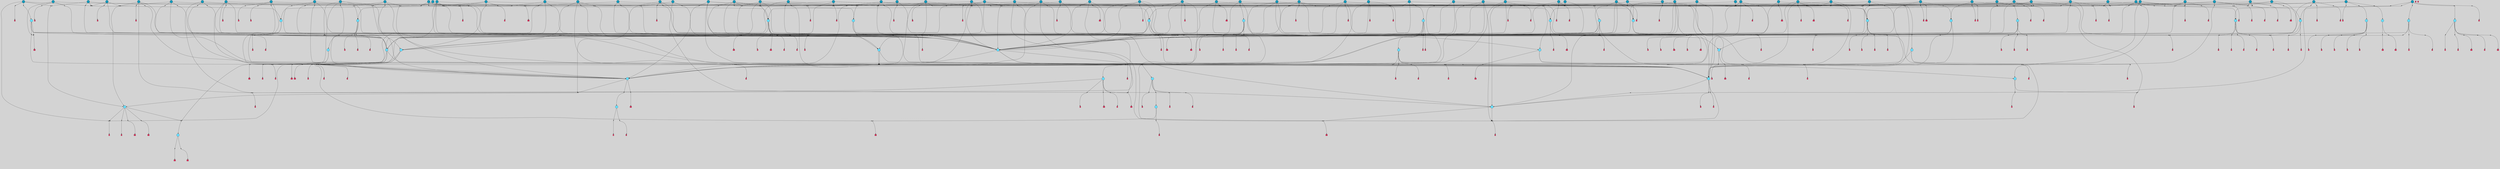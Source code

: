 // File exported with GEGELATI v1.3.1
// On the 2024-04-08 17:26:13
// With the File::TPGGraphDotExporter
digraph{
	graph[pad = "0.212, 0.055" bgcolor = lightgray]
	node[shape=circle style = filled label = ""]
		T3 [fillcolor="#66ddff"]
		T4 [fillcolor="#66ddff"]
		T7 [fillcolor="#66ddff"]
		T9 [fillcolor="#66ddff"]
		T11 [fillcolor="#66ddff"]
		T24 [fillcolor="#66ddff"]
		T82 [fillcolor="#66ddff"]
		T111 [fillcolor="#66ddff"]
		T129 [fillcolor="#66ddff"]
		T164 [fillcolor="#66ddff"]
		T207 [fillcolor="#66ddff"]
		T20 [fillcolor="#66ddff"]
		T321 [fillcolor="#66ddff"]
		T322 [fillcolor="#66ddff"]
		T323 [fillcolor="#66ddff"]
		T565 [fillcolor="#66ddff"]
		T577 [fillcolor="#66ddff"]
		T623 [fillcolor="#66ddff"]
		T625 [fillcolor="#66ddff"]
		T673 [fillcolor="#1199bb"]
		T685 [fillcolor="#66ddff"]
		T686 [fillcolor="#66ddff"]
		T687 [fillcolor="#66ddff"]
		T760 [fillcolor="#66ddff"]
		T733 [fillcolor="#66ddff"]
		T761 [fillcolor="#66ddff"]
		T762 [fillcolor="#66ddff"]
		T812 [fillcolor="#66ddff"]
		T821 [fillcolor="#1199bb"]
		T824 [fillcolor="#1199bb"]
		T828 [fillcolor="#66ddff"]
		T842 [fillcolor="#66ddff"]
		T847 [fillcolor="#66ddff"]
		T848 [fillcolor="#66ddff"]
		T878 [fillcolor="#1199bb"]
		T879 [fillcolor="#1199bb"]
		T880 [fillcolor="#1199bb"]
		T881 [fillcolor="#1199bb"]
		T882 [fillcolor="#1199bb"]
		T883 [fillcolor="#1199bb"]
		T884 [fillcolor="#1199bb"]
		T885 [fillcolor="#66ddff"]
		T886 [fillcolor="#1199bb"]
		T888 [fillcolor="#1199bb"]
		T889 [fillcolor="#1199bb"]
		T890 [fillcolor="#1199bb"]
		T891 [fillcolor="#1199bb"]
		T892 [fillcolor="#1199bb"]
		T893 [fillcolor="#1199bb"]
		T894 [fillcolor="#1199bb"]
		T895 [fillcolor="#66ddff"]
		T896 [fillcolor="#1199bb"]
		T897 [fillcolor="#1199bb"]
		T898 [fillcolor="#1199bb"]
		T899 [fillcolor="#1199bb"]
		T900 [fillcolor="#1199bb"]
		T909 [fillcolor="#1199bb"]
		T910 [fillcolor="#1199bb"]
		T911 [fillcolor="#1199bb"]
		T912 [fillcolor="#1199bb"]
		T913 [fillcolor="#1199bb"]
		T914 [fillcolor="#1199bb"]
		T915 [fillcolor="#1199bb"]
		T916 [fillcolor="#1199bb"]
		T917 [fillcolor="#1199bb"]
		T919 [fillcolor="#1199bb"]
		T920 [fillcolor="#1199bb"]
		T921 [fillcolor="#1199bb"]
		T922 [fillcolor="#1199bb"]
		T866 [fillcolor="#66ddff"]
		T957 [fillcolor="#66ddff"]
		T958 [fillcolor="#1199bb"]
		T959 [fillcolor="#66ddff"]
		T960 [fillcolor="#66ddff"]
		T961 [fillcolor="#66ddff"]
		T962 [fillcolor="#66ddff"]
		T1023 [fillcolor="#1199bb"]
		T1037 [fillcolor="#1199bb"]
		T1041 [fillcolor="#1199bb"]
		T1042 [fillcolor="#1199bb"]
		T1043 [fillcolor="#1199bb"]
		T1044 [fillcolor="#1199bb"]
		T1045 [fillcolor="#1199bb"]
		T1046 [fillcolor="#1199bb"]
		T1047 [fillcolor="#1199bb"]
		T1048 [fillcolor="#1199bb"]
		T1049 [fillcolor="#1199bb"]
		T1050 [fillcolor="#1199bb"]
		T1052 [fillcolor="#1199bb"]
		T1053 [fillcolor="#1199bb"]
		T1054 [fillcolor="#1199bb"]
		T1055 [fillcolor="#1199bb"]
		T1056 [fillcolor="#1199bb"]
		T1057 [fillcolor="#1199bb"]
		T1058 [fillcolor="#1199bb"]
		T1059 [fillcolor="#1199bb"]
		T1060 [fillcolor="#1199bb"]
		T1061 [fillcolor="#1199bb"]
		T1062 [fillcolor="#1199bb"]
		T1063 [fillcolor="#1199bb"]
		T1064 [fillcolor="#1199bb"]
		T1065 [fillcolor="#1199bb"]
		T1066 [fillcolor="#1199bb"]
		T1067 [fillcolor="#1199bb"]
		T1068 [fillcolor="#1199bb"]
		T1069 [fillcolor="#1199bb"]
		T938 [fillcolor="#1199bb"]
		T1070 [fillcolor="#1199bb"]
		T1071 [fillcolor="#1199bb"]
		T1072 [fillcolor="#1199bb"]
		T1073 [fillcolor="#1199bb"]
		T1074 [fillcolor="#1199bb"]
		T1075 [fillcolor="#1199bb"]
		T1076 [fillcolor="#1199bb"]
		T1077 [fillcolor="#1199bb"]
		P15437 [fillcolor="#cccccc" shape=point] //6|
		I15437 [shape=box style=invis label="6|1&2|6#1|7&#92;n10|7&2|0#1|5&#92;n9|4&0|1#2|2&#92;n8|6&0|0#1|0&#92;n"]
		P15437 -> I15437[style=invis]
		A10171 [fillcolor="#ff3366" shape=box margin=0.03 width=0 height=0 label="3"]
		T3 -> P15437 -> A10171
		P15438 [fillcolor="#cccccc" shape=point] //3|
		I15438 [shape=box style=invis label="7|6&2|4#0|2&#92;n10|3&2|7#1|4&#92;n11|6&0|4#0|1&#92;n7|1&0|0#2|6&#92;n7|6&0|3#2|6&#92;n4|0&2|6#0|1&#92;n4|4&2|5#0|2&#92;n4|6&0|4#2|7&#92;n10|0&2|3#1|5&#92;n2|6&0|5#0|2&#92;n1|0&2|3#0|7&#92;n1|6&2|0#0|5&#92;n6|2&0|1#0|7&#92;n9|2&0|3#2|7&#92;n5|3&0|6#0|6&#92;n1|7&2|5#2|3&#92;n8|1&2|7#0|6&#92;n1|0&2|5#2|1&#92;n7|1&2|2#2|5&#92;n7|4&2|6#0|3&#92;n"]
		P15438 -> I15438[style=invis]
		A10172 [fillcolor="#ff3366" shape=box margin=0.03 width=0 height=0 label="4"]
		T3 -> P15438 -> A10172
		P15439 [fillcolor="#cccccc" shape=point] //7|
		I15439 [shape=box style=invis label="0|2&2|4#2|6&#92;n5|3&0|6#0|1&#92;n4|7&2|6#0|5&#92;n7|6&0|7#0|5&#92;n10|7&2|2#1|1&#92;n"]
		P15439 -> I15439[style=invis]
		A10173 [fillcolor="#ff3366" shape=box margin=0.03 width=0 height=0 label="4"]
		T4 -> P15439 -> A10173
		P15440 [fillcolor="#cccccc" shape=point] //0|
		I15440 [shape=box style=invis label="2|5&0|1#0|6&#92;n6|1&2|2#2|7&#92;n8|0&0|3#1|4&#92;n4|3&2|5#2|4&#92;n8|1&2|4#0|0&#92;n6|6&0|1#2|6&#92;n11|7&2|4#2|5&#92;n6|2&2|4#0|2&#92;n8|5&2|4#2|4&#92;n2|1&2|1#2|2&#92;n2|7&2|5#2|6&#92;n9|7&0|5#0|4&#92;n1|2&0|5#2|6&#92;n4|2&2|3#2|7&#92;n3|3&2|1#0|2&#92;n"]
		P15440 -> I15440[style=invis]
		A10174 [fillcolor="#ff3366" shape=box margin=0.03 width=0 height=0 label="5"]
		T4 -> P15440 -> A10174
		P15441 [fillcolor="#cccccc" shape=point] //-3|
		I15441 [shape=box style=invis label="1|6&2|7#0|7&#92;n10|2&0|7#1|3&#92;n9|6&2|7#2|2&#92;n5|3&0|7#0|7&#92;n1|6&2|3#0|0&#92;n2|3&2|3#2|2&#92;n5|1&2|6#0|6&#92;n"]
		P15441 -> I15441[style=invis]
		A10175 [fillcolor="#ff3366" shape=box margin=0.03 width=0 height=0 label="7"]
		T7 -> P15441 -> A10175
		P15442 [fillcolor="#cccccc" shape=point] //5|
		I15442 [shape=box style=invis label="0|5&2|3#0|1&#92;n0|6&2|1#2|4&#92;n6|2&2|6#0|7&#92;n7|4&0|3#0|1&#92;n5|4&0|7#1|6&#92;n9|1&0|5#2|2&#92;n6|3&2|3#1|7&#92;n11|7&2|4#1|6&#92;n2|5&0|1#0|0&#92;n4|7&0|0#0|2&#92;n6|2&0|6#0|0&#92;n2|1&2|6#2|4&#92;n10|0&2|0#1|0&#92;n6|6&2|4#0|6&#92;n"]
		P15442 -> I15442[style=invis]
		A10176 [fillcolor="#ff3366" shape=box margin=0.03 width=0 height=0 label="8"]
		T7 -> P15442 -> A10176
		P15443 [fillcolor="#cccccc" shape=point] //-6|
		I15443 [shape=box style=invis label="11|1&0|7#2|0&#92;n10|4&0|1#1|0&#92;n4|3&2|4#2|1&#92;n0|5&2|0#0|0&#92;n6|1&0|0#0|3&#92;n8|2&2|0#0|4&#92;n11|4&2|0#1|6&#92;n7|0&2|6#2|3&#92;n5|3&2|6#2|0&#92;n2|0&2|0#0|4&#92;n"]
		P15443 -> I15443[style=invis]
		A10177 [fillcolor="#ff3366" shape=box margin=0.03 width=0 height=0 label="9"]
		T9 -> P15443 -> A10177
		P15444 [fillcolor="#cccccc" shape=point] //2|
		I15444 [shape=box style=invis label="6|3&2|7#1|4&#92;n8|6&0|0#2|5&#92;n2|1&0|2#0|3&#92;n8|7&0|6#0|4&#92;n2|1&2|0#0|1&#92;n0|0&2|2#2|3&#92;n6|6&0|7#2|1&#92;n6|1&0|7#2|6&#92;n5|4&2|7#0|4&#92;n0|3&0|4#2|0&#92;n11|0&2|0#2|5&#92;n4|5&2|5#2|4&#92;n5|7&0|6#0|4&#92;n9|7&2|5#0|3&#92;n5|4&2|1#0|3&#92;n5|3&0|1#1|7&#92;n0|4&0|3#2|5&#92;n"]
		P15444 -> I15444[style=invis]
		A10178 [fillcolor="#ff3366" shape=box margin=0.03 width=0 height=0 label="10"]
		T9 -> P15444 -> A10178
		P15445 [fillcolor="#cccccc" shape=point] //6|
		I15445 [shape=box style=invis label="3|0&2|7#2|2&#92;n3|2&0|4#2|5&#92;n5|1&0|2#1|0&#92;n8|7&0|1#2|0&#92;n8|5&0|3#0|6&#92;n0|2&0|2#2|3&#92;n1|5&2|5#0|5&#92;n5|6&0|6#0|7&#92;n6|7&0|0#2|6&#92;n1|2&2|3#0|0&#92;n7|7&2|3#0|4&#92;n0|7&2|7#0|6&#92;n1|0&2|2#2|7&#92;n4|4&0|1#0|0&#92;n"]
		P15445 -> I15445[style=invis]
		A10179 [fillcolor="#ff3366" shape=box margin=0.03 width=0 height=0 label="11"]
		T11 -> P15445 -> A10179
		P15446 [fillcolor="#cccccc" shape=point] //-4|
		I15446 [shape=box style=invis label="4|1&0|4#2|6&#92;n1|2&2|2#2|0&#92;n1|2&2|0#0|6&#92;n8|4&2|3#2|5&#92;n5|5&2|1#1|0&#92;n"]
		P15446 -> I15446[style=invis]
		A10180 [fillcolor="#ff3366" shape=box margin=0.03 width=0 height=0 label="12"]
		T11 -> P15446 -> A10180
		P15447 [fillcolor="#cccccc" shape=point] //-3|
		I15447 [shape=box style=invis label="8|1&2|3#0|5&#92;n0|6&0|5#0|5&#92;n3|7&2|1#0|6&#92;n3|5&0|1#0|0&#92;n9|5&2|0#0|4&#92;n3|5&0|2#0|3&#92;n10|6&2|4#1|0&#92;n9|4&2|7#2|6&#92;n1|7&2|5#2|2&#92;n"]
		P15447 -> I15447[style=invis]
		A10181 [fillcolor="#ff3366" shape=box margin=0.03 width=0 height=0 label="5"]
		T4 -> P15447 -> A10181
		P15448 [fillcolor="#cccccc" shape=point] //1|
		I15448 [shape=box style=invis label="5|1&0|6#2|7&#92;n2|4&0|4#2|2&#92;n0|6&0|5#0|4&#92;n10|6&2|5#1|6&#92;n9|3&0|1#1|7&#92;n10|3&2|2#1|0&#92;n5|0&0|0#2|1&#92;n11|3&2|3#1|5&#92;n10|3&0|1#1|0&#92;n2|4&0|1#0|1&#92;n0|2&0|3#2|4&#92;n9|2&2|1#2|5&#92;n11|7&2|6#2|6&#92;n"]
		P15448 -> I15448[style=invis]
		T24 -> P15448 -> T7
		P15449 [fillcolor="#cccccc" shape=point] //5|
		I15449 [shape=box style=invis label="3|0&2|0#0|1&#92;n3|0&0|7#0|1&#92;n5|3&0|2#2|6&#92;n4|4&2|4#2|6&#92;n11|2&0|7#1|6&#92;n2|7&2|2#2|5&#92;n9|3&2|6#2|7&#92;n7|7&0|0#0|4&#92;n6|1&2|4#2|3&#92;n5|4&2|0#1|6&#92;n1|3&0|7#0|4&#92;n"]
		P15449 -> I15449[style=invis]
		A10182 [fillcolor="#ff3366" shape=box margin=0.03 width=0 height=0 label="7"]
		T24 -> P15449 -> A10182
		P15450 [fillcolor="#cccccc" shape=point] //-2|
		I15450 [shape=box style=invis label="4|1&0|4#0|3&#92;n4|2&0|5#2|0&#92;n5|5&2|6#0|5&#92;n1|4&0|1#0|2&#92;n6|3&2|7#1|5&#92;n0|4&2|0#0|3&#92;n8|5&2|5#1|2&#92;n10|7&2|7#1|1&#92;n3|4&0|0#2|1&#92;n3|6&2|5#2|5&#92;n8|3&0|1#0|7&#92;n10|0&2|7#1|3&#92;n4|1&2|4#0|1&#92;n9|3&2|0#0|4&#92;n3|6&2|0#0|4&#92;n1|2&0|6#2|1&#92;n4|0&2|1#2|2&#92;n"]
		P15450 -> I15450[style=invis]
		A10183 [fillcolor="#ff3366" shape=box margin=0.03 width=0 height=0 label="14"]
		T24 -> P15450 -> A10183
		P15451 [fillcolor="#cccccc" shape=point] //6|
		I15451 [shape=box style=invis label="7|0&2|5#1|2&#92;n10|6&2|1#1|3&#92;n7|5&0|2#0|7&#92;n10|7&0|1#1|5&#92;n4|6&2|5#0|5&#92;n4|4&0|7#2|7&#92;n"]
		P15451 -> I15451[style=invis]
		A10184 [fillcolor="#ff3366" shape=box margin=0.03 width=0 height=0 label="7"]
		T82 -> P15451 -> A10184
		P15452 [fillcolor="#cccccc" shape=point] //6|
		I15452 [shape=box style=invis label="0|5&2|3#0|1&#92;n0|6&2|1#2|4&#92;n9|1&0|5#2|2&#92;n7|4&0|3#0|1&#92;n5|4&0|7#1|6&#92;n2|5&0|1#0|0&#92;n6|3&2|3#1|7&#92;n11|7&2|4#1|6&#92;n6|2&2|6#0|1&#92;n4|7&0|0#0|2&#92;n6|2&0|6#0|0&#92;n9|1&2|6#2|4&#92;n10|0&2|0#1|0&#92;n6|6&2|4#0|6&#92;n"]
		P15452 -> I15452[style=invis]
		A10185 [fillcolor="#ff3366" shape=box margin=0.03 width=0 height=0 label="8"]
		T82 -> P15452 -> A10185
		T82 -> P15443
		P15453 [fillcolor="#cccccc" shape=point] //-5|
		I15453 [shape=box style=invis label="0|0&2|3#0|2&#92;n10|5&0|6#1|3&#92;n7|3&0|6#2|3&#92;n3|4&0|6#0|6&#92;n10|5&0|2#1|1&#92;n5|0&0|1#0|3&#92;n6|6&2|5#1|5&#92;n7|4&0|2#1|7&#92;n5|7&0|1#2|5&#92;n1|5&0|0#0|3&#92;n7|5&2|1#2|6&#92;n9|0&0|2#0|0&#92;n4|0&2|4#0|0&#92;n4|6&0|0#2|3&#92;n3|1&0|6#2|5&#92;n7|7&2|1#2|3&#92;n9|4&2|2#0|6&#92;n"]
		P15453 -> I15453[style=invis]
		T111 -> P15453 -> T9
		P15454 [fillcolor="#cccccc" shape=point] //7|
		I15454 [shape=box style=invis label="7|4&2|1#2|0&#92;n4|1&2|4#2|3&#92;n5|0&2|0#2|2&#92;n6|1&2|4#2|6&#92;n"]
		P15454 -> I15454[style=invis]
		A10186 [fillcolor="#ff3366" shape=box margin=0.03 width=0 height=0 label="9"]
		T111 -> P15454 -> A10186
		P15455 [fillcolor="#cccccc" shape=point] //2|
		I15455 [shape=box style=invis label="3|0&2|0#0|1&#92;n11|2&0|7#1|6&#92;n8|7&2|4#0|5&#92;n5|3&0|2#2|6&#92;n4|4&2|4#2|6&#92;n3|0&0|7#0|1&#92;n2|7&2|2#2|5&#92;n9|3&2|6#2|7&#92;n7|7&0|0#0|4&#92;n6|1&2|4#1|3&#92;n5|4&2|0#1|6&#92;n1|3&0|7#0|4&#92;n"]
		P15455 -> I15455[style=invis]
		A10187 [fillcolor="#ff3366" shape=box margin=0.03 width=0 height=0 label="7"]
		T111 -> P15455 -> A10187
		T111 -> P15443
		P15456 [fillcolor="#cccccc" shape=point] //8|
		I15456 [shape=box style=invis label="9|0&0|1#2|0&#92;n10|1&2|5#1|4&#92;n8|2&2|6#0|4&#92;n2|4&2|5#2|3&#92;n4|2&2|2#0|2&#92;n7|5&0|2#0|0&#92;n8|2&2|1#1|3&#92;n8|7&0|7#2|1&#92;n1|1&0|0#0|7&#92;n5|6&2|5#1|0&#92;n6|6&2|5#0|0&#92;n11|4&0|3#2|6&#92;n4|2&2|4#0|7&#92;n5|6&0|1#2|0&#92;n11|3&0|2#0|7&#92;n"]
		P15456 -> I15456[style=invis]
		A10188 [fillcolor="#ff3366" shape=box margin=0.03 width=0 height=0 label="6"]
		T129 -> P15456 -> A10188
		T129 -> P15449
		P15457 [fillcolor="#cccccc" shape=point] //10|
		I15457 [shape=box style=invis label="4|5&2|7#2|1&#92;n1|7&2|3#0|6&#92;n3|5&2|2#0|3&#92;n10|3&0|7#1|4&#92;n7|1&0|4#2|6&#92;n10|2&0|3#1|7&#92;n9|5&2|0#0|4&#92;n4|0&0|3#2|7&#92;n11|4&2|6#1|2&#92;n5|4&2|7#0|2&#92;n2|6&2|4#0|0&#92;n6|5&0|7#2|1&#92;n5|3&2|3#1|6&#92;n10|7&2|0#1|2&#92;n"]
		P15457 -> I15457[style=invis]
		A10189 [fillcolor="#ff3366" shape=box margin=0.03 width=0 height=0 label="5"]
		T129 -> P15457 -> A10189
		P15458 [fillcolor="#cccccc" shape=point] //5|
		I15458 [shape=box style=invis label="9|4&2|3#1|3&#92;n0|4&2|4#0|5&#92;n6|1&2|6#2|5&#92;n4|0&0|5#2|0&#92;n"]
		P15458 -> I15458[style=invis]
		A10190 [fillcolor="#ff3366" shape=box margin=0.03 width=0 height=0 label="7"]
		T129 -> P15458 -> A10190
		P15459 [fillcolor="#cccccc" shape=point] //6|
		I15459 [shape=box style=invis label="9|4&2|7#0|6&#92;n8|4&0|1#1|0&#92;n1|3&0|0#2|1&#92;n2|4&0|6#2|2&#92;n5|1&2|5#0|7&#92;n3|0&0|3#2|6&#92;n2|2&2|6#0|2&#92;n8|4&0|4#2|2&#92;n5|1&2|4#0|3&#92;n9|4&0|6#0|6&#92;n5|0&2|2#1|5&#92;n11|7&0|0#1|1&#92;n0|4&0|3#0|3&#92;n7|7&2|4#2|5&#92;n1|5&0|1#2|1&#92;n"]
		P15459 -> I15459[style=invis]
		A10191 [fillcolor="#ff3366" shape=box margin=0.03 width=0 height=0 label="1"]
		T129 -> P15459 -> A10191
		T164 -> P15440
		P15460 [fillcolor="#cccccc" shape=point] //-1|
		I15460 [shape=box style=invis label="6|4&0|4#2|4&#92;n4|5&2|5#2|4&#92;n9|7&2|5#0|3&#92;n3|7&2|6#0|6&#92;n8|7&0|6#0|4&#92;n2|1&2|0#0|1&#92;n8|6&0|0#2|5&#92;n2|1&0|2#0|3&#92;n6|1&0|7#2|6&#92;n6|3&0|1#1|6&#92;n5|4&2|7#0|4&#92;n0|7&0|4#2|0&#92;n11|0&2|0#2|5&#92;n3|7&2|0#2|7&#92;n8|3&2|7#1|4&#92;n5|7&0|6#0|4&#92;n0|0&2|3#2|3&#92;n5|4&2|1#0|3&#92;n0|4&0|3#2|5&#92;n"]
		P15460 -> I15460[style=invis]
		A10192 [fillcolor="#ff3366" shape=box margin=0.03 width=0 height=0 label="10"]
		T164 -> P15460 -> A10192
		P15461 [fillcolor="#cccccc" shape=point] //-7|
		I15461 [shape=box style=invis label="6|1&0|2#0|3&#92;n1|2&0|1#2|0&#92;n10|3&2|2#1|1&#92;n0|1&0|2#0|7&#92;n4|6&2|7#2|4&#92;n6|0&2|7#0|6&#92;n"]
		P15461 -> I15461[style=invis]
		A10193 [fillcolor="#ff3366" shape=box margin=0.03 width=0 height=0 label="7"]
		T164 -> P15461 -> A10193
		P15462 [fillcolor="#cccccc" shape=point] //-6|
		I15462 [shape=box style=invis label="11|7&0|1#0|6&#92;n3|5&0|1#0|3&#92;n1|5&0|5#0|6&#92;n1|7&2|5#2|2&#92;n0|0&0|2#2|2&#92;n4|4&0|1#0|5&#92;n6|4&2|2#0|2&#92;n0|6&2|5#0|5&#92;n0|3&2|2#2|6&#92;n"]
		P15462 -> I15462[style=invis]
		A10194 [fillcolor="#ff3366" shape=box margin=0.03 width=0 height=0 label="5"]
		T164 -> P15462 -> A10194
		P15463 [fillcolor="#cccccc" shape=point] //4|
		I15463 [shape=box style=invis label="4|3&0|6#0|3&#92;n5|7&2|3#2|2&#92;n5|6&0|7#1|2&#92;n1|4&2|6#0|3&#92;n8|4&2|1#2|5&#92;n9|5&2|4#1|4&#92;n2|4&0|5#0|7&#92;n10|0&0|6#1|3&#92;n3|0&0|6#0|2&#92;n2|7&2|7#2|6&#92;n5|2&0|5#1|5&#92;n10|4&2|5#1|7&#92;n4|0&0|4#2|4&#92;n11|1&0|4#2|6&#92;n10|6&2|0#1|4&#92;n9|7&0|3#1|4&#92;n4|5&2|7#0|6&#92;n11|5&2|6#2|3&#92;n0|3&0|5#0|1&#92;n"]
		P15463 -> I15463[style=invis]
		A10195 [fillcolor="#ff3366" shape=box margin=0.03 width=0 height=0 label="13"]
		T164 -> P15463 -> A10195
		P15464 [fillcolor="#cccccc" shape=point] //7|
		I15464 [shape=box style=invis label="7|0&2|1#2|0&#92;n9|7&2|1#1|7&#92;n8|2&0|1#1|0&#92;n6|6&0|2#1|1&#92;n2|2&0|5#0|0&#92;n5|7&0|0#2|1&#92;n5|1&2|5#1|5&#92;n4|7&2|4#2|3&#92;n10|5&2|2#1|5&#92;n1|3&2|2#2|0&#92;n10|2&2|6#1|5&#92;n"]
		P15464 -> I15464[style=invis]
		A10196 [fillcolor="#ff3366" shape=box margin=0.03 width=0 height=0 label="1"]
		T207 -> P15464 -> A10196
		P15465 [fillcolor="#cccccc" shape=point] //-3|
		I15465 [shape=box style=invis label="3|7&0|0#0|2&#92;n11|5&0|1#1|1&#92;n4|1&0|6#2|6&#92;n4|0&0|1#0|5&#92;n"]
		P15465 -> I15465[style=invis]
		T207 -> P15465 -> T24
		P15466 [fillcolor="#cccccc" shape=point] //5|
		I15466 [shape=box style=invis label="8|1&2|6#0|6&#92;n3|0&0|7#0|1&#92;n11|3&0|2#2|6&#92;n4|4&2|4#2|6&#92;n11|2&0|7#1|6&#92;n2|7&2|2#2|5&#92;n7|7&0|0#0|4&#92;n6|1&2|4#2|3&#92;n5|4&2|0#1|6&#92;n3|0&2|0#0|1&#92;n1|3&0|7#0|4&#92;n"]
		P15466 -> I15466[style=invis]
		A10197 [fillcolor="#ff3366" shape=box margin=0.03 width=0 height=0 label="7"]
		T207 -> P15466 -> A10197
		P15467 [fillcolor="#cccccc" shape=point] //5|
		I15467 [shape=box style=invis label="10|4&2|6#1|2&#92;n8|4&0|1#1|0&#92;n0|4&2|6#0|0&#92;n8|4&2|5#2|1&#92;n7|5&2|5#1|0&#92;n3|6&0|6#2|2&#92;n1|7&0|7#0|5&#92;n2|0&0|7#2|4&#92;n9|4&2|6#2|7&#92;n2|6&2|2#0|0&#92;n11|7&2|7#0|7&#92;n5|5&0|0#0|1&#92;n10|1&0|0#1|0&#92;n7|3&0|1#2|5&#92;n9|2&2|7#1|5&#92;n9|0&2|5#1|2&#92;n1|6&2|4#2|2&#92;n3|3&2|2#0|7&#92;n1|6&2|0#0|0&#92;n6|4&2|6#1|0&#92;n"]
		P15467 -> I15467[style=invis]
		A10198 [fillcolor="#ff3366" shape=box margin=0.03 width=0 height=0 label="1"]
		T207 -> P15467 -> A10198
		P15468 [fillcolor="#cccccc" shape=point] //7|
		I15468 [shape=box style=invis label="6|1&2|6#2|7&#92;n7|0&2|4#2|3&#92;n3|3&0|7#0|6&#92;n5|4&0|2#2|4&#92;n8|5&2|6#2|7&#92;n0|0&2|3#0|3&#92;n5|4&2|4#2|6&#92;n"]
		P15468 -> I15468[style=invis]
		T207 -> P15468 -> T4
		P15469 [fillcolor="#cccccc" shape=point] //-9|
		I15469 [shape=box style=invis label="2|0&2|0#2|1&#92;n4|4&2|4#2|6&#92;n9|1&0|3#1|7&#92;n5|3&0|2#2|6&#92;n2|7&2|2#2|5&#92;n5|4&2|0#1|6&#92;n3|0&0|7#0|1&#92;n1|3&0|7#0|4&#92;n11|6&2|2#0|7&#92;n7|7&0|0#0|4&#92;n11|0&0|7#1|6&#92;n9|3&2|6#2|7&#92;n"]
		P15469 -> I15469[style=invis]
		A10199 [fillcolor="#ff3366" shape=box margin=0.03 width=0 height=0 label="7"]
		T322 -> P15469 -> A10199
		P15470 [fillcolor="#cccccc" shape=point] //-4|
		I15470 [shape=box style=invis label="4|1&0|4#2|6&#92;n1|2&2|2#2|0&#92;n1|2&2|0#0|6&#92;n8|4&2|3#2|5&#92;n5|5&2|1#1|0&#92;n"]
		P15470 -> I15470[style=invis]
		A10200 [fillcolor="#ff3366" shape=box margin=0.03 width=0 height=0 label="12"]
		T321 -> P15470 -> A10200
		P15471 [fillcolor="#cccccc" shape=point] //6|
		I15471 [shape=box style=invis label="3|0&2|7#2|2&#92;n3|2&0|4#2|5&#92;n5|1&0|2#1|0&#92;n8|7&0|1#2|0&#92;n8|5&0|3#0|6&#92;n0|2&0|2#2|3&#92;n1|5&2|5#0|5&#92;n5|6&0|6#0|7&#92;n6|7&0|0#2|6&#92;n1|2&2|3#0|0&#92;n7|7&2|3#0|4&#92;n0|7&2|7#0|6&#92;n1|0&2|2#2|7&#92;n4|4&0|1#0|0&#92;n"]
		P15471 -> I15471[style=invis]
		A10201 [fillcolor="#ff3366" shape=box margin=0.03 width=0 height=0 label="11"]
		T321 -> P15471 -> A10201
		P15472 [fillcolor="#cccccc" shape=point] //2|
		I15472 [shape=box style=invis label="4|1&0|4#2|6&#92;n5|5&2|1#1|0&#92;n1|0&2|0#0|6&#92;n8|4&2|3#2|5&#92;n"]
		P15472 -> I15472[style=invis]
		T322 -> P15472 -> T321
		P15473 [fillcolor="#cccccc" shape=point] //8|
		I15473 [shape=box style=invis label="9|7&0|5#2|5&#92;n3|3&2|3#0|2&#92;n9|5&2|2#1|0&#92;n2|3&0|6#0|3&#92;n4|4&2|5#2|7&#92;n11|3&2|0#1|5&#92;n6|6&2|1#2|2&#92;n4|6&0|1#2|2&#92;n2|5&2|7#2|2&#92;n7|7&2|2#2|3&#92;n6|5&0|3#2|6&#92;n6|7&0|6#0|2&#92;n"]
		P15473 -> I15473[style=invis]
		A10202 [fillcolor="#ff3366" shape=box margin=0.03 width=0 height=0 label="14"]
		T322 -> P15473 -> A10202
		P15474 [fillcolor="#cccccc" shape=point] //4|
		I15474 [shape=box style=invis label="4|3&0|6#0|3&#92;n5|7&2|3#2|2&#92;n5|6&0|7#1|2&#92;n1|4&2|6#0|3&#92;n8|4&2|1#2|5&#92;n9|5&2|4#1|4&#92;n2|4&0|5#0|7&#92;n10|0&0|6#1|3&#92;n3|0&0|6#0|2&#92;n2|7&2|7#2|6&#92;n5|2&0|5#1|5&#92;n10|4&2|5#1|7&#92;n4|0&0|4#2|4&#92;n11|1&0|4#2|6&#92;n10|6&2|0#1|4&#92;n9|7&0|3#1|4&#92;n4|5&2|7#0|6&#92;n11|5&2|6#2|3&#92;n0|3&0|5#0|1&#92;n"]
		P15474 -> I15474[style=invis]
		A10203 [fillcolor="#ff3366" shape=box margin=0.03 width=0 height=0 label="13"]
		T322 -> P15474 -> A10203
		P15475 [fillcolor="#cccccc" shape=point] //-3|
		I15475 [shape=box style=invis label="4|5&0|0#0|0&#92;n4|7&0|0#0|2&#92;n0|6&2|1#2|4&#92;n9|1&0|5#2|2&#92;n10|0&2|0#1|0&#92;n6|6&2|4#0|6&#92;n2|5&0|1#0|0&#92;n6|3&2|3#1|7&#92;n11|7&2|4#1|6&#92;n6|2&2|6#0|1&#92;n6|2&0|0#0|0&#92;n9|1&2|6#2|4&#92;n10|4&0|3#1|1&#92;n5|4&2|7#1|6&#92;n"]
		P15475 -> I15475[style=invis]
		T323 -> P15475 -> T322
		P15476 [fillcolor="#cccccc" shape=point] //5|
		I15476 [shape=box style=invis label="0|5&2|3#0|1&#92;n0|6&2|1#2|4&#92;n6|2&2|6#0|7&#92;n7|4&0|3#0|1&#92;n5|4&0|7#1|6&#92;n9|1&0|5#2|2&#92;n6|3&2|3#1|7&#92;n11|7&2|4#1|6&#92;n2|5&0|1#0|0&#92;n4|7&0|0#0|2&#92;n6|2&0|6#0|0&#92;n2|1&2|6#2|4&#92;n10|0&2|0#1|0&#92;n6|6&2|4#0|6&#92;n"]
		P15476 -> I15476[style=invis]
		A10204 [fillcolor="#ff3366" shape=box margin=0.03 width=0 height=0 label="8"]
		T20 -> P15476 -> A10204
		P15477 [fillcolor="#cccccc" shape=point] //-3|
		I15477 [shape=box style=invis label="1|6&2|7#0|7&#92;n10|2&0|7#1|3&#92;n9|6&2|7#2|2&#92;n5|3&0|7#0|7&#92;n1|6&2|3#0|0&#92;n2|3&2|3#2|2&#92;n5|1&2|6#0|6&#92;n"]
		P15477 -> I15477[style=invis]
		A10205 [fillcolor="#ff3366" shape=box margin=0.03 width=0 height=0 label="7"]
		T20 -> P15477 -> A10205
		P15478 [fillcolor="#cccccc" shape=point] //1|
		I15478 [shape=box style=invis label="0|4&0|1#0|1&#92;n10|5&2|5#1|6&#92;n7|7&2|5#2|2&#92;n9|5&0|7#2|7&#92;n8|4&0|3#2|7&#92;n11|0&2|3#0|5&#92;n7|0&0|0#0|1&#92;n4|2&0|4#0|5&#92;n5|1&0|6#2|7&#92;n11|3&0|7#1|3&#92;n"]
		P15478 -> I15478[style=invis]
		T323 -> P15478 -> T20
		P15479 [fillcolor="#cccccc" shape=point] //-8|
		I15479 [shape=box style=invis label="7|5&0|4#2|4&#92;n"]
		P15479 -> I15479[style=invis]
		A10206 [fillcolor="#ff3366" shape=box margin=0.03 width=0 height=0 label="3"]
		T322 -> P15479 -> A10206
		P15480 [fillcolor="#cccccc" shape=point] //4|
		I15480 [shape=box style=invis label="4|3&0|6#0|3&#92;n5|7&2|3#2|2&#92;n5|6&0|7#1|2&#92;n1|4&2|6#0|3&#92;n8|4&2|1#2|5&#92;n9|5&2|4#1|4&#92;n2|4&0|5#0|7&#92;n10|0&0|6#1|3&#92;n3|0&0|6#0|2&#92;n2|7&2|7#2|6&#92;n5|2&0|5#1|5&#92;n10|4&2|5#1|7&#92;n4|0&0|4#2|4&#92;n11|1&0|4#2|6&#92;n10|6&2|0#1|4&#92;n9|7&0|3#1|4&#92;n4|5&2|7#0|6&#92;n11|5&2|6#2|3&#92;n0|3&0|5#0|1&#92;n"]
		P15480 -> I15480[style=invis]
		A10207 [fillcolor="#ff3366" shape=box margin=0.03 width=0 height=0 label="13"]
		T323 -> P15480 -> A10207
		P15481 [fillcolor="#cccccc" shape=point] //8|
		I15481 [shape=box style=invis label="9|0&0|1#2|0&#92;n10|1&2|5#1|4&#92;n8|2&2|6#0|4&#92;n2|4&2|5#2|3&#92;n4|2&2|2#0|2&#92;n7|5&0|2#0|0&#92;n8|2&2|1#1|3&#92;n8|7&0|7#2|1&#92;n1|1&0|0#0|7&#92;n5|6&2|5#1|0&#92;n6|6&2|5#0|0&#92;n11|4&0|3#2|6&#92;n4|2&2|4#0|7&#92;n5|6&0|1#2|0&#92;n11|3&0|2#0|7&#92;n"]
		P15481 -> I15481[style=invis]
		A10208 [fillcolor="#ff3366" shape=box margin=0.03 width=0 height=0 label="6"]
		T565 -> P15481 -> A10208
		P15482 [fillcolor="#cccccc" shape=point] //5|
		I15482 [shape=box style=invis label="3|0&2|0#0|1&#92;n3|0&0|7#0|1&#92;n5|3&0|2#2|6&#92;n4|4&2|4#2|6&#92;n11|2&0|7#1|6&#92;n2|7&2|2#2|5&#92;n9|3&2|6#2|7&#92;n7|7&0|0#0|4&#92;n6|1&2|4#2|3&#92;n5|4&2|0#1|6&#92;n1|3&0|7#0|4&#92;n"]
		P15482 -> I15482[style=invis]
		A10209 [fillcolor="#ff3366" shape=box margin=0.03 width=0 height=0 label="7"]
		T565 -> P15482 -> A10209
		P15483 [fillcolor="#cccccc" shape=point] //10|
		I15483 [shape=box style=invis label="4|5&2|7#2|1&#92;n1|7&2|3#0|6&#92;n3|5&2|2#0|3&#92;n10|3&0|7#1|4&#92;n7|1&0|4#2|6&#92;n10|2&0|3#1|7&#92;n9|5&2|0#0|4&#92;n4|0&0|3#2|7&#92;n11|4&2|6#1|2&#92;n5|4&2|7#0|2&#92;n2|6&2|4#0|0&#92;n6|5&0|7#2|1&#92;n5|3&2|3#1|6&#92;n10|7&2|0#1|2&#92;n"]
		P15483 -> I15483[style=invis]
		A10210 [fillcolor="#ff3366" shape=box margin=0.03 width=0 height=0 label="5"]
		T565 -> P15483 -> A10210
		P15484 [fillcolor="#cccccc" shape=point] //6|
		I15484 [shape=box style=invis label="9|4&2|7#0|6&#92;n8|4&0|1#1|0&#92;n1|3&0|0#2|1&#92;n2|4&0|6#2|2&#92;n5|1&2|5#0|7&#92;n3|0&0|3#2|6&#92;n2|2&2|6#0|2&#92;n8|4&0|4#2|2&#92;n5|1&2|4#0|3&#92;n9|4&0|6#0|6&#92;n5|0&2|2#1|5&#92;n11|7&0|0#1|1&#92;n0|4&0|3#0|3&#92;n7|7&2|4#2|5&#92;n1|5&0|1#2|1&#92;n"]
		P15484 -> I15484[style=invis]
		A10211 [fillcolor="#ff3366" shape=box margin=0.03 width=0 height=0 label="1"]
		T565 -> P15484 -> A10211
		P15485 [fillcolor="#cccccc" shape=point] //5|
		I15485 [shape=box style=invis label="9|4&2|3#1|3&#92;n0|4&2|4#0|5&#92;n6|1&2|6#2|5&#92;n4|0&0|5#2|0&#92;n"]
		P15485 -> I15485[style=invis]
		A10212 [fillcolor="#ff3366" shape=box margin=0.03 width=0 height=0 label="7"]
		T565 -> P15485 -> A10212
		P15486 [fillcolor="#cccccc" shape=point] //-9|
		I15486 [shape=box style=invis label="5|5&0|5#0|6&#92;n0|5&2|3#0|1&#92;n8|5&0|3#1|6&#92;n6|2&0|6#0|0&#92;n4|7&0|0#0|5&#92;n10|0&2|0#1|0&#92;n11|2&0|4#1|6&#92;n9|1&0|5#2|2&#92;n6|3&2|3#1|7&#92;n5|7&0|7#1|6&#92;n0|6&2|1#2|4&#92;n2|1&2|6#2|4&#92;n7|4&0|3#0|1&#92;n6|6&2|4#0|6&#92;n"]
		P15486 -> I15486[style=invis]
		A10213 [fillcolor="#ff3366" shape=box margin=0.03 width=0 height=0 label="8"]
		T577 -> P15486 -> A10213
		T577 -> P15451
		P15487 [fillcolor="#cccccc" shape=point] //3|
		I15487 [shape=box style=invis label="9|0&0|1#2|2&#92;n8|6&0|0#1|0&#92;n8|2&0|2#2|4&#92;n3|5&0|1#0|5&#92;n0|0&0|6#2|7&#92;n"]
		P15487 -> I15487[style=invis]
		A10214 [fillcolor="#ff3366" shape=box margin=0.03 width=0 height=0 label="3"]
		T577 -> P15487 -> A10214
		P15488 [fillcolor="#cccccc" shape=point] //-6|
		I15488 [shape=box style=invis label="6|1&2|7#0|1&#92;n10|4&0|0#1|1&#92;n11|0&2|4#0|6&#92;n7|7&2|2#2|2&#92;n2|0&2|5#0|0&#92;n9|2&2|1#2|7&#92;n7|2&2|0#1|5&#92;n0|2&2|7#2|5&#92;n7|2&2|4#2|5&#92;n1|1&2|7#0|6&#92;n3|4&2|2#0|3&#92;n7|4&2|0#2|1&#92;n"]
		P15488 -> I15488[style=invis]
		T577 -> P15488 -> T111
		P15489 [fillcolor="#cccccc" shape=point] //-2|
		I15489 [shape=box style=invis label="0|3&2|7#2|5&#92;n10|0&2|3#1|4&#92;n2|0&2|5#0|6&#92;n7|7&2|2#2|1&#92;n0|2&2|3#0|4&#92;n10|2&2|4#1|5&#92;n9|2&2|1#2|6&#92;n3|4&2|6#2|1&#92;n5|1&2|3#2|4&#92;n4|2&2|5#2|7&#92;n7|4&0|4#1|1&#92;n5|6&2|7#1|0&#92;n1|0&0|6#0|0&#92;n"]
		P15489 -> I15489[style=invis]
		T577 -> P15489 -> T111
		P15490 [fillcolor="#cccccc" shape=point] //4|
		I15490 [shape=box style=invis label="4|3&0|6#0|3&#92;n5|7&2|3#2|2&#92;n5|6&0|7#1|2&#92;n1|4&2|6#0|3&#92;n8|4&2|1#2|5&#92;n9|5&2|4#1|4&#92;n2|4&0|5#0|7&#92;n10|0&0|6#1|3&#92;n3|0&0|6#0|2&#92;n2|7&2|7#2|6&#92;n5|2&0|5#1|5&#92;n10|4&2|5#1|7&#92;n4|0&0|4#2|4&#92;n11|1&0|4#2|6&#92;n10|6&2|0#1|4&#92;n9|7&0|3#1|4&#92;n4|5&2|7#0|6&#92;n11|5&2|6#2|3&#92;n0|3&0|5#0|1&#92;n"]
		P15490 -> I15490[style=invis]
		A10215 [fillcolor="#ff3366" shape=box margin=0.03 width=0 height=0 label="13"]
		T623 -> P15490 -> A10215
		P15491 [fillcolor="#cccccc" shape=point] //-6|
		I15491 [shape=box style=invis label="11|7&0|1#0|6&#92;n3|5&0|1#0|3&#92;n1|5&0|5#0|6&#92;n1|7&2|5#2|2&#92;n0|0&0|2#2|2&#92;n4|4&0|1#0|5&#92;n6|4&2|2#0|2&#92;n0|6&2|5#0|5&#92;n0|3&2|2#2|6&#92;n"]
		P15491 -> I15491[style=invis]
		A10216 [fillcolor="#ff3366" shape=box margin=0.03 width=0 height=0 label="5"]
		T623 -> P15491 -> A10216
		P15492 [fillcolor="#cccccc" shape=point] //-6|
		I15492 [shape=box style=invis label="11|1&0|7#2|0&#92;n10|4&0|1#1|0&#92;n4|3&2|4#2|1&#92;n0|5&2|0#0|0&#92;n6|1&0|0#0|3&#92;n8|2&2|0#0|4&#92;n11|4&2|0#1|6&#92;n7|0&2|6#2|3&#92;n5|3&2|6#2|0&#92;n2|0&2|0#0|4&#92;n"]
		P15492 -> I15492[style=invis]
		A10217 [fillcolor="#ff3366" shape=box margin=0.03 width=0 height=0 label="9"]
		T625 -> P15492 -> A10217
		P15493 [fillcolor="#cccccc" shape=point] //0|
		I15493 [shape=box style=invis label="2|5&0|1#0|6&#92;n6|1&2|2#2|7&#92;n8|0&0|3#1|4&#92;n4|3&2|5#2|4&#92;n8|1&2|4#0|0&#92;n6|6&0|1#2|6&#92;n11|7&2|4#2|5&#92;n6|2&2|4#0|2&#92;n8|5&2|4#2|4&#92;n2|1&2|1#2|2&#92;n2|7&2|5#2|6&#92;n9|7&0|5#0|4&#92;n1|2&0|5#2|6&#92;n4|2&2|3#2|7&#92;n3|3&2|1#0|2&#92;n"]
		P15493 -> I15493[style=invis]
		A10218 [fillcolor="#ff3366" shape=box margin=0.03 width=0 height=0 label="5"]
		T623 -> P15493 -> A10218
		P15494 [fillcolor="#cccccc" shape=point] //2|
		I15494 [shape=box style=invis label="6|3&2|7#1|4&#92;n8|6&0|0#2|5&#92;n2|1&0|2#0|3&#92;n8|7&0|6#0|4&#92;n2|1&2|0#0|1&#92;n0|0&2|2#2|3&#92;n6|6&0|7#2|1&#92;n6|1&0|7#2|6&#92;n5|4&2|7#0|4&#92;n0|3&0|4#2|0&#92;n11|0&2|0#2|5&#92;n4|5&2|5#2|4&#92;n5|7&0|6#0|4&#92;n9|7&2|5#0|3&#92;n5|4&2|1#0|3&#92;n5|3&0|1#1|7&#92;n0|4&0|3#2|5&#92;n"]
		P15494 -> I15494[style=invis]
		A10219 [fillcolor="#ff3366" shape=box margin=0.03 width=0 height=0 label="10"]
		T625 -> P15494 -> A10219
		P15495 [fillcolor="#cccccc" shape=point] //-1|
		I15495 [shape=box style=invis label="6|4&0|4#2|4&#92;n4|5&2|5#2|4&#92;n9|7&2|5#0|3&#92;n3|7&2|6#0|6&#92;n8|7&0|6#0|4&#92;n2|1&2|0#0|1&#92;n8|6&0|0#2|5&#92;n2|1&0|2#0|3&#92;n6|1&0|7#2|6&#92;n6|3&0|1#1|6&#92;n5|4&2|7#0|4&#92;n0|7&0|4#2|0&#92;n11|0&2|0#2|5&#92;n3|7&2|0#2|7&#92;n8|3&2|7#1|4&#92;n5|7&0|6#0|4&#92;n0|0&2|3#2|3&#92;n5|4&2|1#0|3&#92;n0|4&0|3#2|5&#92;n"]
		P15495 -> I15495[style=invis]
		A10220 [fillcolor="#ff3366" shape=box margin=0.03 width=0 height=0 label="10"]
		T623 -> P15495 -> A10220
		P15496 [fillcolor="#cccccc" shape=point] //-7|
		I15496 [shape=box style=invis label="6|1&0|2#0|3&#92;n1|2&0|1#2|0&#92;n10|3&2|2#1|1&#92;n0|1&0|2#0|7&#92;n4|6&2|7#2|4&#92;n6|0&2|7#0|6&#92;n"]
		P15496 -> I15496[style=invis]
		A10221 [fillcolor="#ff3366" shape=box margin=0.03 width=0 height=0 label="7"]
		T623 -> P15496 -> A10221
		P15497 [fillcolor="#cccccc" shape=point] //10|
		I15497 [shape=box style=invis label="9|3&0|1#1|7&#92;n9|0&2|7#2|2&#92;n0|5&0|2#0|3&#92;n10|1&2|2#1|6&#92;n2|5&0|0#0|4&#92;n5|3&0|7#2|0&#92;n5|2&0|0#1|2&#92;n1|0&0|2#2|5&#92;n"]
		P15497 -> I15497[style=invis]
		T673 -> P15497 -> T164
		P15498 [fillcolor="#cccccc" shape=point] //-1|
		I15498 [shape=box style=invis label="9|7&2|6#2|0&#92;n8|3&2|1#0|2&#92;n11|5&0|0#0|6&#92;n9|7&2|7#1|7&#92;n2|0&2|5#2|0&#92;n9|4&2|0#2|1&#92;n3|7&0|4#2|3&#92;n0|2&2|7#2|5&#92;n10|4&0|6#1|1&#92;n1|5&2|7#0|6&#92;n5|2&0|0#1|6&#92;n3|4&2|2#0|3&#92;n"]
		P15498 -> I15498[style=invis]
		T673 -> P15498 -> T111
		P15499 [fillcolor="#cccccc" shape=point] //7|
		I15499 [shape=box style=invis label="0|5&2|3#0|0&#92;n0|6&2|1#2|4&#92;n5|4&0|7#1|6&#92;n9|0&2|7#1|1&#92;n7|4&0|3#0|1&#92;n11|7&2|4#1|6&#92;n8|7&0|4#2|1&#92;n9|1&0|5#2|2&#92;n6|2&2|6#0|7&#92;n8|6&0|2#0|0&#92;n4|7&0|0#0|2&#92;n6|2&0|6#0|0&#92;n10|0&0|0#1|0&#92;n6|6&2|4#0|6&#92;n"]
		P15499 -> I15499[style=invis]
		T673 -> P15499 -> T129
		P15500 [fillcolor="#cccccc" shape=point] //-4|
		I15500 [shape=box style=invis label="0|7&2|5#0|4&#92;n8|5&0|5#2|7&#92;n5|6&0|7#0|4&#92;n7|0&0|5#2|1&#92;n10|6&2|1#1|2&#92;n0|0&2|1#0|6&#92;n8|4&0|5#0|6&#92;n4|2&0|5#2|4&#92;n"]
		P15500 -> I15500[style=invis]
		A10222 [fillcolor="#ff3366" shape=box margin=0.03 width=0 height=0 label="5"]
		T673 -> P15500 -> A10222
		P15501 [fillcolor="#cccccc" shape=point] //7|
		I15501 [shape=box style=invis label="9|2&2|5#2|5&#92;n8|0&0|2#1|6&#92;n11|6&2|2#1|0&#92;n3|3&0|7#0|1&#92;n6|0&2|4#2|3&#92;n3|0&0|0#2|2&#92;n1|4&0|5#0|6&#92;n5|5&0|2#2|6&#92;n2|1&0|0#2|6&#92;n4|4&2|4#2|6&#92;n"]
		P15501 -> I15501[style=invis]
		T673 -> P15501 -> T82
		P15502 [fillcolor="#cccccc" shape=point] //4|
		I15502 [shape=box style=invis label="4|3&0|6#0|3&#92;n5|7&2|3#2|2&#92;n5|6&0|7#1|2&#92;n1|4&2|6#0|3&#92;n8|4&2|1#2|5&#92;n9|5&2|4#1|4&#92;n2|4&0|5#0|7&#92;n10|0&0|6#1|3&#92;n3|0&0|6#0|2&#92;n2|7&2|7#2|6&#92;n5|2&0|5#1|5&#92;n10|4&2|5#1|7&#92;n4|0&0|4#2|4&#92;n11|1&0|4#2|6&#92;n10|6&2|0#1|4&#92;n9|7&0|3#1|4&#92;n4|5&2|7#0|6&#92;n11|5&2|6#2|3&#92;n0|3&0|5#0|1&#92;n"]
		P15502 -> I15502[style=invis]
		A10223 [fillcolor="#ff3366" shape=box margin=0.03 width=0 height=0 label="13"]
		T685 -> P15502 -> A10223
		P15503 [fillcolor="#cccccc" shape=point] //-6|
		I15503 [shape=box style=invis label="11|1&0|7#2|0&#92;n10|4&0|1#1|0&#92;n4|3&2|4#2|1&#92;n0|5&2|0#0|0&#92;n6|1&0|0#0|3&#92;n8|2&2|0#0|4&#92;n11|4&2|0#1|6&#92;n7|0&2|6#2|3&#92;n5|3&2|6#2|0&#92;n2|0&2|0#0|4&#92;n"]
		P15503 -> I15503[style=invis]
		A10224 [fillcolor="#ff3366" shape=box margin=0.03 width=0 height=0 label="9"]
		T686 -> P15503 -> A10224
		P15504 [fillcolor="#cccccc" shape=point] //2|
		I15504 [shape=box style=invis label="3|0&2|0#0|1&#92;n11|2&0|7#1|6&#92;n8|7&2|4#0|5&#92;n5|3&0|2#2|6&#92;n4|4&2|4#2|6&#92;n3|0&0|7#0|1&#92;n2|7&2|2#2|5&#92;n9|3&2|6#2|7&#92;n7|7&0|0#0|4&#92;n6|1&2|4#1|3&#92;n5|4&2|0#1|6&#92;n1|3&0|7#0|4&#92;n"]
		P15504 -> I15504[style=invis]
		A10225 [fillcolor="#ff3366" shape=box margin=0.03 width=0 height=0 label="7"]
		T686 -> P15504 -> A10225
		P15505 [fillcolor="#cccccc" shape=point] //-5|
		I15505 [shape=box style=invis label="0|0&2|3#0|2&#92;n10|5&0|6#1|3&#92;n7|3&0|6#2|3&#92;n3|4&0|6#0|6&#92;n10|5&0|2#1|1&#92;n5|0&0|1#0|3&#92;n6|6&2|5#1|5&#92;n7|4&0|2#1|7&#92;n5|7&0|1#2|5&#92;n1|5&0|0#0|3&#92;n7|5&2|1#2|6&#92;n9|0&0|2#0|0&#92;n4|0&2|4#0|0&#92;n4|6&0|0#2|3&#92;n3|1&0|6#2|5&#92;n7|7&2|1#2|3&#92;n9|4&2|2#0|6&#92;n"]
		P15505 -> I15505[style=invis]
		T686 -> P15505 -> T687
		P15506 [fillcolor="#cccccc" shape=point] //-6|
		I15506 [shape=box style=invis label="11|7&0|1#0|6&#92;n3|5&0|1#0|3&#92;n1|5&0|5#0|6&#92;n1|7&2|5#2|2&#92;n0|0&0|2#2|2&#92;n4|4&0|1#0|5&#92;n6|4&2|2#0|2&#92;n0|6&2|5#0|5&#92;n0|3&2|2#2|6&#92;n"]
		P15506 -> I15506[style=invis]
		A10226 [fillcolor="#ff3366" shape=box margin=0.03 width=0 height=0 label="5"]
		T685 -> P15506 -> A10226
		P15507 [fillcolor="#cccccc" shape=point] //-6|
		I15507 [shape=box style=invis label="11|1&0|7#2|0&#92;n10|4&0|1#1|0&#92;n4|3&2|4#2|1&#92;n0|5&2|0#0|0&#92;n6|1&0|0#0|3&#92;n8|2&2|0#0|4&#92;n11|4&2|0#1|6&#92;n7|0&2|6#2|3&#92;n5|3&2|6#2|0&#92;n2|0&2|0#0|4&#92;n"]
		P15507 -> I15507[style=invis]
		A10227 [fillcolor="#ff3366" shape=box margin=0.03 width=0 height=0 label="9"]
		T687 -> P15507 -> A10227
		P15508 [fillcolor="#cccccc" shape=point] //7|
		I15508 [shape=box style=invis label="7|4&2|1#2|0&#92;n4|1&2|4#2|3&#92;n5|0&2|0#2|2&#92;n6|1&2|4#2|6&#92;n"]
		P15508 -> I15508[style=invis]
		A10228 [fillcolor="#ff3366" shape=box margin=0.03 width=0 height=0 label="9"]
		T686 -> P15508 -> A10228
		P15509 [fillcolor="#cccccc" shape=point] //0|
		I15509 [shape=box style=invis label="2|5&0|1#0|6&#92;n6|1&2|2#2|7&#92;n8|0&0|3#1|4&#92;n4|3&2|5#2|4&#92;n8|1&2|4#0|0&#92;n6|6&0|1#2|6&#92;n11|7&2|4#2|5&#92;n6|2&2|4#0|2&#92;n8|5&2|4#2|4&#92;n2|1&2|1#2|2&#92;n2|7&2|5#2|6&#92;n9|7&0|5#0|4&#92;n1|2&0|5#2|6&#92;n4|2&2|3#2|7&#92;n3|3&2|1#0|2&#92;n"]
		P15509 -> I15509[style=invis]
		A10229 [fillcolor="#ff3366" shape=box margin=0.03 width=0 height=0 label="5"]
		T685 -> P15509 -> A10229
		P15510 [fillcolor="#cccccc" shape=point] //2|
		I15510 [shape=box style=invis label="6|3&2|7#1|4&#92;n8|6&0|0#2|5&#92;n2|1&0|2#0|3&#92;n8|7&0|6#0|4&#92;n2|1&2|0#0|1&#92;n0|0&2|2#2|3&#92;n6|6&0|7#2|1&#92;n6|1&0|7#2|6&#92;n5|4&2|7#0|4&#92;n0|3&0|4#2|0&#92;n11|0&2|0#2|5&#92;n4|5&2|5#2|4&#92;n5|7&0|6#0|4&#92;n9|7&2|5#0|3&#92;n5|4&2|1#0|3&#92;n5|3&0|1#1|7&#92;n0|4&0|3#2|5&#92;n"]
		P15510 -> I15510[style=invis]
		A10230 [fillcolor="#ff3366" shape=box margin=0.03 width=0 height=0 label="10"]
		T687 -> P15510 -> A10230
		P15511 [fillcolor="#cccccc" shape=point] //-1|
		I15511 [shape=box style=invis label="6|4&0|4#2|4&#92;n4|5&2|5#2|4&#92;n9|7&2|5#0|3&#92;n3|7&2|6#0|6&#92;n8|7&0|6#0|4&#92;n2|1&2|0#0|1&#92;n8|6&0|0#2|5&#92;n2|1&0|2#0|3&#92;n6|1&0|7#2|6&#92;n6|3&0|1#1|6&#92;n5|4&2|7#0|4&#92;n0|7&0|4#2|0&#92;n11|0&2|0#2|5&#92;n3|7&2|0#2|7&#92;n8|3&2|7#1|4&#92;n5|7&0|6#0|4&#92;n0|0&2|3#2|3&#92;n5|4&2|1#0|3&#92;n0|4&0|3#2|5&#92;n"]
		P15511 -> I15511[style=invis]
		A10231 [fillcolor="#ff3366" shape=box margin=0.03 width=0 height=0 label="10"]
		T685 -> P15511 -> A10231
		P15512 [fillcolor="#cccccc" shape=point] //-7|
		I15512 [shape=box style=invis label="6|1&0|2#0|3&#92;n1|2&0|1#2|0&#92;n10|3&2|2#1|1&#92;n0|1&0|2#0|7&#92;n4|6&2|7#2|4&#92;n6|0&2|7#0|6&#92;n"]
		P15512 -> I15512[style=invis]
		A10232 [fillcolor="#ff3366" shape=box margin=0.03 width=0 height=0 label="7"]
		T685 -> P15512 -> A10232
		P15513 [fillcolor="#cccccc" shape=point] //6|
		I15513 [shape=box style=invis label="6|1&2|6#1|7&#92;n10|7&2|0#1|5&#92;n9|4&0|1#2|2&#92;n8|6&0|0#1|0&#92;n"]
		P15513 -> I15513[style=invis]
		A10233 [fillcolor="#ff3366" shape=box margin=0.03 width=0 height=0 label="3"]
		T762 -> P15513 -> A10233
		P15514 [fillcolor="#cccccc" shape=point] //4|
		I15514 [shape=box style=invis label="4|3&0|6#0|3&#92;n5|7&2|3#2|2&#92;n5|6&0|7#1|2&#92;n1|4&2|6#0|3&#92;n8|4&2|1#2|5&#92;n9|5&2|4#1|4&#92;n2|4&0|5#0|7&#92;n10|0&0|6#1|3&#92;n3|0&0|6#0|2&#92;n2|7&2|7#2|6&#92;n5|2&0|5#1|5&#92;n10|4&2|5#1|7&#92;n4|0&0|4#2|4&#92;n11|1&0|4#2|6&#92;n10|6&2|0#1|4&#92;n9|7&0|3#1|4&#92;n4|5&2|7#0|6&#92;n11|5&2|6#2|3&#92;n0|3&0|5#0|1&#92;n"]
		P15514 -> I15514[style=invis]
		A10234 [fillcolor="#ff3366" shape=box margin=0.03 width=0 height=0 label="13"]
		T760 -> P15514 -> A10234
		P15515 [fillcolor="#cccccc" shape=point] //-6|
		I15515 [shape=box style=invis label="6|1&2|7#0|1&#92;n10|4&0|0#1|1&#92;n11|0&2|4#0|6&#92;n7|7&2|2#2|2&#92;n2|0&2|5#0|0&#92;n9|2&2|1#2|7&#92;n7|2&2|0#1|5&#92;n0|2&2|7#2|5&#92;n7|2&2|4#2|5&#92;n1|1&2|7#0|6&#92;n3|4&2|2#0|3&#92;n7|4&2|0#2|1&#92;n"]
		P15515 -> I15515[style=invis]
		T762 -> P15515 -> T733
		P15516 [fillcolor="#cccccc" shape=point] //10|
		I15516 [shape=box style=invis label="9|3&0|1#1|7&#92;n9|0&2|7#2|2&#92;n0|5&0|2#0|3&#92;n10|1&2|2#1|6&#92;n2|5&0|0#0|4&#92;n5|3&0|7#2|0&#92;n5|2&0|0#1|2&#92;n1|0&0|2#2|5&#92;n"]
		P15516 -> I15516[style=invis]
		T762 -> P15516 -> T760
		P15517 [fillcolor="#cccccc" shape=point] //-6|
		I15517 [shape=box style=invis label="11|1&0|7#2|0&#92;n10|4&0|1#1|0&#92;n4|3&2|4#2|1&#92;n0|5&2|0#0|0&#92;n6|1&0|0#0|3&#92;n8|2&2|0#0|4&#92;n11|4&2|0#1|6&#92;n7|0&2|6#2|3&#92;n5|3&2|6#2|0&#92;n2|0&2|0#0|4&#92;n"]
		P15517 -> I15517[style=invis]
		A10235 [fillcolor="#ff3366" shape=box margin=0.03 width=0 height=0 label="9"]
		T733 -> P15517 -> A10235
		P15518 [fillcolor="#cccccc" shape=point] //2|
		I15518 [shape=box style=invis label="3|0&2|0#0|1&#92;n11|2&0|7#1|6&#92;n8|7&2|4#0|5&#92;n5|3&0|2#2|6&#92;n4|4&2|4#2|6&#92;n3|0&0|7#0|1&#92;n2|7&2|2#2|5&#92;n9|3&2|6#2|7&#92;n7|7&0|0#0|4&#92;n6|1&2|4#1|3&#92;n5|4&2|0#1|6&#92;n1|3&0|7#0|4&#92;n"]
		P15518 -> I15518[style=invis]
		A10236 [fillcolor="#ff3366" shape=box margin=0.03 width=0 height=0 label="7"]
		T733 -> P15518 -> A10236
		P15519 [fillcolor="#cccccc" shape=point] //-5|
		I15519 [shape=box style=invis label="0|0&2|3#0|2&#92;n10|5&0|6#1|3&#92;n7|3&0|6#2|3&#92;n3|4&0|6#0|6&#92;n10|5&0|2#1|1&#92;n5|0&0|1#0|3&#92;n6|6&2|5#1|5&#92;n7|4&0|2#1|7&#92;n5|7&0|1#2|5&#92;n1|5&0|0#0|3&#92;n7|5&2|1#2|6&#92;n9|0&0|2#0|0&#92;n4|0&2|4#0|0&#92;n4|6&0|0#2|3&#92;n3|1&0|6#2|5&#92;n7|7&2|1#2|3&#92;n9|4&2|2#0|6&#92;n"]
		P15519 -> I15519[style=invis]
		T733 -> P15519 -> T761
		P15520 [fillcolor="#cccccc" shape=point] //-6|
		I15520 [shape=box style=invis label="11|7&0|1#0|6&#92;n3|5&0|1#0|3&#92;n1|5&0|5#0|6&#92;n1|7&2|5#2|2&#92;n0|0&0|2#2|2&#92;n4|4&0|1#0|5&#92;n6|4&2|2#0|2&#92;n0|6&2|5#0|5&#92;n0|3&2|2#2|6&#92;n"]
		P15520 -> I15520[style=invis]
		A10237 [fillcolor="#ff3366" shape=box margin=0.03 width=0 height=0 label="5"]
		T760 -> P15520 -> A10237
		P15521 [fillcolor="#cccccc" shape=point] //-6|
		I15521 [shape=box style=invis label="11|1&0|7#2|0&#92;n10|4&0|1#1|0&#92;n4|3&2|4#2|1&#92;n0|5&2|0#0|0&#92;n6|1&0|0#0|3&#92;n8|2&2|0#0|4&#92;n11|4&2|0#1|6&#92;n7|0&2|6#2|3&#92;n5|3&2|6#2|0&#92;n2|0&2|0#0|4&#92;n"]
		P15521 -> I15521[style=invis]
		A10238 [fillcolor="#ff3366" shape=box margin=0.03 width=0 height=0 label="9"]
		T761 -> P15521 -> A10238
		P15522 [fillcolor="#cccccc" shape=point] //7|
		I15522 [shape=box style=invis label="7|4&2|1#2|0&#92;n4|1&2|4#2|3&#92;n5|0&2|0#2|2&#92;n6|1&2|4#2|6&#92;n"]
		P15522 -> I15522[style=invis]
		A10239 [fillcolor="#ff3366" shape=box margin=0.03 width=0 height=0 label="9"]
		T733 -> P15522 -> A10239
		P15523 [fillcolor="#cccccc" shape=point] //-2|
		I15523 [shape=box style=invis label="7|4&2|3#0|1&#92;n7|5&2|6#0|6&#92;n7|1&2|2#0|1&#92;n9|2&2|6#1|2&#92;n4|0&2|5#0|2&#92;n1|6&2|4#0|3&#92;n6|7&2|6#2|7&#92;n5|7&0|6#1|0&#92;n11|4&0|4#2|0&#92;n2|1&2|6#2|4&#92;n"]
		P15523 -> I15523[style=invis]
		A10240 [fillcolor="#ff3366" shape=box margin=0.03 width=0 height=0 label="8"]
		T762 -> P15523 -> A10240
		P15524 [fillcolor="#cccccc" shape=point] //0|
		I15524 [shape=box style=invis label="2|5&0|1#0|6&#92;n6|1&2|2#2|7&#92;n8|0&0|3#1|4&#92;n4|3&2|5#2|4&#92;n8|1&2|4#0|0&#92;n6|6&0|1#2|6&#92;n11|7&2|4#2|5&#92;n6|2&2|4#0|2&#92;n8|5&2|4#2|4&#92;n2|1&2|1#2|2&#92;n2|7&2|5#2|6&#92;n9|7&0|5#0|4&#92;n1|2&0|5#2|6&#92;n4|2&2|3#2|7&#92;n3|3&2|1#0|2&#92;n"]
		P15524 -> I15524[style=invis]
		A10241 [fillcolor="#ff3366" shape=box margin=0.03 width=0 height=0 label="5"]
		T760 -> P15524 -> A10241
		P15525 [fillcolor="#cccccc" shape=point] //2|
		I15525 [shape=box style=invis label="6|3&2|7#1|4&#92;n8|6&0|0#2|5&#92;n2|1&0|2#0|3&#92;n8|7&0|6#0|4&#92;n2|1&2|0#0|1&#92;n0|0&2|2#2|3&#92;n6|6&0|7#2|1&#92;n6|1&0|7#2|6&#92;n5|4&2|7#0|4&#92;n0|3&0|4#2|0&#92;n11|0&2|0#2|5&#92;n4|5&2|5#2|4&#92;n5|7&0|6#0|4&#92;n9|7&2|5#0|3&#92;n5|4&2|1#0|3&#92;n5|3&0|1#1|7&#92;n0|4&0|3#2|5&#92;n"]
		P15525 -> I15525[style=invis]
		A10242 [fillcolor="#ff3366" shape=box margin=0.03 width=0 height=0 label="10"]
		T761 -> P15525 -> A10242
		P15526 [fillcolor="#cccccc" shape=point] //-1|
		I15526 [shape=box style=invis label="6|4&0|4#2|4&#92;n4|5&2|5#2|4&#92;n9|7&2|5#0|3&#92;n3|7&2|6#0|6&#92;n8|7&0|6#0|4&#92;n2|1&2|0#0|1&#92;n8|6&0|0#2|5&#92;n2|1&0|2#0|3&#92;n6|1&0|7#2|6&#92;n6|3&0|1#1|6&#92;n5|4&2|7#0|4&#92;n0|7&0|4#2|0&#92;n11|0&2|0#2|5&#92;n3|7&2|0#2|7&#92;n8|3&2|7#1|4&#92;n5|7&0|6#0|4&#92;n0|0&2|3#2|3&#92;n5|4&2|1#0|3&#92;n0|4&0|3#2|5&#92;n"]
		P15526 -> I15526[style=invis]
		A10243 [fillcolor="#ff3366" shape=box margin=0.03 width=0 height=0 label="10"]
		T760 -> P15526 -> A10243
		P15527 [fillcolor="#cccccc" shape=point] //-7|
		I15527 [shape=box style=invis label="6|1&0|2#0|3&#92;n1|2&0|1#2|0&#92;n10|3&2|2#1|1&#92;n0|1&0|2#0|7&#92;n4|6&2|7#2|4&#92;n6|0&2|7#0|6&#92;n"]
		P15527 -> I15527[style=invis]
		A10244 [fillcolor="#ff3366" shape=box margin=0.03 width=0 height=0 label="7"]
		T760 -> P15527 -> A10244
		P15528 [fillcolor="#cccccc" shape=point] //-3|
		I15528 [shape=box style=invis label="9|3&2|6#2|7&#92;n7|7&0|4#0|4&#92;n2|5&0|3#0|5&#92;n5|5&0|2#1|5&#92;n2|4&0|3#0|5&#92;n5|3&0|7#0|6&#92;n10|3&0|1#1|6&#92;n11|0&0|7#1|6&#92;n11|6&2|6#0|7&#92;n4|0&2|1#0|5&#92;n3|5&2|7#2|5&#92;n"]
		P15528 -> I15528[style=invis]
		T812 -> P15528 -> T9
		P15529 [fillcolor="#cccccc" shape=point] //1|
		I15529 [shape=box style=invis label="0|6&0|6#0|5&#92;n1|4&0|7#2|3&#92;n5|0&0|4#2|4&#92;n"]
		P15529 -> I15529[style=invis]
		A10245 [fillcolor="#ff3366" shape=box margin=0.03 width=0 height=0 label="3"]
		T812 -> P15529 -> A10245
		P15530 [fillcolor="#cccccc" shape=point] //-3|
		I15530 [shape=box style=invis label="11|6&0|2#1|4&#92;n10|0&0|6#1|1&#92;n5|4&2|0#1|6&#92;n4|4&2|4#2|6&#92;n2|5&2|2#2|5&#92;n6|3&2|6#2|7&#92;n7|7&0|0#0|4&#92;n4|4&0|2#0|1&#92;n3|0&0|7#0|1&#92;n9|6&2|2#2|6&#92;n1|1&0|7#2|4&#92;n"]
		P15530 -> I15530[style=invis]
		T812 -> P15530 -> T762
		P15531 [fillcolor="#cccccc" shape=point] //10|
		I15531 [shape=box style=invis label="9|3&0|1#1|7&#92;n9|0&2|7#2|2&#92;n0|5&0|2#0|3&#92;n2|5&0|0#0|4&#92;n10|0&2|2#1|6&#92;n5|3&0|7#2|0&#92;n5|2&0|0#1|2&#92;n4|5&2|0#2|0&#92;n1|0&0|2#2|5&#92;n"]
		P15531 -> I15531[style=invis]
		T812 -> P15531 -> T164
		T812 -> P15448
		P15532 [fillcolor="#cccccc" shape=point] //-6|
		I15532 [shape=box style=invis label="9|3&2|6#2|7&#92;n7|7&0|4#0|4&#92;n2|5&0|3#0|5&#92;n5|5&0|2#1|5&#92;n2|4&0|3#0|5&#92;n5|3&0|7#0|6&#92;n11|0&0|7#1|6&#92;n3|3&0|1#0|6&#92;n11|6&2|6#0|7&#92;n0|0&0|0#2|0&#92;n3|5&2|7#2|5&#92;n"]
		P15532 -> I15532[style=invis]
		T821 -> P15532 -> T9
		T821 -> P15530
		T821 -> P15475
		P15533 [fillcolor="#cccccc" shape=point] //3|
		I15533 [shape=box style=invis label="8|1&0|2#2|4&#92;n8|6&0|0#1|0&#92;n9|0&0|1#2|2&#92;n3|5&0|1#0|5&#92;n0|0&0|6#2|7&#92;n"]
		P15533 -> I15533[style=invis]
		A10246 [fillcolor="#ff3366" shape=box margin=0.03 width=0 height=0 label="3"]
		T821 -> P15533 -> A10246
		T824 -> P15530
		T824 -> P15462
		T824 -> P15499
		P15534 [fillcolor="#cccccc" shape=point] //-4|
		I15534 [shape=box style=invis label="2|1&2|0#0|1&#92;n0|0&2|3#2|3&#92;n0|7&2|6#0|6&#92;n8|7&0|6#0|4&#92;n5|4&2|7#0|4&#92;n8|6&0|0#2|5&#92;n2|1&0|2#0|3&#92;n0|3&0|3#2|5&#92;n6|7&0|1#1|6&#92;n5|4&2|1#0|3&#92;n0|7&0|4#2|0&#92;n3|1&0|1#2|7&#92;n3|7&2|0#2|7&#92;n8|0&2|7#1|4&#92;n5|7&0|6#0|4&#92;n9|3&2|5#1|6&#92;n9|7&2|5#0|3&#92;n6|4&0|4#2|4&#92;n3|1&0|6#2|5&#92;n6|1&0|7#2|6&#92;n"]
		P15534 -> I15534[style=invis]
		A10247 [fillcolor="#ff3366" shape=box margin=0.03 width=0 height=0 label="10"]
		T824 -> P15534 -> A10247
		P15535 [fillcolor="#cccccc" shape=point] //7|
		I15535 [shape=box style=invis label="3|1&0|7#2|1&#92;n6|2&0|6#1|1&#92;n9|0&2|1#2|0&#92;n1|3&0|2#2|2&#92;n4|5&2|0#2|3&#92;n5|2&0|4#1|5&#92;n6|2&2|5#1|6&#92;n11|0&2|0#1|1&#92;n0|0&0|5#2|6&#92;n2|1&2|7#0|5&#92;n3|7&0|6#0|0&#92;n3|1&0|3#2|7&#92;n9|5&0|6#0|3&#92;n11|3&2|6#1|1&#92;n6|1&0|1#1|4&#92;n"]
		P15535 -> I15535[style=invis]
		A10248 [fillcolor="#ff3366" shape=box margin=0.03 width=0 height=0 label="1"]
		T824 -> P15535 -> A10248
		P15536 [fillcolor="#cccccc" shape=point] //3|
		I15536 [shape=box style=invis label="5|4&2|0#1|6&#92;n9|3&2|6#2|7&#92;n4|4&2|4#2|6&#92;n5|3&0|2#2|6&#92;n7|7&0|0#0|4&#92;n5|3&0|7#0|6&#92;n11|6&2|2#0|7&#92;n2|5&2|2#2|5&#92;n11|0&0|7#1|6&#92;n3|0&0|7#0|1&#92;n"]
		P15536 -> I15536[style=invis]
		T828 -> P15536 -> T323
		P15537 [fillcolor="#cccccc" shape=point] //1|
		I15537 [shape=box style=invis label="7|0&2|7#2|5&#92;n10|2&0|6#1|3&#92;n3|1&2|4#2|2&#92;n5|3&0|2#0|1&#92;n7|0&2|6#1|2&#92;n1|0&2|4#0|3&#92;n10|3&2|0#1|6&#92;n0|1&2|1#0|0&#92;n0|6&0|0#0|5&#92;n"]
		P15537 -> I15537[style=invis]
		A10249 [fillcolor="#ff3366" shape=box margin=0.03 width=0 height=0 label="7"]
		T828 -> P15537 -> A10249
		T828 -> P15536
		T842 -> P15536
		P15538 [fillcolor="#cccccc" shape=point] //-10|
		I15538 [shape=box style=invis label="3|3&0|6#2|4&#92;n3|4&2|0#0|4&#92;n4|6&0|1#0|5&#92;n11|2&2|2#2|6&#92;n0|1&2|4#0|1&#92;n2|1&2|6#2|6&#92;n7|6&2|4#0|7&#92;n3|1&2|1#2|3&#92;n7|5&0|0#1|0&#92;n1|1&2|1#0|5&#92;n0|4&2|3#0|7&#92;n5|1&2|5#0|3&#92;n11|7&0|4#2|6&#92;n8|6&2|0#1|5&#92;n5|0&0|4#0|6&#92;n"]
		P15538 -> I15538[style=invis]
		A10250 [fillcolor="#ff3366" shape=box margin=0.03 width=0 height=0 label="7"]
		T842 -> P15538 -> A10250
		P15539 [fillcolor="#cccccc" shape=point] //6|
		I15539 [shape=box style=invis label="9|3&2|1#2|7&#92;n9|1&0|5#0|5&#92;n9|4&2|1#0|3&#92;n0|3&2|0#0|6&#92;n7|2&2|0#2|5&#92;n9|1&2|6#0|4&#92;n3|3&0|2#0|4&#92;n6|2&0|7#1|5&#92;n2|0&2|5#0|0&#92;n0|5&2|7#2|5&#92;n7|2&2|0#1|5&#92;n1|1&2|7#0|6&#92;n11|7&2|4#2|6&#92;n7|5&2|5#0|6&#92;n7|7&2|2#2|0&#92;n10|4&0|3#1|1&#92;n6|0&0|5#1|1&#92;n10|0&0|1#1|3&#92;n"]
		P15539 -> I15539[style=invis]
		T842 -> P15539 -> T577
		P15540 [fillcolor="#cccccc" shape=point] //1|
		I15540 [shape=box style=invis label="1|4&2|4#2|7&#92;n9|2&0|1#1|0&#92;n9|6&0|3#1|7&#92;n3|0&0|4#2|1&#92;n3|5&0|2#2|6&#92;n6|7&2|1#0|2&#92;n8|3&2|0#0|4&#92;n5|4&2|1#2|3&#92;n0|4&2|4#0|5&#92;n"]
		P15540 -> I15540[style=invis]
		A10251 [fillcolor="#ff3366" shape=box margin=0.03 width=0 height=0 label="9"]
		T842 -> P15540 -> A10251
		T842 -> P15536
		P15541 [fillcolor="#cccccc" shape=point] //4|
		I15541 [shape=box style=invis label="4|3&0|6#0|3&#92;n5|7&2|3#2|2&#92;n5|6&0|7#1|2&#92;n1|4&2|6#0|3&#92;n8|4&2|1#2|5&#92;n9|5&2|4#1|4&#92;n2|4&0|5#0|7&#92;n10|0&0|6#1|3&#92;n3|0&0|6#0|2&#92;n2|7&2|7#2|6&#92;n5|2&0|5#1|5&#92;n10|4&2|5#1|7&#92;n4|0&0|4#2|4&#92;n11|1&0|4#2|6&#92;n10|6&2|0#1|4&#92;n9|7&0|3#1|4&#92;n4|5&2|7#0|6&#92;n11|5&2|6#2|3&#92;n0|3&0|5#0|1&#92;n"]
		P15541 -> I15541[style=invis]
		A10252 [fillcolor="#ff3366" shape=box margin=0.03 width=0 height=0 label="13"]
		T847 -> P15541 -> A10252
		P15542 [fillcolor="#cccccc" shape=point] //-6|
		I15542 [shape=box style=invis label="11|7&0|1#0|6&#92;n3|5&0|1#0|3&#92;n1|5&0|5#0|6&#92;n1|7&2|5#2|2&#92;n0|0&0|2#2|2&#92;n4|4&0|1#0|5&#92;n6|4&2|2#0|2&#92;n0|6&2|5#0|5&#92;n0|3&2|2#2|6&#92;n"]
		P15542 -> I15542[style=invis]
		A10253 [fillcolor="#ff3366" shape=box margin=0.03 width=0 height=0 label="5"]
		T847 -> P15542 -> A10253
		P15543 [fillcolor="#cccccc" shape=point] //-1|
		I15543 [shape=box style=invis label="6|4&0|4#2|4&#92;n4|5&2|5#2|4&#92;n9|7&2|5#0|3&#92;n3|7&2|6#0|6&#92;n8|7&0|6#0|4&#92;n2|1&2|0#0|1&#92;n8|6&0|0#2|5&#92;n2|1&0|2#0|3&#92;n6|1&0|7#2|6&#92;n6|3&0|1#1|6&#92;n5|4&2|7#0|4&#92;n0|7&0|4#2|0&#92;n11|0&2|0#2|5&#92;n3|7&2|0#2|7&#92;n8|3&2|7#1|4&#92;n5|7&0|6#0|4&#92;n0|0&2|3#2|3&#92;n5|4&2|1#0|3&#92;n0|4&0|3#2|5&#92;n"]
		P15543 -> I15543[style=invis]
		A10254 [fillcolor="#ff3366" shape=box margin=0.03 width=0 height=0 label="10"]
		T847 -> P15543 -> A10254
		P15544 [fillcolor="#cccccc" shape=point] //-7|
		I15544 [shape=box style=invis label="6|1&0|2#0|3&#92;n1|2&0|1#2|0&#92;n10|3&2|2#1|1&#92;n0|1&0|2#0|7&#92;n4|6&2|7#2|4&#92;n6|0&2|7#0|6&#92;n"]
		P15544 -> I15544[style=invis]
		A10255 [fillcolor="#ff3366" shape=box margin=0.03 width=0 height=0 label="7"]
		T847 -> P15544 -> A10255
		P15545 [fillcolor="#cccccc" shape=point] //10|
		I15545 [shape=box style=invis label="4|5&2|7#2|1&#92;n1|7&2|3#0|6&#92;n3|5&2|2#0|3&#92;n10|3&0|7#1|4&#92;n7|1&0|4#2|6&#92;n10|2&0|3#1|7&#92;n9|5&2|0#0|4&#92;n4|0&0|3#2|7&#92;n11|4&2|6#1|2&#92;n5|4&2|7#0|2&#92;n2|6&2|4#0|0&#92;n6|5&0|7#2|1&#92;n5|3&2|3#1|6&#92;n10|7&2|0#1|2&#92;n"]
		P15545 -> I15545[style=invis]
		A10256 [fillcolor="#ff3366" shape=box margin=0.03 width=0 height=0 label="5"]
		T848 -> P15545 -> A10256
		P15546 [fillcolor="#cccccc" shape=point] //6|
		I15546 [shape=box style=invis label="9|4&2|7#0|6&#92;n8|4&0|1#1|0&#92;n1|3&0|0#2|1&#92;n2|4&0|6#2|2&#92;n5|1&2|5#0|7&#92;n3|0&0|3#2|6&#92;n2|2&2|6#0|2&#92;n8|4&0|4#2|2&#92;n5|1&2|4#0|3&#92;n9|4&0|6#0|6&#92;n5|0&2|2#1|5&#92;n11|7&0|0#1|1&#92;n0|4&0|3#0|3&#92;n7|7&2|4#2|5&#92;n1|5&0|1#2|1&#92;n"]
		P15546 -> I15546[style=invis]
		A10257 [fillcolor="#ff3366" shape=box margin=0.03 width=0 height=0 label="1"]
		T848 -> P15546 -> A10257
		P15547 [fillcolor="#cccccc" shape=point] //5|
		I15547 [shape=box style=invis label="9|4&2|3#1|3&#92;n0|4&2|4#0|5&#92;n6|1&2|6#2|5&#92;n4|0&0|5#2|0&#92;n"]
		P15547 -> I15547[style=invis]
		A10258 [fillcolor="#ff3366" shape=box margin=0.03 width=0 height=0 label="7"]
		T848 -> P15547 -> A10258
		P15548 [fillcolor="#cccccc" shape=point] //0|
		I15548 [shape=box style=invis label="2|5&0|1#0|6&#92;n6|1&2|2#2|7&#92;n8|0&0|3#1|4&#92;n4|3&2|5#2|4&#92;n8|1&2|4#0|0&#92;n6|6&0|1#2|6&#92;n11|7&2|4#2|5&#92;n6|2&2|4#0|2&#92;n8|5&2|4#2|4&#92;n2|1&2|1#2|2&#92;n2|7&2|5#2|6&#92;n9|7&0|5#0|4&#92;n1|2&0|5#2|6&#92;n4|2&2|3#2|7&#92;n3|3&2|1#0|2&#92;n"]
		P15548 -> I15548[style=invis]
		A10259 [fillcolor="#ff3366" shape=box margin=0.03 width=0 height=0 label="5"]
		T847 -> P15548 -> A10259
		P15549 [fillcolor="#cccccc" shape=point] //5|
		I15549 [shape=box style=invis label="3|0&2|0#0|1&#92;n3|0&0|7#0|1&#92;n5|3&0|2#2|6&#92;n4|4&2|4#2|6&#92;n11|2&0|7#1|6&#92;n2|7&2|2#2|5&#92;n9|3&2|6#2|7&#92;n7|7&0|0#0|4&#92;n6|1&2|4#2|3&#92;n5|4&2|0#1|6&#92;n1|3&0|7#0|4&#92;n"]
		P15549 -> I15549[style=invis]
		A10260 [fillcolor="#ff3366" shape=box margin=0.03 width=0 height=0 label="7"]
		T848 -> P15549 -> A10260
		P15550 [fillcolor="#cccccc" shape=point] //8|
		I15550 [shape=box style=invis label="9|0&0|1#2|0&#92;n10|1&2|5#1|4&#92;n8|2&2|6#0|4&#92;n2|4&2|5#2|3&#92;n4|2&2|2#0|2&#92;n7|5&0|2#0|0&#92;n8|2&2|1#1|3&#92;n8|7&0|7#2|1&#92;n1|1&0|0#0|7&#92;n5|6&2|5#1|0&#92;n6|6&2|5#0|0&#92;n11|4&0|3#2|6&#92;n4|2&2|4#0|7&#92;n5|6&0|1#2|0&#92;n11|3&0|2#0|7&#92;n"]
		P15550 -> I15550[style=invis]
		A10261 [fillcolor="#ff3366" shape=box margin=0.03 width=0 height=0 label="6"]
		T848 -> P15550 -> A10261
		P15551 [fillcolor="#cccccc" shape=point] //-10|
		I15551 [shape=box style=invis label="5|4&2|0#1|6&#92;n9|3&2|6#2|7&#92;n5|3&0|7#0|6&#92;n5|3&0|2#2|6&#92;n7|7&0|0#0|4&#92;n4|4&2|4#2|6&#92;n2|5&2|2#2|5&#92;n11|0&0|7#1|6&#92;n1|0&0|7#0|1&#92;n"]
		P15551 -> I15551[style=invis]
		T878 -> P15551 -> T323
		P15552 [fillcolor="#cccccc" shape=point] //-6|
		I15552 [shape=box style=invis label="6|1&2|7#0|1&#92;n10|4&0|0#1|1&#92;n7|2&2|0#1|5&#92;n11|0&2|4#0|6&#92;n7|7&2|2#2|2&#92;n2|0&2|5#0|0&#92;n9|2&2|1#2|7&#92;n3|4&0|6#0|3&#92;n0|2&2|7#2|5&#92;n7|2&2|4#2|5&#92;n1|1&2|7#0|6&#92;n10|0&2|0#1|2&#92;n7|4&2|0#2|1&#92;n"]
		P15552 -> I15552[style=invis]
		T878 -> P15552 -> T111
		P15553 [fillcolor="#cccccc" shape=point] //-7|
		I15553 [shape=box style=invis label="11|7&0|2#1|4&#92;n7|7&0|0#0|4&#92;n5|4&2|0#1|6&#92;n4|4&2|4#2|6&#92;n2|5&2|2#2|5&#92;n6|3&2|6#2|7&#92;n10|0&0|6#1|1&#92;n4|4&0|2#0|1&#92;n3|0&0|7#0|1&#92;n9|6&2|2#2|6&#92;n1|1&0|7#2|4&#92;n"]
		P15553 -> I15553[style=invis]
		T878 -> P15553 -> T762
		P15554 [fillcolor="#cccccc" shape=point] //-9|
		I15554 [shape=box style=invis label="10|3&0|5#1|7&#92;n9|0&2|4#1|3&#92;n"]
		P15554 -> I15554[style=invis]
		A10262 [fillcolor="#ff3366" shape=box margin=0.03 width=0 height=0 label="3"]
		T879 -> P15554 -> A10262
		P15555 [fillcolor="#cccccc" shape=point] //-8|
		I15555 [shape=box style=invis label="5|2&2|0#2|5&#92;n6|0&0|5#0|2&#92;n6|7&0|6#2|2&#92;n5|2&0|6#1|2&#92;n11|2&0|5#1|4&#92;n10|5&2|1#1|2&#92;n8|6&2|5#0|3&#92;n8|1&2|6#2|5&#92;n4|2&2|4#2|2&#92;n9|1&2|3#0|6&#92;n10|4&0|2#1|2&#92;n"]
		P15555 -> I15555[style=invis]
		T879 -> P15555 -> T24
		T879 -> P15530
		T880 -> P15528
		T880 -> P15529
		T880 -> P15530
		T880 -> P15448
		P15556 [fillcolor="#cccccc" shape=point] //-6|
		I15556 [shape=box style=invis label="5|1&0|0#0|5&#92;n8|4&0|1#1|0&#92;n1|3&0|0#2|1&#92;n2|4&0|6#2|2&#92;n11|7&0|0#1|1&#92;n3|0&0|3#2|6&#92;n2|2&2|6#0|2&#92;n8|4&0|4#2|2&#92;n9|1&0|3#0|7&#92;n9|4&2|7#0|2&#92;n5|1&2|4#0|3&#92;n5|1&2|5#0|7&#92;n0|4&0|3#0|3&#92;n7|7&2|4#2|5&#92;n1|5&0|1#2|1&#92;n"]
		P15556 -> I15556[style=invis]
		A10263 [fillcolor="#ff3366" shape=box margin=0.03 width=0 height=0 label="1"]
		T880 -> P15556 -> A10263
		T881 -> P15530
		P15557 [fillcolor="#cccccc" shape=point] //3|
		I15557 [shape=box style=invis label="9|1&0|5#2|2&#92;n0|6&2|1#2|4&#92;n9|0&2|7#1|1&#92;n7|4&0|3#0|1&#92;n11|7&2|4#1|4&#92;n8|7&0|4#2|1&#92;n0|5&2|3#0|0&#92;n6|2&2|6#0|7&#92;n8|6&0|2#0|0&#92;n4|7&0|0#0|2&#92;n6|2&0|6#0|0&#92;n10|0&0|0#1|0&#92;n6|6&2|4#0|6&#92;n"]
		P15557 -> I15557[style=invis]
		T881 -> P15557 -> T129
		P15558 [fillcolor="#cccccc" shape=point] //-10|
		I15558 [shape=box style=invis label="11|7&2|0#1|7&#92;n11|1&2|2#1|3&#92;n4|4&0|5#0|0&#92;n4|3&0|1#0|5&#92;n0|6&2|3#2|0&#92;n4|0&0|7#0|5&#92;n9|6&2|5#1|3&#92;n1|6&0|0#0|4&#92;n0|7&2|1#0|5&#92;n1|5&2|4#2|4&#92;n8|3&0|2#0|1&#92;n"]
		P15558 -> I15558[style=invis]
		A10264 [fillcolor="#ff3366" shape=box margin=0.03 width=0 height=0 label="12"]
		T881 -> P15558 -> A10264
		P15559 [fillcolor="#cccccc" shape=point] //-7|
		I15559 [shape=box style=invis label="11|7&0|2#1|4&#92;n5|4&2|0#1|6&#92;n4|4&2|4#2|6&#92;n2|5&2|2#2|5&#92;n6|3&2|6#2|7&#92;n10|0&0|6#1|1&#92;n1|1&0|7#2|4&#92;n3|0&0|7#0|1&#92;n9|5&2|2#2|6&#92;n4|4&0|2#0|1&#92;n"]
		P15559 -> I15559[style=invis]
		T882 -> P15559 -> T762
		T882 -> P15530
		P15560 [fillcolor="#cccccc" shape=point] //-10|
		I15560 [shape=box style=invis label="2|5&0|1#0|6&#92;n6|1&0|2#2|7&#92;n8|0&0|1#1|4&#92;n3|2&0|5#0|3&#92;n4|3&2|5#2|4&#92;n11|7&2|4#0|5&#92;n7|4&0|3#1|7&#92;n1|0&0|4#2|1&#92;n6|2&2|4#0|2&#92;n8|5&2|4#2|4&#92;n2|1&2|1#2|2&#92;n4|2&2|3#2|7&#92;n9|7&0|5#0|4&#92;n8|1&2|4#0|0&#92;n6|5&0|1#2|6&#92;n"]
		P15560 -> I15560[style=invis]
		A10265 [fillcolor="#ff3366" shape=box margin=0.03 width=0 height=0 label="5"]
		T882 -> P15560 -> A10265
		T883 -> P15530
		P15561 [fillcolor="#cccccc" shape=point] //-2|
		I15561 [shape=box style=invis label="7|4&2|2#1|3&#92;n0|4&0|1#2|6&#92;n1|7&2|5#2|2&#92;n0|0&0|2#2|2&#92;n1|5&0|5#0|6&#92;n4|4&2|1#0|5&#92;n3|5&0|1#0|3&#92;n6|0&2|2#0|2&#92;n0|6&2|5#0|5&#92;n0|3&2|2#2|6&#92;n5|3&0|4#1|7&#92;n"]
		P15561 -> I15561[style=invis]
		A10266 [fillcolor="#ff3366" shape=box margin=0.03 width=0 height=0 label="5"]
		T883 -> P15561 -> A10266
		T883 -> P15534
		P15562 [fillcolor="#cccccc" shape=point] //1|
		I15562 [shape=box style=invis label="11|7&2|4#1|6&#92;n0|2&0|7#0|2&#92;n2|1&2|6#2|4&#92;n5|6&2|5#1|1&#92;n0|6&2|1#2|4&#92;n5|4&0|7#2|6&#92;n9|1&0|5#2|2&#92;n7|3&2|3#1|7&#92;n8|3&0|6#1|5&#92;n4|3&2|4#0|1&#92;n9|5&2|6#2|7&#92;n6|2&2|6#0|7&#92;n10|0&2|0#1|0&#92;n6|6&2|4#0|6&#92;n"]
		P15562 -> I15562[style=invis]
		A10267 [fillcolor="#ff3366" shape=box margin=0.03 width=0 height=0 label="8"]
		T883 -> P15562 -> A10267
		P15563 [fillcolor="#cccccc" shape=point] //-3|
		I15563 [shape=box style=invis label="2|5&2|2#2|5&#92;n10|0&0|6#1|1&#92;n5|4&2|0#1|6&#92;n4|4&2|4#2|6&#92;n11|6&0|2#1|4&#92;n6|3&2|6#2|6&#92;n7|7&0|0#0|4&#92;n4|4&0|2#0|1&#92;n3|0&0|7#0|1&#92;n9|6&2|2#2|6&#92;n1|1&0|7#2|4&#92;n"]
		P15563 -> I15563[style=invis]
		T884 -> P15563 -> T762
		P15564 [fillcolor="#cccccc" shape=point] //-3|
		I15564 [shape=box style=invis label="10|4&0|0#1|1&#92;n11|0&2|4#0|6&#92;n0|2&2|7#2|5&#92;n2|0&2|3#0|0&#92;n5|3&0|3#2|3&#92;n2|4&2|5#2|4&#92;n7|7&2|2#2|2&#92;n7|2&0|4#2|5&#92;n1|1&2|7#0|6&#92;n3|4&2|1#0|3&#92;n7|4&2|0#2|1&#92;n9|2&2|1#0|7&#92;n"]
		P15564 -> I15564[style=invis]
		T884 -> P15564 -> T111
		P15565 [fillcolor="#cccccc" shape=point] //2|
		I15565 [shape=box style=invis label="7|3&2|4#2|5&#92;n8|5&2|6#1|7&#92;n11|1&0|4#2|3&#92;n4|0&2|3#0|3&#92;n3|3&0|7#0|6&#92;n11|5&2|5#0|1&#92;n8|4&0|3#2|7&#92;n1|1&0|0#0|6&#92;n1|1&2|3#2|6&#92;n5|4&2|4#2|6&#92;n"]
		P15565 -> I15565[style=invis]
		T884 -> P15565 -> T4
		T884 -> P15513
		P15566 [fillcolor="#cccccc" shape=point] //9|
		I15566 [shape=box style=invis label="5|1&2|5#1|0&#92;n9|4&0|1#1|7&#92;n1|3&2|5#2|4&#92;n1|0&0|1#0|4&#92;n8|7&0|4#2|4&#92;n"]
		P15566 -> I15566[style=invis]
		T885 -> P15566 -> T111
		P15567 [fillcolor="#cccccc" shape=point] //-10|
		I15567 [shape=box style=invis label="11|0&2|7#0|2&#92;n0|4&2|5#2|6&#92;n8|7&2|5#2|4&#92;n7|5&2|2#1|3&#92;n10|4&2|4#1|7&#92;n3|2&0|7#0|6&#92;n2|0&2|4#2|5&#92;n8|7&2|6#1|7&#92;n11|7&0|1#0|3&#92;n1|4&0|1#2|4&#92;n3|7&2|5#2|6&#92;n3|4&2|1#0|3&#92;n5|6&0|6#0|0&#92;n11|0&2|0#0|1&#92;n5|2&0|6#1|5&#92;n9|5&2|7#0|0&#92;n0|0&0|4#0|1&#92;n"]
		P15567 -> I15567[style=invis]
		T885 -> P15567 -> T323
		T885 -> P15530
		P15568 [fillcolor="#cccccc" shape=point] //3|
		I15568 [shape=box style=invis label="7|1&0|6#0|1&#92;n10|0&2|6#1|6&#92;n9|6&2|2#1|4&#92;n10|1&2|1#1|1&#92;n4|7&0|4#2|1&#92;n0|6&0|4#0|1&#92;n2|2&0|1#2|1&#92;n10|1&0|5#1|0&#92;n1|6&2|0#0|1&#92;n8|3&0|5#1|4&#92;n5|1&0|1#2|3&#92;n5|2&2|5#1|6&#92;n3|1&2|7#0|3&#92;n"]
		P15568 -> I15568[style=invis]
		A10268 [fillcolor="#ff3366" shape=box margin=0.03 width=0 height=0 label="10"]
		T885 -> P15568 -> A10268
		T885 -> P15531
		P15569 [fillcolor="#cccccc" shape=point] //-9|
		I15569 [shape=box style=invis label="7|1&0|6#0|1&#92;n5|1&0|1#2|3&#92;n10|1&2|1#1|1&#92;n9|6&2|2#1|4&#92;n4|7&0|4#2|2&#92;n9|6&0|5#1|1&#92;n10|0&2|6#1|6&#92;n6|7&2|7#1|7&#92;n10|1&0|5#1|0&#92;n3|4&2|3#2|0&#92;n8|2&0|5#2|4&#92;n1|6&2|0#0|0&#92;n5|1&2|3#2|6&#92;n5|2&2|2#1|6&#92;n2|2&0|1#2|1&#92;n3|1&2|7#0|3&#92;n6|7&2|3#0|4&#92;n"]
		P15569 -> I15569[style=invis]
		A10269 [fillcolor="#ff3366" shape=box margin=0.03 width=0 height=0 label="10"]
		T886 -> P15569 -> A10269
		T886 -> P15536
		T886 -> P15469
		P15570 [fillcolor="#cccccc" shape=point] //-3|
		I15570 [shape=box style=invis label="11|6&0|2#1|4&#92;n5|4&2|0#1|6&#92;n11|5&0|7#0|0&#92;n4|4&2|4#2|6&#92;n2|5&2|2#2|5&#92;n6|3&2|6#2|7&#92;n7|7&0|0#0|4&#92;n4|4&0|2#0|1&#92;n9|6&0|2#2|6&#92;n3|0&0|7#0|1&#92;n1|1&0|7#2|4&#92;n"]
		P15570 -> I15570[style=invis]
		T886 -> P15570 -> T762
		T886 -> P15493
		T888 -> P15536
		P15571 [fillcolor="#cccccc" shape=point] //-2|
		I15571 [shape=box style=invis label="3|7&2|4#0|7&#92;n11|6&2|2#0|7&#92;n9|3&2|0#2|7&#92;n5|3&0|7#0|6&#92;n4|0&2|5#0|7&#92;n7|7&0|0#0|4&#92;n10|2&0|7#1|6&#92;n11|0&0|7#1|6&#92;n5|4&2|0#1|6&#92;n2|5&0|2#2|5&#92;n4|4&2|4#2|6&#92;n3|0&0|7#0|1&#92;n"]
		P15571 -> I15571[style=invis]
		T888 -> P15571 -> T323
		P15572 [fillcolor="#cccccc" shape=point] //2|
		I15572 [shape=box style=invis label="5|5&2|0#1|6&#92;n4|4&2|4#2|6&#92;n11|0&0|7#1|6&#92;n7|7&0|0#0|4&#92;n5|3&0|7#0|6&#92;n11|6&2|2#0|7&#92;n2|5&2|2#2|5&#92;n5|3&0|2#2|6&#92;n3|0&0|7#0|1&#92;n"]
		P15572 -> I15572[style=invis]
		T888 -> P15572 -> T323
		P15573 [fillcolor="#cccccc" shape=point] //-1|
		I15573 [shape=box style=invis label="2|4&2|2#2|5&#92;n10|0&0|6#1|1&#92;n5|4&2|0#1|6&#92;n4|4&2|4#2|6&#92;n11|6&0|2#1|4&#92;n6|3&2|6#2|7&#92;n7|7&0|0#0|4&#92;n4|4&0|2#0|1&#92;n3|0&0|7#0|1&#92;n9|6&2|2#2|6&#92;n1|1&0|7#2|4&#92;n"]
		P15573 -> I15573[style=invis]
		T888 -> P15573 -> T762
		P15574 [fillcolor="#cccccc" shape=point] //6|
		I15574 [shape=box style=invis label="10|2&2|2#1|7&#92;n2|2&2|4#0|7&#92;n0|1&2|7#2|5&#92;n5|0&2|4#0|4&#92;n4|4&0|3#0|0&#92;n6|4&0|6#0|3&#92;n7|6&0|2#1|2&#92;n9|2&0|1#2|7&#92;n10|4&2|3#1|1&#92;n1|3&0|6#0|2&#92;n0|0&2|0#0|3&#92;n1|7&0|4#0|5&#92;n9|1&2|7#0|6&#92;n5|7&2|2#0|3&#92;n1|6&2|2#0|6&#92;n7|7&0|4#2|1&#92;n"]
		P15574 -> I15574[style=invis]
		T888 -> P15574 -> T686
		P15575 [fillcolor="#cccccc" shape=point] //9|
		I15575 [shape=box style=invis label="6|1&2|6#0|1&#92;n10|4&0|0#1|1&#92;n7|2&2|0#1|5&#92;n11|0&2|4#0|6&#92;n7|2&2|4#2|5&#92;n2|0&2|5#0|0&#92;n9|2&2|4#2|7&#92;n0|2&2|7#2|5&#92;n10|0&2|0#1|2&#92;n2|3&2|4#2|4&#92;n1|1&2|7#0|6&#92;n7|7&2|2#2|2&#92;n7|4&2|0#2|1&#92;n"]
		P15575 -> I15575[style=invis]
		T889 -> P15575 -> T111
		T889 -> P15553
		P15576 [fillcolor="#cccccc" shape=point] //-6|
		I15576 [shape=box style=invis label="11|1&0|7#2|0&#92;n10|4&0|1#1|0&#92;n4|3&2|4#2|1&#92;n0|5&2|0#0|0&#92;n6|1&0|0#0|3&#92;n8|2&2|0#0|4&#92;n11|4&2|0#1|6&#92;n7|0&2|6#2|3&#92;n5|3&2|6#2|0&#92;n2|0&2|0#0|4&#92;n"]
		P15576 -> I15576[style=invis]
		A10270 [fillcolor="#ff3366" shape=box margin=0.03 width=0 height=0 label="9"]
		T889 -> P15576 -> A10270
		T889 -> P15537
		P15577 [fillcolor="#cccccc" shape=point] //9|
		I15577 [shape=box style=invis label="7|4&0|6#1|4&#92;n2|2&0|5#2|5&#92;n0|3&2|3#2|0&#92;n10|6&0|7#1|6&#92;n2|6&2|2#2|0&#92;n1|0&0|3#2|1&#92;n2|7&2|2#2|1&#92;n9|2&2|4#0|2&#92;n0|6&0|6#2|2&#92;n5|6&0|2#0|7&#92;n6|7&0|1#1|6&#92;n11|5&0|3#2|3&#92;n7|6&2|2#2|3&#92;n10|5&0|6#1|2&#92;n"]
		P15577 -> I15577[style=invis]
		T890 -> P15577 -> T322
		P15578 [fillcolor="#cccccc" shape=point] //-4|
		I15578 [shape=box style=invis label="5|4&2|0#1|6&#92;n4|4&2|4#2|6&#92;n9|3&2|6#2|7&#92;n5|3&0|2#2|6&#92;n7|7&0|0#0|1&#92;n5|3&0|7#0|6&#92;n11|6&2|2#0|7&#92;n2|5&2|2#2|5&#92;n11|0&0|7#1|6&#92;n3|0&0|7#0|1&#92;n"]
		P15578 -> I15578[style=invis]
		T890 -> P15578 -> T885
		P15579 [fillcolor="#cccccc" shape=point] //10|
		I15579 [shape=box style=invis label="7|5&2|4#1|1&#92;n8|1&2|7#1|7&#92;n6|7&0|4#2|0&#92;n1|7&0|5#0|2&#92;n9|2&0|5#0|2&#92;n0|5&0|3#2|4&#92;n1|6&2|0#0|4&#92;n5|3&0|6#0|5&#92;n1|1&2|5#0|0&#92;n4|0&0|3#0|5&#92;n"]
		P15579 -> I15579[style=invis]
		T890 -> P15579 -> T3
		T890 -> P15469
		P15580 [fillcolor="#cccccc" shape=point] //4|
		I15580 [shape=box style=invis label="11|1&0|7#2|0&#92;n10|4&0|1#1|0&#92;n4|3&2|4#2|1&#92;n0|5&2|0#0|0&#92;n8|2&2|0#0|4&#92;n6|1&0|0#0|3&#92;n11|4&2|0#1|6&#92;n7|0&2|6#2|3&#92;n5|3&2|6#2|0&#92;n2|1&2|0#0|4&#92;n"]
		P15580 -> I15580[style=invis]
		A10271 [fillcolor="#ff3366" shape=box margin=0.03 width=0 height=0 label="9"]
		T890 -> P15580 -> A10271
		P15581 [fillcolor="#cccccc" shape=point] //10|
		I15581 [shape=box style=invis label="6|4&0|2#0|5&#92;n5|0&0|4#2|0&#92;n7|0&0|0#0|0&#92;n"]
		P15581 -> I15581[style=invis]
		A10272 [fillcolor="#ff3366" shape=box margin=0.03 width=0 height=0 label="3"]
		T891 -> P15581 -> A10272
		P15582 [fillcolor="#cccccc" shape=point] //-6|
		I15582 [shape=box style=invis label="6|1&2|7#0|1&#92;n10|4&0|0#1|1&#92;n11|0&2|4#0|6&#92;n7|7&2|2#2|2&#92;n2|0&2|5#0|0&#92;n9|2&2|1#2|7&#92;n7|2&2|0#1|5&#92;n0|2&2|7#2|5&#92;n7|2&2|4#2|5&#92;n1|1&2|7#0|6&#92;n3|4&2|2#0|3&#92;n7|4&2|0#2|1&#92;n"]
		P15582 -> I15582[style=invis]
		T891 -> P15582 -> T686
		P15583 [fillcolor="#cccccc" shape=point] //10|
		I15583 [shape=box style=invis label="9|3&0|1#1|7&#92;n9|0&2|7#2|2&#92;n0|5&0|2#0|3&#92;n10|1&2|2#1|6&#92;n2|5&0|0#0|4&#92;n5|3&0|7#2|0&#92;n5|2&0|0#1|2&#92;n1|0&0|2#2|5&#92;n"]
		P15583 -> I15583[style=invis]
		T891 -> P15583 -> T685
		T891 -> P15570
		P15584 [fillcolor="#cccccc" shape=point] //4|
		I15584 [shape=box style=invis label="11|6&0|2#1|4&#92;n10|0&0|6#1|1&#92;n6|3&2|6#2|7&#92;n9|4&2|4#2|6&#92;n2|5&2|2#2|5&#92;n5|4&2|0#1|6&#92;n7|7&0|0#0|4&#92;n3|0&0|7#0|1&#92;n9|6&2|2#2|6&#92;n1|1&0|7#2|4&#92;n"]
		P15584 -> I15584[style=invis]
		T892 -> P15584 -> T762
		P15585 [fillcolor="#cccccc" shape=point] //9|
		I15585 [shape=box style=invis label="8|4&0|0#1|5&#92;n9|1&0|5#2|2&#92;n0|6&2|1#2|4&#92;n0|5&2|3#0|0&#92;n11|7&0|4#1|4&#92;n8|7&0|4#2|1&#92;n4|7&0|0#0|2&#92;n6|2&2|6#0|7&#92;n9|0&2|7#1|1&#92;n6|2&0|6#0|0&#92;n10|0&0|0#1|0&#92;n6|2&2|4#0|6&#92;n"]
		P15585 -> I15585[style=invis]
		T892 -> P15585 -> T129
		P15586 [fillcolor="#cccccc" shape=point] //3|
		I15586 [shape=box style=invis label="5|4&2|0#1|6&#92;n11|0&0|7#1|6&#92;n9|4&2|4#2|6&#92;n5|3&0|2#2|6&#92;n7|7&0|0#0|4&#92;n5|3&0|7#0|6&#92;n11|6&2|2#0|7&#92;n2|5&2|2#2|5&#92;n9|3&2|6#2|7&#92;n3|0&0|7#0|1&#92;n"]
		P15586 -> I15586[style=invis]
		T892 -> P15586 -> T848
		P15587 [fillcolor="#cccccc" shape=point] //-5|
		I15587 [shape=box style=invis label="2|6&0|1#0|5&#92;n11|5&0|2#2|3&#92;n2|2&0|5#2|5&#92;n0|6&0|6#2|2&#92;n1|0&0|3#2|1&#92;n5|1&2|2#0|7&#92;n1|6&2|2#2|3&#92;n10|7&0|7#1|3&#92;n9|7&0|6#0|3&#92;n0|3&2|2#2|0&#92;n2|6&2|2#0|0&#92;n9|5&0|6#0|2&#92;n11|7&0|1#2|3&#92;n"]
		P15587 -> I15587[style=invis]
		T893 -> P15587 -> T322
		T893 -> P15579
		P15588 [fillcolor="#cccccc" shape=point] //-7|
		I15588 [shape=box style=invis label="4|7&2|0#0|2&#92;n7|0&2|6#0|1&#92;n9|6&2|2#0|1&#92;n8|4&0|3#0|3&#92;n4|4&2|3#0|5&#92;n"]
		P15588 -> I15588[style=invis]
		A10273 [fillcolor="#ff3366" shape=box margin=0.03 width=0 height=0 label="4"]
		T893 -> P15588 -> A10273
		T893 -> P15530
		P15589 [fillcolor="#cccccc" shape=point] //-4|
		I15589 [shape=box style=invis label="7|5&2|7#2|7&#92;n7|1&2|6#0|7&#92;n4|0&0|7#0|1&#92;n2|6&0|4#2|2&#92;n8|7&0|1#0|0&#92;n11|7&2|4#1|1&#92;n9|1&0|2#1|2&#92;n11|3&0|4#0|6&#92;n10|0&0|0#1|7&#92;n2|1&2|6#2|4&#92;n4|7&0|0#0|2&#92;n7|4&0|3#0|6&#92;n0|2&2|1#2|4&#92;n"]
		P15589 -> I15589[style=invis]
		T894 -> P15589 -> T129
		P15590 [fillcolor="#cccccc" shape=point] //-10|
		I15590 [shape=box style=invis label="11|3&0|7#0|7&#92;n10|1&2|7#1|6&#92;n3|3&0|0#0|1&#92;n1|3&2|5#2|5&#92;n10|5&0|0#1|1&#92;n4|7&2|3#2|7&#92;n9|0&2|2#2|2&#92;n2|1&2|5#0|0&#92;n6|1&0|1#1|1&#92;n"]
		P15590 -> I15590[style=invis]
		T894 -> P15590 -> T111
		T894 -> P15449
		P15591 [fillcolor="#cccccc" shape=point] //-3|
		I15591 [shape=box style=invis label="9|6&2|2#2|6&#92;n10|0&0|6#1|1&#92;n5|4&2|0#1|6&#92;n4|4&2|4#2|0&#92;n6|3&2|6#2|7&#92;n7|7&0|0#0|4&#92;n4|4&0|2#0|1&#92;n3|0&0|7#0|1&#92;n11|6&0|2#1|4&#92;n1|1&0|7#2|4&#92;n"]
		P15591 -> I15591[style=invis]
		T894 -> P15591 -> T762
		P15592 [fillcolor="#cccccc" shape=point] //-1|
		I15592 [shape=box style=invis label="5|3&2|1#0|1&#92;n11|7&0|7#0|2&#92;n11|5&0|2#1|5&#92;n6|5&0|5#1|4&#92;n1|0&0|2#0|5&#92;n"]
		P15592 -> I15592[style=invis]
		A10274 [fillcolor="#ff3366" shape=box margin=0.03 width=0 height=0 label="4"]
		T894 -> P15592 -> A10274
		P15593 [fillcolor="#cccccc" shape=point] //-8|
		I15593 [shape=box style=invis label="5|7&2|0#2|1&#92;n9|4&2|6#0|5&#92;n11|1&0|6#1|5&#92;n1|0&2|7#2|6&#92;n10|1&2|3#1|2&#92;n7|5&0|1#1|2&#92;n10|7&2|6#1|2&#92;n10|4&0|4#1|2&#92;n8|1&2|1#0|6&#92;n4|1&2|4#0|2&#92;n0|4&2|1#0|5&#92;n5|2&2|6#2|5&#92;n"]
		P15593 -> I15593[style=invis]
		T895 -> P15593 -> T828
		T895 -> P15530
		P15594 [fillcolor="#cccccc" shape=point] //-8|
		I15594 [shape=box style=invis label="10|4&0|1#1|7&#92;n10|6&0|7#1|5&#92;n3|4&2|2#0|7&#92;n10|4&0|0#1|1&#92;n7|0&2|2#0|6&#92;n0|2&2|7#2|5&#92;n0|2&0|5#2|1&#92;n10|4&2|2#1|4&#92;n7|2&2|0#1|5&#92;n7|2&2|4#2|5&#92;n1|1&2|7#2|6&#92;n7|4&2|0#2|1&#92;n7|7&2|4#0|0&#92;n"]
		P15594 -> I15594[style=invis]
		T895 -> P15594 -> T111
		T896 -> P15552
		T896 -> P15553
		P15595 [fillcolor="#cccccc" shape=point] //8|
		I15595 [shape=box style=invis label="4|7&0|0#0|2&#92;n0|6&0|1#2|6&#92;n5|4&2|5#0|4&#92;n5|3&0|7#0|3&#92;n6|2&2|7#0|7&#92;n2|1&0|6#2|4&#92;n1|5&0|7#0|7&#92;n7|4&0|3#2|1&#92;n6|6&2|4#0|6&#92;n9|0&2|7#1|1&#92;n0|5&2|3#0|1&#92;n4|0&0|0#0|2&#92;n7|3&2|6#1|0&#92;n2|0&0|0#2|0&#92;n"]
		P15595 -> I15595[style=invis]
		T896 -> P15595 -> T565
		P15596 [fillcolor="#cccccc" shape=point] //7|
		I15596 [shape=box style=invis label="4|6&0|2#2|3&#92;n7|5&2|5#0|0&#92;n3|6&2|2#2|2&#92;n11|5&0|7#2|5&#92;n3|2&2|4#2|5&#92;n8|1&0|4#2|6&#92;n3|3&2|6#0|1&#92;n9|4&0|2#0|0&#92;n1|5&0|2#2|6&#92;n9|0&0|5#0|7&#92;n"]
		P15596 -> I15596[style=invis]
		T896 -> P15596 -> T11
		P15597 [fillcolor="#cccccc" shape=point] //-9|
		I15597 [shape=box style=invis label="2|0&2|0#2|1&#92;n4|4&2|4#2|6&#92;n9|1&0|3#1|7&#92;n5|3&0|2#2|6&#92;n2|7&2|2#2|5&#92;n11|0&0|7#1|6&#92;n3|0&0|7#0|1&#92;n1|3&0|7#0|4&#92;n9|0&0|0#0|0&#92;n7|7&0|0#0|4&#92;n5|4&2|0#1|6&#92;n9|3&2|6#2|7&#92;n"]
		P15597 -> I15597[style=invis]
		A10275 [fillcolor="#ff3366" shape=box margin=0.03 width=0 height=0 label="7"]
		T896 -> P15597 -> A10275
		P15598 [fillcolor="#cccccc" shape=point] //7|
		I15598 [shape=box style=invis label="7|5&0|2#0|0&#92;n0|7&2|7#2|1&#92;n11|3&0|2#0|7&#92;n11|2&0|1#0|0&#92;n8|7&0|7#2|1&#92;n10|2&2|5#1|4&#92;n10|1&2|0#1|1&#92;n0|1&2|3#0|4&#92;n2|0&2|4#2|6&#92;n1|2&0|0#0|7&#92;n4|7&0|1#2|0&#92;n8|2&2|6#0|4&#92;n6|2&2|2#0|4&#92;n6|6&2|5#0|0&#92;n1|7&2|1#2|7&#92;n2|3&2|0#2|0&#92;n7|7&2|7#1|5&#92;n10|2&0|4#1|6&#92;n"]
		P15598 -> I15598[style=invis]
		A10276 [fillcolor="#ff3366" shape=box margin=0.03 width=0 height=0 label="6"]
		T897 -> P15598 -> A10276
		T897 -> P15536
		P15599 [fillcolor="#cccccc" shape=point] //10|
		I15599 [shape=box style=invis label="11|6&2|2#2|4&#92;n5|1&2|4#2|4&#92;n11|1&2|3#2|5&#92;n11|0&2|7#1|6&#92;n0|7&2|2#0|2&#92;n11|1&0|2#0|3&#92;n2|5&2|2#2|5&#92;n9|3&2|1#2|7&#92;n5|7&2|4#1|2&#92;n8|7&2|1#2|7&#92;n9|7&0|2#2|3&#92;n4|7&0|1#0|6&#92;n5|7&0|7#0|0&#92;n3|0&0|6#0|1&#92;n"]
		P15599 -> I15599[style=invis]
		T897 -> P15599 -> T323
		P15600 [fillcolor="#cccccc" shape=point] //-7|
		I15600 [shape=box style=invis label="11|7&0|2#1|4&#92;n1|2&0|7#2|4&#92;n4|4&2|4#2|6&#92;n2|5&2|2#2|5&#92;n6|3&2|6#2|7&#92;n5|4&2|0#1|6&#92;n0|5&2|3#2|2&#92;n3|0&0|7#0|1&#92;n9|5&2|2#2|6&#92;n4|4&0|2#0|1&#92;n"]
		P15600 -> I15600[style=invis]
		T897 -> P15600 -> T762
		T897 -> P15566
		P15601 [fillcolor="#cccccc" shape=point] //-7|
		I15601 [shape=box style=invis label="11|5&2|4#0|2&#92;n7|7&0|5#1|0&#92;n3|5&2|3#2|2&#92;n0|7&2|7#2|4&#92;n0|5&2|1#0|5&#92;n3|0&0|4#0|0&#92;n1|3&0|7#0|5&#92;n"]
		P15601 -> I15601[style=invis]
		A10277 [fillcolor="#ff3366" shape=box margin=0.03 width=0 height=0 label="3"]
		T898 -> P15601 -> A10277
		T898 -> P15530
		T898 -> P15531
		T898 -> P15564
		T898 -> P15461
		P15602 [fillcolor="#cccccc" shape=point] //-3|
		I15602 [shape=box style=invis label="11|6&0|2#1|4&#92;n9|6&0|1#1|2&#92;n4|4&2|4#2|6&#92;n2|5&2|2#2|5&#92;n6|3&2|6#2|7&#92;n7|7&0|0#0|4&#92;n4|4&0|2#0|1&#92;n3|0&0|7#0|1&#92;n9|6&2|2#2|6&#92;n1|1&0|7#0|4&#92;n5|4&2|0#1|6&#92;n"]
		P15602 -> I15602[style=invis]
		T899 -> P15602 -> T762
		P15603 [fillcolor="#cccccc" shape=point] //9|
		I15603 [shape=box style=invis label="3|6&2|5#0|2&#92;n1|3&2|5#2|4&#92;n5|1&2|5#1|0&#92;n1|0&0|1#2|4&#92;n8|7&0|4#2|4&#92;n"]
		P15603 -> I15603[style=invis]
		T899 -> P15603 -> T111
		T899 -> P15462
		T900 -> P15530
		P15604 [fillcolor="#cccccc" shape=point] //9|
		I15604 [shape=box style=invis label="1|0&0|1#0|4&#92;n7|0&0|6#2|3&#92;n8|7&0|4#2|4&#92;n9|4&0|1#2|7&#92;n"]
		P15604 -> I15604[style=invis]
		T900 -> P15604 -> T4
		P15605 [fillcolor="#cccccc" shape=point] //8|
		I15605 [shape=box style=invis label="2|1&2|0#0|1&#92;n2|6&0|2#0|4&#92;n4|7&2|3#0|4&#92;n0|7&0|4#0|7&#92;n0|7&2|3#2|3&#92;n5|7&0|6#0|5&#92;n8|7&0|6#0|4&#92;n3|1&0|0#2|7&#92;n1|3&0|6#2|5&#92;n5|4&2|7#0|4&#92;n9|3&2|5#1|6&#92;n7|3&0|4#0|5&#92;n11|7&0|1#0|6&#92;n9|7&0|5#0|3&#92;n8|0&2|7#1|4&#92;n3|0&2|1#2|6&#92;n5|4&2|1#0|3&#92;n6|7&0|1#1|6&#92;n2|1&0|1#2|0&#92;n"]
		P15605 -> I15605[style=invis]
		A10278 [fillcolor="#ff3366" shape=box margin=0.03 width=0 height=0 label="10"]
		T900 -> P15605 -> A10278
		T900 -> P15590
		T909 -> P15530
		T909 -> P15531
		P15606 [fillcolor="#cccccc" shape=point] //4|
		I15606 [shape=box style=invis label="0|1&2|0#0|4&#92;n8|6&0|4#1|5&#92;n10|0&2|5#1|0&#92;n10|4&2|5#1|1&#92;n"]
		P15606 -> I15606[style=invis]
		T909 -> P15606 -> T323
		T909 -> P15468
		T909 -> P15472
		T910 -> P15554
		T910 -> P15530
		T910 -> P15564
		P15607 [fillcolor="#cccccc" shape=point] //-5|
		I15607 [shape=box style=invis label="11|0&2|7#0|2&#92;n0|4&2|5#2|6&#92;n8|7&2|5#2|4&#92;n7|5&2|2#1|3&#92;n10|4&2|4#1|2&#92;n3|2&0|7#0|6&#92;n3|4&2|1#0|3&#92;n8|7&2|6#1|7&#92;n2|0&2|4#2|5&#92;n1|4&0|1#2|4&#92;n3|7&2|5#2|6&#92;n11|0&2|0#0|1&#92;n5|6&0|6#0|0&#92;n11|7&0|1#0|3&#92;n4|1&2|3#0|6&#92;n9|5&2|6#0|0&#92;n0|0&0|4#0|1&#92;n"]
		P15607 -> I15607[style=invis]
		T910 -> P15607 -> T842
		P15608 [fillcolor="#cccccc" shape=point] //10|
		I15608 [shape=box style=invis label="9|3&0|1#1|7&#92;n9|0&2|7#2|2&#92;n0|5&0|2#0|3&#92;n10|1&2|2#1|6&#92;n2|5&0|0#0|4&#92;n5|3&0|7#2|0&#92;n5|2&0|0#1|2&#92;n1|0&0|2#2|5&#92;n"]
		P15608 -> I15608[style=invis]
		T910 -> P15608 -> T623
		T911 -> P15559
		T911 -> P15530
		T911 -> P15605
		P15609 [fillcolor="#cccccc" shape=point] //-6|
		I15609 [shape=box style=invis label="6|1&2|1#2|7&#92;n4|5&2|2#2|3&#92;n11|5&2|7#2|4&#92;n5|2&0|6#1|5&#92;n5|4&0|2#0|7&#92;n6|2&2|7#0|0&#92;n6|6&0|6#1|2&#92;n6|4&2|3#2|2&#92;n8|4&2|2#0|0&#92;n11|1&2|0#0|1&#92;n11|0&2|7#0|1&#92;n9|7&0|1#0|3&#92;n10|2&2|5#1|5&#92;n1|4&0|0#2|4&#92;n0|0&2|0#2|1&#92;n9|6&2|2#2|0&#92;n"]
		P15609 -> I15609[style=invis]
		A10279 [fillcolor="#ff3366" shape=box margin=0.03 width=0 height=0 label="1"]
		T911 -> P15609 -> A10279
		P15610 [fillcolor="#cccccc" shape=point] //3|
		I15610 [shape=box style=invis label="9|3&0|1#1|7&#92;n4|3&0|7#2|0&#92;n9|0&2|7#2|2&#92;n10|0&2|2#1|6&#92;n6|5&0|2#0|3&#92;n5|2&0|0#1|6&#92;n1|0&0|2#2|5&#92;n"]
		P15610 -> I15610[style=invis]
		T911 -> P15610 -> T164
		P15611 [fillcolor="#cccccc" shape=point] //-1|
		I15611 [shape=box style=invis label="0|4&0|2#0|3&#92;n9|3&0|1#1|7&#92;n11|5&0|5#2|7&#92;n9|0&2|7#2|2&#92;n10|1&2|2#1|6&#92;n2|0&0|0#0|4&#92;n5|2&0|0#1|2&#92;n1|0&0|2#2|5&#92;n9|1&2|7#0|0&#92;n"]
		P15611 -> I15611[style=invis]
		T912 -> P15611 -> T164
		T912 -> P15499
		T912 -> P15500
		P15612 [fillcolor="#cccccc" shape=point] //4|
		I15612 [shape=box style=invis label="2|4&2|2#2|5&#92;n5|4&2|0#1|6&#92;n10|0&0|6#1|1&#92;n4|4&2|4#2|6&#92;n6|3&2|6#2|7&#92;n7|7&0|0#0|4&#92;n4|4&0|2#0|1&#92;n3|0&0|7#0|1&#92;n7|6&2|2#2|6&#92;n1|1&0|7#2|4&#92;n"]
		P15612 -> I15612[style=invis]
		T912 -> P15612 -> T762
		T912 -> P15598
		T913 -> P15536
		P15613 [fillcolor="#cccccc" shape=point] //-7|
		I15613 [shape=box style=invis label="11|0&0|7#1|6&#92;n5|5&2|0#1|6&#92;n4|4&2|4#2|6&#92;n11|6&2|2#0|7&#92;n7|7&0|0#0|0&#92;n6|2&2|3#1|2&#92;n3|3&2|5#0|0&#92;n5|3&0|2#1|6&#92;n2|5&2|2#2|5&#92;n7|1&2|6#1|6&#92;n5|3&0|7#0|6&#92;n3|0&0|7#0|1&#92;n"]
		P15613 -> I15613[style=invis]
		T913 -> P15613 -> T323
		P15614 [fillcolor="#cccccc" shape=point] //4|
		I15614 [shape=box style=invis label="10|4&0|1#1|0&#92;n3|2&0|6#2|5&#92;n8|1&2|4#0|0&#92;n6|1&2|2#2|7&#92;n6|2&2|4#2|2&#92;n11|7&2|4#2|5&#92;n0|1&0|1#2|4&#92;n2|7&2|5#2|6&#92;n2|0&0|1#0|6&#92;n8|2&2|4#2|4&#92;n4|2&0|3#2|7&#92;n0|4&2|3#2|1&#92;n3|3&2|1#0|4&#92;n9|7&0|5#0|4&#92;n1|2&0|5#2|6&#92;n2|1&2|1#2|2&#92;n2|5&2|2#0|1&#92;n6|6&0|1#2|6&#92;n"]
		P15614 -> I15614[style=invis]
		A10280 [fillcolor="#ff3366" shape=box margin=0.03 width=0 height=0 label="5"]
		T913 -> P15614 -> A10280
		T913 -> P15553
		P15615 [fillcolor="#cccccc" shape=point] //-9|
		I15615 [shape=box style=invis label="7|4&0|0#0|5&#92;n3|1&2|6#2|7&#92;n3|7&2|6#0|7&#92;n9|1&2|2#1|7&#92;n2|7&0|1#0|5&#92;n1|5&0|6#0|1&#92;n8|4&0|6#1|4&#92;n5|1&0|3#1|6&#92;n2|0&2|2#0|5&#92;n5|1&0|0#0|5&#92;n6|4&2|7#0|5&#92;n1|7&0|5#2|6&#92;n7|5&0|5#1|6&#92;n"]
		P15615 -> I15615[style=invis]
		A10281 [fillcolor="#ff3366" shape=box margin=0.03 width=0 height=0 label="7"]
		T913 -> P15615 -> A10281
		T914 -> P15530
		P15616 [fillcolor="#cccccc" shape=point] //8|
		I15616 [shape=box style=invis label="3|2&2|5#0|3&#92;n6|1&0|2#2|7&#92;n0|7&0|6#2|5&#92;n8|0&0|1#1|4&#92;n2|5&0|1#0|6&#92;n10|3&0|6#1|0&#92;n7|4&0|3#1|7&#92;n6|2&2|4#0|2&#92;n4|3&2|5#2|4&#92;n1|0&0|4#2|1&#92;n2|1&2|1#2|2&#92;n6|7&0|1#2|6&#92;n11|1&2|5#0|5&#92;n4|2&2|3#2|7&#92;n9|7&0|5#0|4&#92;n8|1&2|4#0|0&#92;n8|5&2|4#2|4&#92;n4|3&0|0#2|7&#92;n"]
		P15616 -> I15616[style=invis]
		A10282 [fillcolor="#ff3366" shape=box margin=0.03 width=0 height=0 label="5"]
		T914 -> P15616 -> A10282
		T914 -> P15598
		P15617 [fillcolor="#cccccc" shape=point] //6|
		I15617 [shape=box style=invis label="0|7&2|7#2|7&#92;n3|0&2|0#0|3&#92;n2|4&0|7#0|0&#92;n0|5&2|1#0|5&#92;n5|3&0|3#2|3&#92;n5|7&0|7#1|0&#92;n"]
		P15617 -> I15617[style=invis]
		A10283 [fillcolor="#ff3366" shape=box margin=0.03 width=0 height=0 label="3"]
		T915 -> P15617 -> A10283
		T915 -> P15530
		P15618 [fillcolor="#cccccc" shape=point] //-10|
		I15618 [shape=box style=invis label="3|4&2|1#0|2&#92;n5|3&0|3#1|3&#92;n5|4&2|0#0|1&#92;n6|0&2|4#0|6&#92;n7|4&2|0#2|7&#92;n0|6&2|7#2|6&#92;n2|5&0|6#0|0&#92;n10|5&0|0#1|1&#92;n0|7&0|2#2|3&#92;n2|4&2|5#2|4&#92;n5|2&2|5#1|1&#92;n10|2&2|4#1|1&#92;n0|6&2|7#2|5&#92;n0|7&2|2#0|1&#92;n0|6&2|1#0|5&#92;n"]
		P15618 -> I15618[style=invis]
		T915 -> P15618 -> T111
		T915 -> P15520
		T915 -> P15587
		P15619 [fillcolor="#cccccc" shape=point] //-8|
		I15619 [shape=box style=invis label="10|1&2|2#1|1&#92;n9|0&0|1#1|6&#92;n0|3&0|1#2|5&#92;n"]
		P15619 -> I15619[style=invis]
		A10284 [fillcolor="#ff3366" shape=box margin=0.03 width=0 height=0 label="7"]
		T916 -> P15619 -> A10284
		P15620 [fillcolor="#cccccc" shape=point] //3|
		I15620 [shape=box style=invis label="2|4&2|0#2|1&#92;n11|1&2|5#2|0&#92;n2|4&2|6#2|2&#92;n4|2&2|5#0|5&#92;n5|4&0|3#2|3&#92;n3|6&0|7#2|7&#92;n7|7&2|2#1|2&#92;n3|4&0|1#0|3&#92;n0|7&2|4#0|0&#92;n5|0&2|5#0|6&#92;n4|5&0|7#0|5&#92;n3|1&0|6#2|2&#92;n1|1&2|5#0|5&#92;n7|2&0|4#1|5&#92;n8|4&0|2#2|2&#92;n2|4&2|5#2|4&#92;n"]
		P15620 -> I15620[style=invis]
		T916 -> P15620 -> T111
		P15621 [fillcolor="#cccccc" shape=point] //-2|
		I15621 [shape=box style=invis label="7|4&2|1#0|2&#92;n10|7&0|1#1|0&#92;n7|5&0|2#0|7&#92;n2|3&0|5#2|5&#92;n6|0&2|2#1|2&#92;n8|2&0|7#0|6&#92;n"]
		P15621 -> I15621[style=invis]
		A10285 [fillcolor="#ff3366" shape=box margin=0.03 width=0 height=0 label="7"]
		T916 -> P15621 -> A10285
		P15622 [fillcolor="#cccccc" shape=point] //-5|
		I15622 [shape=box style=invis label="11|0&2|0#1|1&#92;n11|5&2|7#2|4&#92;n1|4&0|0#2|4&#92;n9|2&0|5#1|1&#92;n5|2&0|6#1|5&#92;n11|7&2|6#1|7&#92;n4|5&2|2#2|3&#92;n9|5&0|6#0|3&#92;n2|2&2|7#0|5&#92;n3|6&0|6#0|0&#92;n8|4&2|2#0|0&#92;n1|1&2|0#0|1&#92;n2|3&2|0#2|7&#92;n6|6&0|6#1|2&#92;n9|7&0|1#0|3&#92;n2|0&2|4#2|5&#92;n11|0&2|7#0|1&#92;n6|1&2|1#1|7&#92;n10|2&2|5#1|6&#92;n9|0&2|2#2|0&#92;n"]
		P15622 -> I15622[style=invis]
		A10286 [fillcolor="#ff3366" shape=box margin=0.03 width=0 height=0 label="1"]
		T916 -> P15622 -> A10286
		T916 -> P15600
		T917 -> P15553
		P15623 [fillcolor="#cccccc" shape=point] //3|
		I15623 [shape=box style=invis label="2|0&2|6#2|1&#92;n4|4&2|4#2|6&#92;n9|1&0|3#1|7&#92;n5|3&0|2#2|6&#92;n11|0&0|7#1|6&#92;n3|0&0|7#0|1&#92;n1|3&0|7#0|4&#92;n9|4&0|6#0|5&#92;n9|0&0|0#0|0&#92;n7|7&0|0#0|4&#92;n5|4&2|0#1|6&#92;n9|3&2|6#2|7&#92;n"]
		P15623 -> I15623[style=invis]
		A10287 [fillcolor="#ff3366" shape=box margin=0.03 width=0 height=0 label="7"]
		T917 -> P15623 -> A10287
		P15624 [fillcolor="#cccccc" shape=point] //7|
		I15624 [shape=box style=invis label="0|2&2|4#2|6&#92;n5|3&0|6#0|1&#92;n4|7&2|6#0|5&#92;n7|6&0|7#0|5&#92;n10|7&2|2#1|1&#92;n"]
		P15624 -> I15624[style=invis]
		A10288 [fillcolor="#ff3366" shape=box margin=0.03 width=0 height=0 label="4"]
		T917 -> P15624 -> A10288
		T917 -> P15589
		T919 -> P15598
		T919 -> P15536
		P15625 [fillcolor="#cccccc" shape=point] //-7|
		I15625 [shape=box style=invis label="11|7&0|2#1|4&#92;n1|2&0|7#2|4&#92;n1|7&0|3#0|7&#92;n4|4&2|4#2|6&#92;n5|4&2|0#1|6&#92;n6|3&2|6#2|7&#92;n2|5&2|2#2|5&#92;n0|5&2|3#2|2&#92;n3|0&0|7#0|1&#92;n9|5&2|2#2|6&#92;n4|4&0|2#2|1&#92;n"]
		P15625 -> I15625[style=invis]
		T919 -> P15625 -> T762
		T919 -> P15566
		P15626 [fillcolor="#cccccc" shape=point] //-5|
		I15626 [shape=box style=invis label="0|0&2|3#0|2&#92;n10|5&0|6#1|3&#92;n7|3&0|6#2|3&#92;n3|4&0|6#0|6&#92;n10|5&0|2#1|1&#92;n5|0&0|1#0|3&#92;n6|6&2|5#1|5&#92;n7|4&0|2#1|7&#92;n5|7&0|1#2|5&#92;n1|5&0|0#0|3&#92;n7|5&2|1#2|6&#92;n9|0&0|2#0|0&#92;n4|0&2|4#0|0&#92;n4|6&0|0#2|3&#92;n3|1&0|6#2|5&#92;n7|7&2|1#2|3&#92;n9|4&2|2#0|6&#92;n"]
		P15626 -> I15626[style=invis]
		T919 -> P15626 -> T625
		T920 -> P15536
		P15627 [fillcolor="#cccccc" shape=point] //-9|
		I15627 [shape=box style=invis label="7|2&2|4#0|2&#92;n7|6&0|3#2|6&#92;n11|6&0|4#0|1&#92;n7|1&0|0#2|6&#92;n6|2&0|1#0|7&#92;n10|3&2|0#1|4&#92;n3|5&2|3#0|1&#92;n4|4&2|5#0|2&#92;n4|6&0|4#2|7&#92;n2|5&0|5#0|2&#92;n10|0&2|3#1|4&#92;n0|1&2|7#0|6&#92;n4|1&2|6#0|1&#92;n1|3&0|6#2|0&#92;n5|3&0|6#0|6&#92;n1|4&2|5#2|3&#92;n1|6&2|0#0|5&#92;n9|2&0|3#2|7&#92;n7|1&2|2#2|5&#92;n"]
		P15627 -> I15627[style=invis]
		T920 -> P15627 -> T207
		T920 -> P15530
		T920 -> P15534
		P15628 [fillcolor="#cccccc" shape=point] //-8|
		I15628 [shape=box style=invis label="5|5&0|2#1|1&#92;n1|2&2|6#2|2&#92;n2|5&2|4#2|4&#92;n10|7&0|2#1|7&#92;n9|1&2|4#0|4&#92;n11|0&2|3#2|3&#92;n2|2&2|0#2|6&#92;n8|2&2|5#2|6&#92;n6|7&2|5#0|7&#92;n1|6&2|4#2|7&#92;n3|0&2|3#0|6&#92;n7|1&2|2#0|1&#92;n6|7&2|1#2|6&#92;n9|6&0|4#1|4&#92;n9|1&2|7#1|3&#92;n"]
		P15628 -> I15628[style=invis]
		T920 -> P15628 -> T685
		P15629 [fillcolor="#cccccc" shape=point] //-1|
		I15629 [shape=box style=invis label="6|6&2|5#2|3&#92;n3|3&0|1#0|6&#92;n7|7&0|4#0|4&#92;n2|5&0|3#0|5&#92;n5|5&0|2#1|5&#92;n0|0&0|0#2|0&#92;n9|3&2|6#2|7&#92;n5|3&0|7#0|6&#92;n11|0&0|1#1|6&#92;n2|4&0|3#0|5&#92;n11|6&2|6#0|7&#92;n6|6&0|2#1|6&#92;n3|0&2|0#2|5&#92;n"]
		P15629 -> I15629[style=invis]
		T921 -> P15629 -> T9
		T921 -> P15530
		P15630 [fillcolor="#cccccc" shape=point] //-4|
		I15630 [shape=box style=invis label="0|3&2|4#0|6&#92;n5|4&2|5#1|2&#92;n1|4&2|3#2|4&#92;n0|1&2|4#0|1&#92;n4|6&2|7#0|4&#92;n7|5&2|0#1|5&#92;n11|1&0|1#0|1&#92;n5|1&0|1#0|3&#92;n1|7&2|3#0|0&#92;n0|7&0|4#2|7&#92;n8|5&0|3#0|5&#92;n6|0&0|6#0|5&#92;n2|4&0|3#0|7&#92;n2|4&0|2#2|7&#92;n5|2&0|2#1|3&#92;n9|1&0|6#2|3&#92;n6|2&2|2#2|0&#92;n3|2&0|0#2|3&#92;n"]
		P15630 -> I15630[style=invis]
		A10289 [fillcolor="#ff3366" shape=box margin=0.03 width=0 height=0 label="3"]
		T921 -> P15630 -> A10289
		P15631 [fillcolor="#cccccc" shape=point] //-1|
		I15631 [shape=box style=invis label="0|3&2|1#0|1&#92;n11|7&2|7#0|2&#92;n6|5&0|5#1|4&#92;n1|0&0|2#0|5&#92;n11|5&0|2#1|5&#92;n"]
		P15631 -> I15631[style=invis]
		A10290 [fillcolor="#ff3366" shape=box margin=0.03 width=0 height=0 label="4"]
		T921 -> P15631 -> A10290
		P15632 [fillcolor="#cccccc" shape=point] //7|
		I15632 [shape=box style=invis label="3|6&2|2#2|0&#92;n1|0&2|1#2|5&#92;n5|1&0|2#1|5&#92;n0|4&0|5#2|4&#92;n4|1&2|5#2|0&#92;n6|5&0|6#0|1&#92;n2|4&0|3#0|5&#92;n11|7&2|3#1|6&#92;n"]
		P15632 -> I15632[style=invis]
		T922 -> P15632 -> T9
		P15633 [fillcolor="#cccccc" shape=point] //-10|
		I15633 [shape=box style=invis label="1|4&0|7#2|3&#92;n5|0&0|4#2|2&#92;n0|6&2|6#0|5&#92;n"]
		P15633 -> I15633[style=invis]
		A10291 [fillcolor="#ff3366" shape=box margin=0.03 width=0 height=0 label="3"]
		T922 -> P15633 -> A10291
		T922 -> P15530
		T922 -> P15515
		T922 -> P15546
		T866 -> P15530
		P15634 [fillcolor="#cccccc" shape=point] //-10|
		I15634 [shape=box style=invis label="0|4&0|1#0|5&#92;n6|3&2|3#1|6&#92;n9|6&2|5#1|3&#92;n0|6&2|3#2|0&#92;n7|0&2|7#0|2&#92;n6|7&2|4#1|7&#92;n4|2&2|7#0|4&#92;n11|1&0|2#1|3&#92;n8|3&0|1#0|5&#92;n9|5&0|5#2|6&#92;n3|7&2|0#0|3&#92;n7|3&0|2#0|0&#92;n10|7&2|6#1|6&#92;n"]
		P15634 -> I15634[style=invis]
		T866 -> P15634 -> T111
		T866 -> P15451
		P15635 [fillcolor="#cccccc" shape=point] //-6|
		I15635 [shape=box style=invis label="11|1&0|7#2|0&#92;n10|4&0|1#1|0&#92;n4|3&2|4#2|1&#92;n0|5&2|0#0|0&#92;n6|1&0|0#0|3&#92;n8|2&2|0#0|4&#92;n11|4&2|0#1|6&#92;n7|0&2|6#2|3&#92;n5|3&2|6#2|0&#92;n2|0&2|0#0|4&#92;n"]
		P15635 -> I15635[style=invis]
		A10292 [fillcolor="#ff3366" shape=box margin=0.03 width=0 height=0 label="9"]
		T960 -> P15635 -> A10292
		P15636 [fillcolor="#cccccc" shape=point] //2|
		I15636 [shape=box style=invis label="3|0&2|0#0|1&#92;n11|2&0|7#1|6&#92;n8|7&2|4#0|5&#92;n5|3&0|2#2|6&#92;n4|4&2|4#2|6&#92;n3|0&0|7#0|1&#92;n2|7&2|2#2|5&#92;n9|3&2|6#2|7&#92;n7|7&0|0#0|4&#92;n6|1&2|4#1|3&#92;n5|4&2|0#1|6&#92;n1|3&0|7#0|4&#92;n"]
		P15636 -> I15636[style=invis]
		A10293 [fillcolor="#ff3366" shape=box margin=0.03 width=0 height=0 label="7"]
		T960 -> P15636 -> A10293
		P15637 [fillcolor="#cccccc" shape=point] //-6|
		I15637 [shape=box style=invis label="11|1&0|7#2|0&#92;n10|4&0|1#1|0&#92;n4|3&2|4#2|1&#92;n0|5&2|0#0|0&#92;n6|1&0|0#0|3&#92;n8|2&2|0#0|4&#92;n11|4&2|0#1|6&#92;n7|0&2|6#2|3&#92;n5|3&2|6#2|0&#92;n2|0&2|0#0|4&#92;n"]
		P15637 -> I15637[style=invis]
		A10294 [fillcolor="#ff3366" shape=box margin=0.03 width=0 height=0 label="9"]
		T957 -> P15637 -> A10294
		P15638 [fillcolor="#cccccc" shape=point] //7|
		I15638 [shape=box style=invis label="7|4&2|1#2|0&#92;n4|1&2|4#2|3&#92;n5|0&2|0#2|2&#92;n6|1&2|4#2|6&#92;n"]
		P15638 -> I15638[style=invis]
		A10295 [fillcolor="#ff3366" shape=box margin=0.03 width=0 height=0 label="9"]
		T960 -> P15638 -> A10295
		P15639 [fillcolor="#cccccc" shape=point] //4|
		I15639 [shape=box style=invis label="4|3&0|6#0|3&#92;n5|7&2|3#2|2&#92;n5|6&0|7#1|2&#92;n1|4&2|6#0|3&#92;n8|4&2|1#2|5&#92;n9|5&2|4#1|4&#92;n2|4&0|5#0|7&#92;n10|0&0|6#1|3&#92;n3|0&0|6#0|2&#92;n2|7&2|7#2|6&#92;n5|2&0|5#1|5&#92;n10|4&2|5#1|7&#92;n4|0&0|4#2|4&#92;n11|1&0|4#2|6&#92;n10|6&2|0#1|4&#92;n9|7&0|3#1|4&#92;n4|5&2|7#0|6&#92;n11|5&2|6#2|3&#92;n0|3&0|5#0|1&#92;n"]
		P15639 -> I15639[style=invis]
		A10296 [fillcolor="#ff3366" shape=box margin=0.03 width=0 height=0 label="13"]
		T961 -> P15639 -> A10296
		P15640 [fillcolor="#cccccc" shape=point] //-6|
		I15640 [shape=box style=invis label="11|7&0|1#0|6&#92;n3|5&0|1#0|3&#92;n1|5&0|5#0|6&#92;n1|7&2|5#2|2&#92;n0|0&0|2#2|2&#92;n4|4&0|1#0|5&#92;n6|4&2|2#0|2&#92;n0|6&2|5#0|5&#92;n0|3&2|2#2|6&#92;n"]
		P15640 -> I15640[style=invis]
		A10297 [fillcolor="#ff3366" shape=box margin=0.03 width=0 height=0 label="5"]
		T961 -> P15640 -> A10297
		P15641 [fillcolor="#cccccc" shape=point] //-1|
		I15641 [shape=box style=invis label="6|4&0|4#2|4&#92;n4|5&2|5#2|4&#92;n9|7&2|5#0|3&#92;n3|7&2|6#0|6&#92;n8|7&0|6#0|4&#92;n2|1&2|0#0|1&#92;n8|6&0|0#2|5&#92;n2|1&0|2#0|3&#92;n6|1&0|7#2|6&#92;n6|3&0|1#1|6&#92;n5|4&2|7#0|4&#92;n0|7&0|4#2|0&#92;n11|0&2|0#2|5&#92;n3|7&2|0#2|7&#92;n8|3&2|7#1|4&#92;n5|7&0|6#0|4&#92;n0|0&2|3#2|3&#92;n5|4&2|1#0|3&#92;n0|4&0|3#2|5&#92;n"]
		P15641 -> I15641[style=invis]
		A10298 [fillcolor="#ff3366" shape=box margin=0.03 width=0 height=0 label="10"]
		T961 -> P15641 -> A10298
		P15642 [fillcolor="#cccccc" shape=point] //-7|
		I15642 [shape=box style=invis label="6|1&0|2#0|3&#92;n1|2&0|1#2|0&#92;n10|3&2|2#1|1&#92;n0|1&0|2#0|7&#92;n4|6&2|7#2|4&#92;n6|0&2|7#0|6&#92;n"]
		P15642 -> I15642[style=invis]
		A10299 [fillcolor="#ff3366" shape=box margin=0.03 width=0 height=0 label="7"]
		T961 -> P15642 -> A10299
		P15643 [fillcolor="#cccccc" shape=point] //2|
		I15643 [shape=box style=invis label="6|3&2|7#1|4&#92;n8|6&0|0#2|5&#92;n2|1&0|2#0|3&#92;n8|7&0|6#0|4&#92;n2|1&2|0#0|1&#92;n0|0&2|2#2|3&#92;n6|6&0|7#2|1&#92;n6|1&0|7#2|6&#92;n5|4&2|7#0|4&#92;n0|3&0|4#2|0&#92;n11|0&2|0#2|5&#92;n4|5&2|5#2|4&#92;n5|7&0|6#0|4&#92;n9|7&2|5#0|3&#92;n5|4&2|1#0|3&#92;n5|3&0|1#1|7&#92;n0|4&0|3#2|5&#92;n"]
		P15643 -> I15643[style=invis]
		A10300 [fillcolor="#ff3366" shape=box margin=0.03 width=0 height=0 label="10"]
		T957 -> P15643 -> A10300
		P15644 [fillcolor="#cccccc" shape=point] //-1|
		I15644 [shape=box style=invis label="9|7&2|6#2|0&#92;n8|3&2|1#0|2&#92;n11|5&0|0#0|6&#92;n9|7&2|7#1|7&#92;n2|0&2|5#2|0&#92;n9|4&2|0#2|1&#92;n3|7&0|4#2|3&#92;n0|2&2|7#2|5&#92;n10|4&0|6#1|1&#92;n1|5&2|7#0|6&#92;n5|2&0|0#1|6&#92;n3|4&2|2#0|3&#92;n"]
		P15644 -> I15644[style=invis]
		T958 -> P15644 -> T960
		P15645 [fillcolor="#cccccc" shape=point] //7|
		I15645 [shape=box style=invis label="9|2&2|5#2|5&#92;n8|0&0|2#1|6&#92;n11|6&2|2#1|0&#92;n3|3&0|7#0|1&#92;n6|0&2|4#2|3&#92;n3|0&0|0#2|2&#92;n1|4&0|5#0|6&#92;n5|5&0|2#2|6&#92;n2|1&0|0#2|6&#92;n4|4&2|4#2|6&#92;n"]
		P15645 -> I15645[style=invis]
		T958 -> P15645 -> T959
		P15646 [fillcolor="#cccccc" shape=point] //10|
		I15646 [shape=box style=invis label="9|3&0|1#1|7&#92;n9|0&2|7#2|2&#92;n0|5&0|2#0|3&#92;n10|1&2|2#1|6&#92;n2|5&0|0#0|4&#92;n5|3&0|7#2|0&#92;n5|2&0|0#1|2&#92;n1|0&0|2#2|5&#92;n"]
		P15646 -> I15646[style=invis]
		T958 -> P15646 -> T961
		P15647 [fillcolor="#cccccc" shape=point] //-5|
		I15647 [shape=box style=invis label="0|0&2|3#0|2&#92;n10|5&0|6#1|3&#92;n7|3&0|6#2|3&#92;n3|4&0|6#0|6&#92;n10|5&0|2#1|1&#92;n5|0&0|1#0|3&#92;n6|6&2|5#1|5&#92;n7|4&0|2#1|7&#92;n5|7&0|1#2|5&#92;n1|5&0|0#0|3&#92;n7|5&2|1#2|6&#92;n9|0&0|2#0|0&#92;n4|0&2|4#0|0&#92;n4|6&0|0#2|3&#92;n3|1&0|6#2|5&#92;n7|7&2|1#2|3&#92;n9|4&2|2#0|6&#92;n"]
		P15647 -> I15647[style=invis]
		T960 -> P15647 -> T957
		P15648 [fillcolor="#cccccc" shape=point] //6|
		I15648 [shape=box style=invis label="0|5&2|3#0|1&#92;n0|6&2|1#2|4&#92;n9|1&0|5#2|2&#92;n7|4&0|3#0|1&#92;n5|4&0|7#1|6&#92;n2|5&0|1#0|0&#92;n6|3&2|3#1|7&#92;n11|7&2|4#1|6&#92;n6|2&2|6#0|1&#92;n4|7&0|0#0|2&#92;n6|2&0|6#0|0&#92;n9|1&2|6#2|4&#92;n10|0&2|0#1|0&#92;n6|6&2|4#0|6&#92;n"]
		P15648 -> I15648[style=invis]
		A10301 [fillcolor="#ff3366" shape=box margin=0.03 width=0 height=0 label="8"]
		T959 -> P15648 -> A10301
		P15649 [fillcolor="#cccccc" shape=point] //-4|
		I15649 [shape=box style=invis label="0|7&2|5#0|4&#92;n8|5&0|5#2|7&#92;n5|6&0|7#0|4&#92;n7|0&0|5#2|1&#92;n10|6&2|1#1|2&#92;n0|0&2|1#0|6&#92;n8|4&0|5#0|6&#92;n4|2&0|5#2|4&#92;n"]
		P15649 -> I15649[style=invis]
		A10302 [fillcolor="#ff3366" shape=box margin=0.03 width=0 height=0 label="5"]
		T958 -> P15649 -> A10302
		P15650 [fillcolor="#cccccc" shape=point] //-6|
		I15650 [shape=box style=invis label="11|1&0|7#2|0&#92;n10|4&0|1#1|0&#92;n4|3&2|4#2|1&#92;n0|5&2|0#0|0&#92;n6|1&0|0#0|3&#92;n8|2&2|0#0|4&#92;n11|4&2|0#1|6&#92;n7|0&2|6#2|3&#92;n5|3&2|6#2|0&#92;n2|0&2|0#0|4&#92;n"]
		P15650 -> I15650[style=invis]
		A10303 [fillcolor="#ff3366" shape=box margin=0.03 width=0 height=0 label="9"]
		T959 -> P15650 -> A10303
		P15651 [fillcolor="#cccccc" shape=point] //6|
		I15651 [shape=box style=invis label="7|0&2|5#1|2&#92;n10|6&2|1#1|3&#92;n7|5&0|2#0|7&#92;n10|7&0|1#1|5&#92;n4|6&2|5#0|5&#92;n4|4&0|7#2|7&#92;n"]
		P15651 -> I15651[style=invis]
		A10304 [fillcolor="#ff3366" shape=box margin=0.03 width=0 height=0 label="7"]
		T959 -> P15651 -> A10304
		P15652 [fillcolor="#cccccc" shape=point] //7|
		I15652 [shape=box style=invis label="0|5&2|3#0|0&#92;n0|6&2|1#2|4&#92;n5|4&0|7#1|6&#92;n9|0&2|7#1|1&#92;n7|4&0|3#0|1&#92;n11|7&2|4#1|6&#92;n8|7&0|4#2|1&#92;n9|1&0|5#2|2&#92;n6|2&2|6#0|7&#92;n8|6&0|2#0|0&#92;n4|7&0|0#0|2&#92;n6|2&0|6#0|0&#92;n10|0&0|0#1|0&#92;n6|6&2|4#0|6&#92;n"]
		P15652 -> I15652[style=invis]
		T958 -> P15652 -> T962
		P15653 [fillcolor="#cccccc" shape=point] //10|
		I15653 [shape=box style=invis label="4|5&2|7#2|1&#92;n1|7&2|3#0|6&#92;n3|5&2|2#0|3&#92;n10|3&0|7#1|4&#92;n7|1&0|4#2|6&#92;n10|2&0|3#1|7&#92;n9|5&2|0#0|4&#92;n4|0&0|3#2|7&#92;n11|4&2|6#1|2&#92;n5|4&2|7#0|2&#92;n2|6&2|4#0|0&#92;n6|5&0|7#2|1&#92;n5|3&2|3#1|6&#92;n10|7&2|0#1|2&#92;n"]
		P15653 -> I15653[style=invis]
		A10305 [fillcolor="#ff3366" shape=box margin=0.03 width=0 height=0 label="5"]
		T962 -> P15653 -> A10305
		P15654 [fillcolor="#cccccc" shape=point] //6|
		I15654 [shape=box style=invis label="9|4&2|7#0|6&#92;n8|4&0|1#1|0&#92;n1|3&0|0#2|1&#92;n2|4&0|6#2|2&#92;n5|1&2|5#0|7&#92;n3|0&0|3#2|6&#92;n2|2&2|6#0|2&#92;n8|4&0|4#2|2&#92;n5|1&2|4#0|3&#92;n9|4&0|6#0|6&#92;n5|0&2|2#1|5&#92;n11|7&0|0#1|1&#92;n0|4&0|3#0|3&#92;n7|7&2|4#2|5&#92;n1|5&0|1#2|1&#92;n"]
		P15654 -> I15654[style=invis]
		A10306 [fillcolor="#ff3366" shape=box margin=0.03 width=0 height=0 label="1"]
		T962 -> P15654 -> A10306
		P15655 [fillcolor="#cccccc" shape=point] //5|
		I15655 [shape=box style=invis label="9|4&2|3#1|3&#92;n0|4&2|4#0|5&#92;n6|1&2|6#2|5&#92;n4|0&0|5#2|0&#92;n"]
		P15655 -> I15655[style=invis]
		A10307 [fillcolor="#ff3366" shape=box margin=0.03 width=0 height=0 label="7"]
		T962 -> P15655 -> A10307
		P15656 [fillcolor="#cccccc" shape=point] //0|
		I15656 [shape=box style=invis label="2|5&0|1#0|6&#92;n6|1&2|2#2|7&#92;n8|0&0|3#1|4&#92;n4|3&2|5#2|4&#92;n8|1&2|4#0|0&#92;n6|6&0|1#2|6&#92;n11|7&2|4#2|5&#92;n6|2&2|4#0|2&#92;n8|5&2|4#2|4&#92;n2|1&2|1#2|2&#92;n2|7&2|5#2|6&#92;n9|7&0|5#0|4&#92;n1|2&0|5#2|6&#92;n4|2&2|3#2|7&#92;n3|3&2|1#0|2&#92;n"]
		P15656 -> I15656[style=invis]
		A10308 [fillcolor="#ff3366" shape=box margin=0.03 width=0 height=0 label="5"]
		T961 -> P15656 -> A10308
		P15657 [fillcolor="#cccccc" shape=point] //5|
		I15657 [shape=box style=invis label="3|0&2|0#0|1&#92;n3|0&0|7#0|1&#92;n5|3&0|2#2|6&#92;n4|4&2|4#2|6&#92;n11|2&0|7#1|6&#92;n2|7&2|2#2|5&#92;n9|3&2|6#2|7&#92;n7|7&0|0#0|4&#92;n6|1&2|4#2|3&#92;n5|4&2|0#1|6&#92;n1|3&0|7#0|4&#92;n"]
		P15657 -> I15657[style=invis]
		A10309 [fillcolor="#ff3366" shape=box margin=0.03 width=0 height=0 label="7"]
		T962 -> P15657 -> A10309
		P15658 [fillcolor="#cccccc" shape=point] //8|
		I15658 [shape=box style=invis label="9|0&0|1#2|0&#92;n10|1&2|5#1|4&#92;n8|2&2|6#0|4&#92;n2|4&2|5#2|3&#92;n4|2&2|2#0|2&#92;n7|5&0|2#0|0&#92;n8|2&2|1#1|3&#92;n8|7&0|7#2|1&#92;n1|1&0|0#0|7&#92;n5|6&2|5#1|0&#92;n6|6&2|5#0|0&#92;n11|4&0|3#2|6&#92;n4|2&2|4#0|7&#92;n5|6&0|1#2|0&#92;n11|3&0|2#0|7&#92;n"]
		P15658 -> I15658[style=invis]
		A10310 [fillcolor="#ff3366" shape=box margin=0.03 width=0 height=0 label="6"]
		T962 -> P15658 -> A10310
		P15659 [fillcolor="#cccccc" shape=point] //9|
		I15659 [shape=box style=invis label="3|3&2|0#2|7&#92;n9|4&0|0#2|3&#92;n1|1&0|7#2|4&#92;n6|3&2|6#2|6&#92;n11|6&0|2#1|4&#92;n4|2&0|2#0|1&#92;n9|6&2|2#2|6&#92;n10|0&0|1#1|4&#92;n4|4&2|4#2|6&#92;n"]
		P15659 -> I15659[style=invis]
		T1023 -> P15659 -> T762
		T1023 -> P15628
		P15660 [fillcolor="#cccccc" shape=point] //-4|
		I15660 [shape=box style=invis label="11|0&2|4#1|1&#92;n11|5&2|7#2|4&#92;n1|4&0|0#2|4&#92;n9|2&0|5#1|1&#92;n5|2&0|6#1|5&#92;n11|7&2|6#1|7&#92;n1|1&2|0#0|1&#92;n2|2&2|7#0|5&#92;n3|6&0|6#0|0&#92;n8|4&2|2#0|0&#92;n10|2&2|5#1|6&#92;n9|7&0|1#0|3&#92;n9|0&2|2#2|0&#92;n0|3&2|0#2|7&#92;n10|1&2|4#1|2&#92;n2|0&2|4#2|7&#92;n11|5&2|7#0|1&#92;n6|1&2|1#1|7&#92;n9|5&0|6#0|3&#92;n6|6&0|6#1|2&#92;n"]
		P15660 -> I15660[style=invis]
		T1023 -> P15660 -> T895
		T1023 -> P15511
		T1023 -> P15530
		T1037 -> P15577
		T1037 -> P15579
		T1037 -> P15598
		P15661 [fillcolor="#cccccc" shape=point] //-4|
		I15661 [shape=box style=invis label="11|7&0|2#1|4&#92;n7|4&0|0#0|4&#92;n10|0&0|6#1|1&#92;n6|3&2|6#2|7&#92;n2|5&2|2#2|5&#92;n2|0&0|4#0|0&#92;n4|4&2|4#2|6&#92;n5|4&2|0#1|6&#92;n2|4&0|2#0|1&#92;n3|0&0|7#0|1&#92;n9|6&2|2#2|6&#92;n4|3&0|2#2|7&#92;n1|1&0|7#2|4&#92;n"]
		P15661 -> I15661[style=invis]
		T1037 -> P15661 -> T762
		T1041 -> P15602
		P15662 [fillcolor="#cccccc" shape=point] //2|
		I15662 [shape=box style=invis label="5|1&2|5#1|0&#92;n1|1&2|5#2|4&#92;n5|0&0|3#1|5&#92;n3|6&2|5#0|2&#92;n8|7&0|4#2|4&#92;n"]
		P15662 -> I15662[style=invis]
		T1041 -> P15662 -> T111
		P15663 [fillcolor="#cccccc" shape=point] //-3|
		I15663 [shape=box style=invis label="11|6&0|2#1|4&#92;n2|7&0|1#2|7&#92;n5|4&2|0#1|6&#92;n4|4&2|4#2|6&#92;n2|5&2|2#2|5&#92;n6|3&2|6#2|7&#92;n7|7&0|0#0|4&#92;n4|4&0|2#0|1&#92;n3|0&0|7#0|1&#92;n10|0&0|6#1|1&#92;n9|6&2|2#2|6&#92;n1|1&2|7#2|4&#92;n"]
		P15663 -> I15663[style=invis]
		T1041 -> P15663 -> T762
		T1041 -> P15531
		T1042 -> P15444
		P15664 [fillcolor="#cccccc" shape=point] //3|
		I15664 [shape=box style=invis label="5|4&2|0#1|6&#92;n1|3&2|6#2|7&#92;n2|5&2|2#2|5&#92;n5|3&0|2#2|6&#92;n5|3&0|7#0|6&#92;n11|6&2|2#0|7&#92;n4|4&2|4#2|6&#92;n11|0&0|7#1|6&#92;n3|0&0|7#0|1&#92;n"]
		P15664 -> I15664[style=invis]
		T1042 -> P15664 -> T323
		P15665 [fillcolor="#cccccc" shape=point] //-7|
		I15665 [shape=box style=invis label="11|5&0|7#0|1&#92;n5|4&2|0#1|5&#92;n7|7&0|0#0|1&#92;n11|0&0|7#1|6&#92;n5|3&0|7#0|6&#92;n9|3&2|6#2|7&#92;n5|3&0|2#2|6&#92;n11|6&2|2#0|7&#92;n4|4&2|4#2|6&#92;n3|0&0|7#0|1&#92;n"]
		P15665 -> I15665[style=invis]
		T1042 -> P15665 -> T812
		T1042 -> P15625
		P15666 [fillcolor="#cccccc" shape=point] //-2|
		I15666 [shape=box style=invis label="10|7&0|7#1|1&#92;n5|6&2|5#0|4&#92;n3|6&0|2#0|7&#92;n1|0&2|3#2|0&#92;n11|3&0|1#2|3&#92;n11|4&2|0#0|7&#92;n4|7&2|6#0|7&#92;n11|4&0|3#0|1&#92;n2|4&2|5#0|3&#92;n7|2&0|1#0|3&#92;n11|5&2|3#2|1&#92;n8|1&2|1#1|1&#92;n"]
		P15666 -> I15666[style=invis]
		T1042 -> P15666 -> T9
		P15667 [fillcolor="#cccccc" shape=point] //-10|
		I15667 [shape=box style=invis label="5|4&2|0#1|6&#92;n11|0&0|7#1|6&#92;n5|3&0|2#2|6&#92;n7|7&0|0#0|4&#92;n4|4&2|4#2|6&#92;n2|5&2|2#2|0&#92;n5|3&0|7#0|6&#92;n1|0&0|7#0|1&#92;n"]
		P15667 -> I15667[style=invis]
		T1043 -> P15667 -> T323
		T1043 -> P15553
		P15668 [fillcolor="#cccccc" shape=point] //-3|
		I15668 [shape=box style=invis label="11|3&2|4#1|2&#92;n3|5&0|6#0|5&#92;n9|1&2|2#2|5&#92;n8|3&0|3#0|4&#92;n7|0&2|6#2|3&#92;n1|0&0|6#2|4&#92;n"]
		P15668 -> I15668[style=invis]
		T1043 -> P15668 -> T762
		T1043 -> P15530
		T1043 -> P15638
		T1044 -> P15553
		T1044 -> P15624
		P15669 [fillcolor="#cccccc" shape=point] //-4|
		I15669 [shape=box style=invis label="7|5&2|7#2|7&#92;n7|1&2|6#0|7&#92;n11|3&0|4#0|6&#92;n2|6&0|4#2|2&#92;n8|7&0|1#0|0&#92;n4|1&2|7#2|3&#92;n11|7&2|4#1|1&#92;n9|1&0|2#1|2&#92;n4|0&0|7#0|1&#92;n10|0&0|0#1|7&#92;n2|1&2|6#2|4&#92;n4|7&0|0#0|2&#92;n4|4&0|3#0|6&#92;n0|2&2|1#2|4&#92;n"]
		P15669 -> I15669[style=invis]
		T1044 -> P15669 -> T129
		P15670 [fillcolor="#cccccc" shape=point] //-10|
		I15670 [shape=box style=invis label="6|3&2|6#2|7&#92;n2|5&2|2#2|5&#92;n0|5&2|3#0|2&#92;n4|4&2|4#2|1&#92;n7|6&0|2#1|0&#92;n5|4&0|0#1|6&#92;n3|0&0|7#0|1&#92;n1|2&0|7#2|4&#92;n9|5&2|2#2|6&#92;n6|4&0|2#0|1&#92;n8|4&0|6#1|4&#92;n"]
		P15670 -> I15670[style=invis]
		T1044 -> P15670 -> T762
		T1044 -> P15648
		P15671 [fillcolor="#cccccc" shape=point] //5|
		I15671 [shape=box style=invis label="11|6&0|2#1|4&#92;n1|7&2|7#2|2&#92;n10|0&0|6#1|1&#92;n7|7&0|0#0|4&#92;n4|4&0|4#2|6&#92;n2|5&2|2#2|5&#92;n6|3&2|6#2|7&#92;n5|4&2|0#1|6&#92;n4|4&0|2#0|1&#92;n3|0&0|7#0|1&#92;n9|6&2|2#2|6&#92;n1|1&0|7#2|4&#92;n"]
		P15671 -> I15671[style=invis]
		T1045 -> P15671 -> T762
		P15672 [fillcolor="#cccccc" shape=point] //-2|
		I15672 [shape=box style=invis label="10|7&2|2#1|7&#92;n9|0&2|7#2|2&#92;n0|2&0|2#0|3&#92;n7|0&0|7#0|4&#92;n11|5&2|0#2|5&#92;n1|5&0|0#0|3&#92;n1|7&0|2#0|5&#92;n"]
		P15672 -> I15672[style=invis]
		T1045 -> P15672 -> T847
		T1045 -> P15538
		P15673 [fillcolor="#cccccc" shape=point] //10|
		I15673 [shape=box style=invis label="4|4&2|5#0|2&#92;n10|6&2|1#1|3&#92;n9|4&0|3#1|0&#92;n4|0&2|5#0|0&#92;n4|6&2|5#0|5&#92;n"]
		P15673 -> I15673[style=invis]
		A10311 [fillcolor="#ff3366" shape=box margin=0.03 width=0 height=0 label="7"]
		T1045 -> P15673 -> A10311
		T1045 -> P15660
		T1046 -> P15553
		P15674 [fillcolor="#cccccc" shape=point] //10|
		I15674 [shape=box style=invis label="7|5&2|4#1|1&#92;n8|1&2|7#1|7&#92;n6|7&0|4#2|0&#92;n1|7&0|5#0|2&#92;n1|1&2|5#0|0&#92;n0|5&2|3#2|4&#92;n1|6&2|0#0|4&#92;n11|6&0|3#1|1&#92;n5|3&0|6#0|5&#92;n9|2&0|5#0|2&#92;n4|0&0|3#0|5&#92;n"]
		P15674 -> I15674[style=invis]
		T1046 -> P15674 -> T3
		P15675 [fillcolor="#cccccc" shape=point] //2|
		I15675 [shape=box style=invis label="10|1&2|2#1|6&#92;n1|0&0|2#2|5&#92;n9|3&0|1#1|7&#92;n0|2&0|3#2|6&#92;n6|0&2|4#0|4&#92;n5|3&0|5#2|0&#92;n5|2&0|0#1|2&#92;n0|5&0|2#0|3&#92;n"]
		P15675 -> I15675[style=invis]
		T1046 -> P15675 -> T164
		P15676 [fillcolor="#cccccc" shape=point] //6|
		I15676 [shape=box style=invis label="10|0&0|6#1|1&#92;n5|4&2|0#1|6&#92;n7|4&0|0#0|4&#92;n4|4&2|4#2|6&#92;n3|0&0|7#0|1&#92;n6|3&2|6#2|7&#92;n11|7&0|2#1|4&#92;n4|4&0|2#2|1&#92;n2|5&2|2#2|5&#92;n9|6&2|2#2|6&#92;n1|7&0|7#2|4&#92;n"]
		P15676 -> I15676[style=invis]
		T1046 -> P15676 -> T762
		T1046 -> P15525
		P15677 [fillcolor="#cccccc" shape=point] //-9|
		I15677 [shape=box style=invis label="7|7&0|0#0|4&#92;n10|0&0|6#1|1&#92;n5|4&2|0#1|6&#92;n4|4&2|4#2|6&#92;n2|5&2|2#2|5&#92;n8|3&2|5#2|7&#92;n3|0&0|7#0|1&#92;n4|4&0|2#0|1&#92;n11|6&0|2#1|4&#92;n1|1&0|7#2|4&#92;n"]
		P15677 -> I15677[style=invis]
		T1047 -> P15677 -> T762
		T1047 -> P15520
		T1047 -> P15491
		P15678 [fillcolor="#cccccc" shape=point] //-10|
		I15678 [shape=box style=invis label="1|5&0|7#0|5&#92;n1|6&2|2#2|0&#92;n11|5&2|1#1|0&#92;n4|2&2|0#0|6&#92;n2|4&0|5#2|6&#92;n8|4&2|3#2|5&#92;n0|3&0|3#0|4&#92;n4|0&0|6#0|4&#92;n6|5&2|7#2|0&#92;n"]
		P15678 -> I15678[style=invis]
		A10312 [fillcolor="#ff3366" shape=box margin=0.03 width=0 height=0 label="12"]
		T1047 -> P15678 -> A10312
		P15679 [fillcolor="#cccccc" shape=point] //7|
		I15679 [shape=box style=invis label="9|2&2|5#2|5&#92;n8|0&0|2#1|6&#92;n3|0&0|0#2|2&#92;n3|3&0|7#0|1&#92;n6|6&2|4#2|3&#92;n11|6&2|2#1|0&#92;n1|4&0|5#0|6&#92;n5|5&0|2#2|6&#92;n2|1&0|0#2|6&#92;n4|4&2|4#2|6&#92;n"]
		P15679 -> I15679[style=invis]
		T1048 -> P15679 -> T959
		P15680 [fillcolor="#cccccc" shape=point] //10|
		I15680 [shape=box style=invis label="0|6&2|1#2|4&#92;n5|4&0|7#1|6&#92;n9|1&0|5#2|2&#92;n6|6&0|4#0|6&#92;n9|0&2|7#1|1&#92;n7|4&0|3#0|1&#92;n11|7&2|4#1|6&#92;n8|7&0|4#2|1&#92;n7|0&0|0#2|4&#92;n6|2&2|6#0|7&#92;n8|6&0|2#0|0&#92;n6|2&0|6#0|0&#92;n10|0&0|0#1|0&#92;n11|4&0|2#0|2&#92;n"]
		P15680 -> I15680[style=invis]
		T1048 -> P15680 -> T962
		T1048 -> P15665
		P15681 [fillcolor="#cccccc" shape=point] //7|
		I15681 [shape=box style=invis label="4|0&0|5#2|3&#92;n6|1&2|6#2|5&#92;n9|4&2|3#1|3&#92;n"]
		P15681 -> I15681[style=invis]
		T1048 -> P15681 -> T762
		P15682 [fillcolor="#cccccc" shape=point] //-3|
		I15682 [shape=box style=invis label="10|6&2|5#1|6&#92;n10|3&0|1#1|0&#92;n5|0&0|5#2|1&#92;n0|6&0|5#0|5&#92;n0|3&0|2#0|4&#92;n10|3&2|2#1|0&#92;n5|1&0|6#2|7&#92;n11|3&2|7#1|5&#92;n2|4&0|4#2|2&#92;n2|4&0|1#0|1&#92;n0|0&2|0#2|1&#92;n9|2&2|1#2|5&#92;n"]
		P15682 -> I15682[style=invis]
		T1048 -> P15682 -> T7
		T1049 -> P15671
		T1049 -> P15451
		P15683 [fillcolor="#cccccc" shape=point] //10|
		I15683 [shape=box style=invis label="10|4&2|1#1|1&#92;n9|3&0|1#1|7&#92;n9|0&2|7#2|2&#92;n0|5&0|2#0|3&#92;n2|5&0|0#0|4&#92;n5|6&0|7#2|0&#92;n1|2&0|0#0|2&#92;n1|0&0|2#2|5&#92;n"]
		P15683 -> I15683[style=invis]
		T1049 -> P15683 -> T164
		P15684 [fillcolor="#cccccc" shape=point] //5|
		I15684 [shape=box style=invis label="9|3&0|2#1|7&#92;n9|0&2|7#2|2&#92;n0|5&0|2#0|3&#92;n9|2&0|3#0|0&#92;n10|0&2|2#1|6&#92;n5|3&0|7#2|0&#92;n5|2&0|0#1|2&#92;n2|5&2|0#2|0&#92;n1|0&0|2#2|5&#92;n"]
		P15684 -> I15684[style=invis]
		T1049 -> P15684 -> T164
		T1049 -> P15587
		P15685 [fillcolor="#cccccc" shape=point] //10|
		I15685 [shape=box style=invis label="9|3&0|1#1|7&#92;n5|2&0|0#1|2&#92;n0|5&0|2#0|3&#92;n10|1&2|2#1|6&#92;n2|5&0|0#0|4&#92;n5|3&2|1#0|0&#92;n5|0&0|7#2|0&#92;n9|0&2|7#2|2&#92;n1|0&0|2#2|5&#92;n"]
		P15685 -> I15685[style=invis]
		T1050 -> P15685 -> T164
		T1050 -> P15488
		T1050 -> P15530
		P15686 [fillcolor="#cccccc" shape=point] //6|
		I15686 [shape=box style=invis label="5|1&0|5#0|2&#92;n4|5&2|2#2|3&#92;n3|6&0|6#0|0&#92;n11|1&0|5#1|3&#92;n11|0&2|0#1|1&#92;n11|0&2|7#1|1&#92;n5|5&2|6#1|5&#92;n5|0&2|2#2|0&#92;n11|7&2|6#1|7&#92;n8|4&2|2#0|0&#92;n2|2&2|7#0|5&#92;n0|0&0|2#2|1&#92;n1|4&0|0#2|4&#92;n9|2&0|5#1|1&#92;n1|1&2|0#0|1&#92;n9|1&0|1#0|5&#92;n2|3&2|0#2|7&#92;n10|2&2|5#1|6&#92;n6|1&2|1#1|7&#92;n"]
		P15686 -> I15686[style=invis]
		A10313 [fillcolor="#ff3366" shape=box margin=0.03 width=0 height=0 label="1"]
		T1050 -> P15686 -> A10313
		T1050 -> P15600
		T1052 -> P15553
		T1052 -> P15623
		T1052 -> P15653
		P15687 [fillcolor="#cccccc" shape=point] //7|
		I15687 [shape=box style=invis label="1|1&0|3#0|4&#92;n0|0&0|6#2|0&#92;n11|7&2|0#2|0&#92;n5|7&0|2#0|0&#92;n11|6&0|4#1|4&#92;n4|2&2|5#2|4&#92;n3|7&2|7#0|2&#92;n4|4&0|3#0|5&#92;n9|4&2|5#0|4&#92;n11|5&2|1#2|1&#92;n8|6&2|2#1|5&#92;n7|3&2|7#0|7&#92;n9|0&2|1#2|4&#92;n2|6&0|2#2|3&#92;n8|3&0|4#1|7&#92;n4|6&0|0#2|1&#92;n2|7&0|2#0|3&#92;n8|4&0|7#2|0&#92;n"]
		P15687 -> I15687[style=invis]
		A10314 [fillcolor="#ff3366" shape=box margin=0.03 width=0 height=0 label="10"]
		T1052 -> P15687 -> A10314
		T1053 -> P15528
		P15688 [fillcolor="#cccccc" shape=point] //4|
		I15688 [shape=box style=invis label="1|0&0|7#2|3&#92;n2|2&0|1#0|7&#92;n"]
		P15688 -> I15688[style=invis]
		A10315 [fillcolor="#ff3366" shape=box margin=0.03 width=0 height=0 label="3"]
		T1053 -> P15688 -> A10315
		T1053 -> P15530
		T1053 -> P15556
		P15689 [fillcolor="#cccccc" shape=point] //-8|
		I15689 [shape=box style=invis label="11|6&2|5#0|2&#92;n1|0&0|6#2|7&#92;n4|2&2|3#2|5&#92;n9|5&2|1#2|4&#92;n10|4&2|5#1|1&#92;n11|2&2|6#2|0&#92;n9|5&2|6#0|5&#92;n0|4&2|1#0|3&#92;n6|1&2|7#2|7&#92;n8|5&0|3#0|7&#92;n9|6&2|5#1|6&#92;n4|1&0|0#0|1&#92;n3|7&0|5#0|7&#92;n2|7&0|3#2|4&#92;n5|1&2|5#2|1&#92;n"]
		P15689 -> I15689[style=invis]
		T1053 -> P15689 -> T828
		T1054 -> P15555
		P15690 [fillcolor="#cccccc" shape=point] //-3|
		I15690 [shape=box style=invis label="2|5&2|2#2|4&#92;n10|0&0|6#1|1&#92;n5|4&2|0#1|6&#92;n4|4&2|4#2|6&#92;n11|6&0|2#1|4&#92;n6|3&2|6#2|7&#92;n7|7&0|0#0|4&#92;n4|4&0|2#0|1&#92;n3|0&0|7#0|1&#92;n9|6&2|2#2|6&#92;n1|1&0|7#2|4&#92;n"]
		P15690 -> I15690[style=invis]
		T1054 -> P15690 -> T762
		T1054 -> P15530
		P15691 [fillcolor="#cccccc" shape=point] //8|
		I15691 [shape=box style=invis label="11|6&2|1#0|4&#92;n5|4&0|7#1|6&#92;n8|0&2|7#1|1&#92;n6|6&2|4#0|6&#92;n5|1&0|0#2|3&#92;n6|2&0|6#0|0&#92;n2|1&2|6#2|4&#92;n9|1&0|5#2|2&#92;n4|0&2|1#2|1&#92;n4|7&0|0#0|2&#92;n10|0&0|0#1|0&#92;n2|7&0|1#0|0&#92;n7|4&0|3#1|1&#92;n"]
		P15691 -> I15691[style=invis]
		T1055 -> P15691 -> T4
		P15692 [fillcolor="#cccccc" shape=point] //2|
		I15692 [shape=box style=invis label="11|7&2|5#2|7&#92;n0|0&2|1#0|4&#92;n"]
		P15692 -> I15692[style=invis]
		A10316 [fillcolor="#ff3366" shape=box margin=0.03 width=0 height=0 label="3"]
		T1055 -> P15692 -> A10316
		T1055 -> P15612
		T1055 -> P15568
		P15693 [fillcolor="#cccccc" shape=point] //-10|
		I15693 [shape=box style=invis label="10|7&2|2#1|7&#92;n9|4&0|1#1|7&#92;n9|0&2|7#2|2&#92;n0|2&0|2#0|3&#92;n5|1&0|0#1|2&#92;n1|0&0|2#2|5&#92;n"]
		P15693 -> I15693[style=invis]
		T1056 -> P15693 -> T847
		T1056 -> P15538
		P15694 [fillcolor="#cccccc" shape=point] //0|
		I15694 [shape=box style=invis label="1|4&2|7#2|1&#92;n2|7&2|1#0|4&#92;n0|5&2|0#0|4&#92;n2|0&2|1#0|4&#92;n4|0&2|2#2|3&#92;n"]
		P15694 -> I15694[style=invis]
		A10317 [fillcolor="#ff3366" shape=box margin=0.03 width=0 height=0 label="3"]
		T1056 -> P15694 -> A10317
		T1056 -> P15530
		P15695 [fillcolor="#cccccc" shape=point] //10|
		I15695 [shape=box style=invis label="9|3&0|1#1|7&#92;n5|2&0|0#2|2&#92;n0|5&0|2#0|3&#92;n6|4&0|1#0|7&#92;n5|0&0|7#2|0&#92;n2|5&0|0#0|4&#92;n10|1&2|2#1|6&#92;n9|0&2|7#2|2&#92;n1|0&0|2#2|5&#92;n"]
		P15695 -> I15695[style=invis]
		T1056 -> P15695 -> T164
		T1057 -> P15571
		P15696 [fillcolor="#cccccc" shape=point] //-1|
		I15696 [shape=box style=invis label="2|4&2|2#2|5&#92;n8|0&0|6#1|1&#92;n5|4&2|0#1|6&#92;n4|4&2|4#2|6&#92;n11|6&0|2#1|4&#92;n9|6&2|2#2|6&#92;n7|7&0|0#0|4&#92;n4|4&0|2#0|1&#92;n3|0&0|7#0|1&#92;n6|3&2|6#2|7&#92;n1|1&0|7#2|4&#92;n"]
		P15696 -> I15696[style=invis]
		T1057 -> P15696 -> T762
		T1057 -> P15545
		T1057 -> P15582
		P15697 [fillcolor="#cccccc" shape=point] //8|
		I15697 [shape=box style=invis label="5|4&2|0#1|6&#92;n5|3&0|2#2|4&#92;n10|6&2|4#1|4&#92;n9|3&2|6#2|7&#92;n5|7&0|0#0|4&#92;n11|0&0|2#1|6&#92;n3|0&0|7#0|1&#92;n5|3&0|7#0|4&#92;n11|3&0|0#0|2&#92;n2|5&2|2#2|7&#92;n"]
		P15697 -> I15697[style=invis]
		T1058 -> P15697 -> T323
		T1058 -> P15600
		P15698 [fillcolor="#cccccc" shape=point] //-1|
		I15698 [shape=box style=invis label="11|7&0|2#1|4&#92;n7|7&0|0#0|4&#92;n5|4&2|0#1|6&#92;n4|4&2|4#2|6&#92;n10|0&0|6#1|1&#92;n10|7&0|3#1|1&#92;n6|3&2|6#2|7&#92;n2|5&2|2#2|5&#92;n2|4&0|2#0|1&#92;n3|0&0|7#0|1&#92;n9|6&2|2#2|6&#92;n1|1&0|7#2|4&#92;n"]
		P15698 -> I15698[style=invis]
		T1058 -> P15698 -> T762
		T1058 -> P15602
		T1059 -> P15530
		P15699 [fillcolor="#cccccc" shape=point] //7|
		I15699 [shape=box style=invis label="3|0&0|7#0|1&#92;n5|3&0|2#2|6&#92;n5|4&2|0#1|1&#92;n0|6&2|2#0|7&#92;n2|5&2|2#2|5&#92;n7|3&0|7#0|6&#92;n11|6&0|7#1|6&#92;n4|0&2|3#2|0&#92;n"]
		P15699 -> I15699[style=invis]
		T1059 -> P15699 -> T323
		T1059 -> P15529
		P15700 [fillcolor="#cccccc" shape=point] //10|
		I15700 [shape=box style=invis label="8|7&0|7#2|0&#92;n4|3&0|5#2|4&#92;n6|1&2|2#2|7&#92;n11|6&2|5#2|7&#92;n8|0&2|4#1|0&#92;n2|1&0|2#0|5&#92;n4|4&2|3#2|3&#92;n8|5&0|1#1|2&#92;n7|7&2|2#1|4&#92;n8|1&2|4#0|0&#92;n4|1&2|3#0|0&#92;n4|5&2|7#2|3&#92;n8|3&0|2#0|1&#92;n1|2&0|2#2|6&#92;n"]
		P15700 -> I15700[style=invis]
		A10318 [fillcolor="#ff3366" shape=box margin=0.03 width=0 height=0 label="5"]
		T1059 -> P15700 -> A10318
		P15701 [fillcolor="#cccccc" shape=point] //10|
		I15701 [shape=box style=invis label="5|4&0|5#0|0&#92;n8|2&2|6#0|0&#92;n5|2&0|7#0|5&#92;n0|1&0|5#0|3&#92;n4|0&0|6#2|5&#92;n"]
		P15701 -> I15701[style=invis]
		A10319 [fillcolor="#ff3366" shape=box margin=0.03 width=0 height=0 label="3"]
		T1060 -> P15701 -> A10319
		T1060 -> P15600
		T1060 -> P15514
		P15702 [fillcolor="#cccccc" shape=point] //-1|
		I15702 [shape=box style=invis label="9|0&0|2#0|0&#92;n10|5&0|6#1|3&#92;n7|3&0|6#2|3&#92;n3|4&0|6#0|6&#92;n10|5&0|2#1|1&#92;n5|0&0|1#0|3&#92;n6|6&2|5#1|5&#92;n7|4&0|2#1|7&#92;n5|7&0|1#2|5&#92;n1|5&0|0#0|3&#92;n7|2&0|6#1|6&#92;n7|5&2|1#2|6&#92;n0|0&2|3#0|2&#92;n4|0&2|4#0|0&#92;n4|6&0|0#2|3&#92;n3|6&0|6#2|5&#92;n7|7&2|1#2|3&#92;n9|4&2|2#0|6&#92;n"]
		P15702 -> I15702[style=invis]
		T1060 -> P15702 -> T957
		T1061 -> P15538
		P15703 [fillcolor="#cccccc" shape=point] //0|
		I15703 [shape=box style=invis label="1|4&2|7#2|1&#92;n2|1&0|6#2|1&#92;n2|7&2|1#0|4&#92;n7|5&2|0#0|4&#92;n4|0&2|2#2|3&#92;n2|0&2|1#0|4&#92;n"]
		P15703 -> I15703[style=invis]
		A10320 [fillcolor="#ff3366" shape=box margin=0.03 width=0 height=0 label="3"]
		T1061 -> P15703 -> A10320
		T1061 -> P15553
		T1062 -> P15619
		T1062 -> P15621
		T1062 -> P15600
		P15704 [fillcolor="#cccccc" shape=point] //2|
		I15704 [shape=box style=invis label="5|6&2|3#0|1&#92;n2|6&2|5#2|7&#92;n11|0&0|3#0|6&#92;n11|7&0|6#2|4&#92;n0|5&2|4#0|7&#92;n7|0&0|5#2|3&#92;n2|3&2|5#0|5&#92;n3|7&0|5#0|0&#92;n1|6&2|0#2|7&#92;n9|4&2|7#0|1&#92;n1|3&2|7#2|5&#92;n"]
		P15704 -> I15704[style=invis]
		A10321 [fillcolor="#ff3366" shape=box margin=0.03 width=0 height=0 label="5"]
		T1062 -> P15704 -> A10321
		P15705 [fillcolor="#cccccc" shape=point] //3|
		I15705 [shape=box style=invis label="5|4&2|0#1|6&#92;n9|3&2|6#2|7&#92;n11|0&0|0#1|6&#92;n5|3&0|2#2|6&#92;n7|7&0|0#0|4&#92;n5|3&0|7#0|6&#92;n2|5&2|2#2|5&#92;n4|4&2|4#2|6&#92;n3|0&0|7#0|1&#92;n4|4&2|1#2|1&#92;n"]
		P15705 -> I15705[style=invis]
		T1063 -> P15705 -> T323
		T1063 -> P15573
		T1063 -> P15538
		P15706 [fillcolor="#cccccc" shape=point] //1|
		I15706 [shape=box style=invis label="2|5&0|0#0|4&#92;n11|4&2|3#1|4&#92;n11|3&0|7#2|0&#92;n10|0&2|2#1|6&#92;n4|6&2|4#0|1&#92;n9|0&2|7#2|2&#92;n9|3&0|1#1|7&#92;n9|3&0|1#0|7&#92;n5|2&0|0#1|2&#92;n"]
		P15706 -> I15706[style=invis]
		T1063 -> P15706 -> T164
		P15707 [fillcolor="#cccccc" shape=point] //0|
		I15707 [shape=box style=invis label="8|4&2|0#0|6&#92;n3|0&0|2#2|5&#92;n2|5&0|0#0|4&#92;n0|5&0|2#0|5&#92;n9|0&2|7#2|2&#92;n5|3&2|3#2|3&#92;n5|3&2|7#2|0&#92;n10|7&2|1#1|7&#92;n4|5&2|0#2|2&#92;n"]
		P15707 -> I15707[style=invis]
		T1063 -> P15707 -> T164
		P15708 [fillcolor="#cccccc" shape=point] //-2|
		I15708 [shape=box style=invis label="2|5&2|5#0|5&#92;n7|0&2|7#0|7&#92;n8|7&0|3#0|2&#92;n2|4&2|6#2|0&#92;n9|5&2|5#0|4&#92;n"]
		P15708 -> I15708[style=invis]
		A10322 [fillcolor="#ff3366" shape=box margin=0.03 width=0 height=0 label="7"]
		T1064 -> P15708 -> A10322
		P15709 [fillcolor="#cccccc" shape=point] //-2|
		I15709 [shape=box style=invis label="5|3&2|1#2|7&#92;n0|2&2|2#0|1&#92;n7|4&2|1#0|2&#92;n10|7&0|1#1|0&#92;n8|2&0|7#0|5&#92;n7|5&0|2#0|7&#92;n6|0&2|2#2|2&#92;n"]
		P15709 -> I15709[style=invis]
		A10323 [fillcolor="#ff3366" shape=box margin=0.03 width=0 height=0 label="7"]
		T1064 -> P15709 -> A10323
		T1064 -> P15622
		T1064 -> P15600
		P15710 [fillcolor="#cccccc" shape=point] //7|
		I15710 [shape=box style=invis label="3|0&0|7#0|1&#92;n5|3&0|2#2|6&#92;n3|1&0|2#2|6&#92;n9|3&2|6#2|7&#92;n2|5&0|2#2|4&#92;n2|3&0|4#2|5&#92;n11|7&0|6#2|7&#92;n10|0&2|2#1|6&#92;n5|7&0|2#0|3&#92;n"]
		P15710 -> I15710[style=invis]
		T1064 -> P15710 -> T866
		P15711 [fillcolor="#cccccc" shape=point] //-7|
		I15711 [shape=box style=invis label="4|4&0|2#0|1&#92;n1|2&0|7#2|4&#92;n4|4&2|4#2|6&#92;n2|5&2|2#2|5&#92;n6|3&2|6#2|7&#92;n5|4&2|0#1|6&#92;n0|5&2|3#2|2&#92;n3|0&0|7#0|1&#92;n8|5&2|2#2|6&#92;n11|7&0|2#1|4&#92;n10|1&2|2#1|0&#92;n"]
		P15711 -> I15711[style=invis]
		T1065 -> P15711 -> T762
		T1065 -> P15530
		T1065 -> P15443
		P15712 [fillcolor="#cccccc" shape=point] //-7|
		I15712 [shape=box style=invis label="10|5&2|1#1|6&#92;n6|3&2|6#2|7&#92;n7|7&0|0#0|4&#92;n5|4&2|0#1|6&#92;n4|4&2|4#2|6&#92;n2|5&2|2#2|5&#92;n11|7&0|2#1|4&#92;n10|0&0|6#1|1&#92;n4|4&0|2#0|1&#92;n3|0&0|7#0|1&#92;n9|6&2|2#2|6&#92;n1|1&0|7#2|4&#92;n"]
		P15712 -> I15712[style=invis]
		T1065 -> P15712 -> T762
		P15713 [fillcolor="#cccccc" shape=point] //9|
		I15713 [shape=box style=invis label="8|4&0|4#2|2&#92;n9|7&0|5#1|7&#92;n7|7&0|0#0|3&#92;n6|2&2|0#2|3&#92;n3|0&0|3#2|6&#92;n2|3&0|4#2|7&#92;n2|2&0|6#0|2&#92;n9|4&2|7#0|6&#92;n5|1&2|4#0|3&#92;n5|0&0|2#1|5&#92;n0|4&0|3#0|3&#92;n5|1&2|5#0|7&#92;n2|4&0|6#2|2&#92;n7|7&0|1#1|7&#92;n"]
		P15713 -> I15713[style=invis]
		A10324 [fillcolor="#ff3366" shape=box margin=0.03 width=0 height=0 label="1"]
		T1065 -> P15713 -> A10324
		T1066 -> P15671
		P15714 [fillcolor="#cccccc" shape=point] //-3|
		I15714 [shape=box style=invis label="10|7&2|4#1|7&#92;n0|2&0|2#0|3&#92;n9|0&2|7#2|2&#92;n9|4&0|1#1|7&#92;n5|1&0|0#1|2&#92;n1|0&0|2#2|5&#92;n3|0&2|0#2|4&#92;n"]
		P15714 -> I15714[style=invis]
		T1066 -> P15714 -> T847
		T1066 -> P15451
		T1066 -> P15694
		T1066 -> P15605
		T1067 -> P15612
		T1067 -> P15496
		P15715 [fillcolor="#cccccc" shape=point] //9|
		I15715 [shape=box style=invis label="10|4&2|5#1|1&#92;n1|0&0|2#2|7&#92;n4|2&2|3#2|5&#92;n9|5&2|1#2|4&#92;n11|6&2|5#0|2&#92;n11|2&2|6#2|0&#92;n9|5&2|6#0|5&#92;n0|4&2|1#0|3&#92;n6|1&2|7#2|7&#92;n8|5&0|3#0|7&#92;n9|6&2|5#1|6&#92;n4|1&0|0#0|1&#92;n3|7&0|5#0|7&#92;n2|7&0|3#2|4&#92;n5|1&2|5#2|1&#92;n"]
		P15715 -> I15715[style=invis]
		T1067 -> P15715 -> T828
		P15716 [fillcolor="#cccccc" shape=point] //8|
		I15716 [shape=box style=invis label="1|1&0|7#2|4&#92;n7|3&0|0#0|1&#92;n10|0&0|6#1|1&#92;n4|4&2|4#2|6&#92;n2|5&2|2#2|6&#92;n6|3&2|6#2|7&#92;n3|2&2|0#2|7&#92;n7|7&0|0#0|4&#92;n4|4&0|2#0|1&#92;n9|6&2|2#2|6&#92;n3|0&0|7#2|1&#92;n"]
		P15716 -> I15716[style=invis]
		T1068 -> P15716 -> T762
		T1068 -> P15443
		T1068 -> P15585
		P15717 [fillcolor="#cccccc" shape=point] //5|
		I15717 [shape=box style=invis label="8|2&0|1#0|6&#92;n9|3&2|6#2|7&#92;n4|1&2|4#2|6&#92;n5|3&0|7#0|6&#92;n5|3&0|2#2|6&#92;n7|7&0|0#0|4&#92;n5|4&2|0#1|6&#92;n2|0&2|2#2|5&#92;n11|0&0|7#1|6&#92;n1|0&0|7#0|1&#92;n"]
		P15717 -> I15717[style=invis]
		T1068 -> P15717 -> T323
		T1068 -> P15530
		P15718 [fillcolor="#cccccc" shape=point] //-5|
		I15718 [shape=box style=invis label="7|3&0|6#2|3&#92;n10|5&0|6#1|3&#92;n0|0&2|3#0|2&#92;n3|4&0|6#0|6&#92;n10|5&0|2#1|1&#92;n5|0&0|1#0|3&#92;n6|6&2|5#1|1&#92;n4|0&2|4#0|0&#92;n7|7&2|1#2|3&#92;n5|7&2|1#2|5&#92;n1|5&0|0#0|3&#92;n7|5&2|1#2|6&#92;n9|0&0|2#0|0&#92;n6|0&0|0#1|7&#92;n3|6&0|6#2|5&#92;n7|4&0|2#1|7&#92;n"]
		P15718 -> I15718[style=invis]
		T1069 -> P15718 -> T866
		T1069 -> P15530
		T1069 -> P15499
		P15719 [fillcolor="#cccccc" shape=point] //-8|
		I15719 [shape=box style=invis label="4|5&2|5#2|4&#92;n1|4&2|6#2|2&#92;n1|2&0|5#2|1&#92;n5|3&0|0#2|2&#92;n0|3&0|3#2|0&#92;n0|7&0|0#0|7&#92;n5|6&0|0#2|1&#92;n2|7&2|2#2|1&#92;n2|7&0|6#0|4&#92;n1|1&2|1#2|6&#92;n0|1&0|1#2|5&#92;n11|6&0|1#1|5&#92;n7|0&2|3#0|1&#92;n5|6&2|4#2|1&#92;n2|1&0|5#2|1&#92;n11|2&0|1#2|3&#92;n"]
		P15719 -> I15719[style=invis]
		A10325 [fillcolor="#ff3366" shape=box margin=0.03 width=0 height=0 label="10"]
		T1069 -> P15719 -> A10325
		P15720 [fillcolor="#cccccc" shape=point] //0|
		I15720 [shape=box style=invis label="2|5&0|1#0|6&#92;n3|3&2|1#0|2&#92;n4|3&2|5#2|4&#92;n8|6&2|4#0|0&#92;n2|7&2|5#2|6&#92;n8|5&2|4#2|5&#92;n2|1&2|1#2|2&#92;n6|6&0|1#2|6&#92;n9|7&0|5#0|4&#92;n4|2&2|3#2|7&#92;n1|2&0|5#0|6&#92;n8|0&0|3#1|4&#92;n"]
		P15720 -> I15720[style=invis]
		A10326 [fillcolor="#ff3366" shape=box margin=0.03 width=0 height=0 label="5"]
		T1069 -> P15720 -> A10326
		T938 -> P15701
		P15721 [fillcolor="#cccccc" shape=point] //0|
		I15721 [shape=box style=invis label="3|0&0|7#0|1&#92;n4|4&2|4#2|6&#92;n9|1&2|2#2|6&#92;n6|3&2|6#2|3&#92;n4|3&0|0#2|4&#92;n5|4&2|0#1|6&#92;n0|5&2|3#2|2&#92;n11|7&0|2#1|4&#92;n2|5&2|2#2|5&#92;n4|4&0|2#0|1&#92;n"]
		P15721 -> I15721[style=invis]
		T938 -> P15721 -> T762
		P15722 [fillcolor="#cccccc" shape=point] //-3|
		I15722 [shape=box style=invis label="2|5&2|2#2|5&#92;n10|0&0|6#1|1&#92;n4|4&2|4#2|6&#92;n10|6&0|2#1|4&#92;n6|3&2|6#2|7&#92;n1|7&2|3#0|4&#92;n7|7&0|0#0|4&#92;n4|4&0|2#0|1&#92;n3|0&0|7#0|1&#92;n9|6&2|2#2|6&#92;n1|1&0|7#2|4&#92;n"]
		P15722 -> I15722[style=invis]
		T938 -> P15722 -> T762
		T938 -> P15569
		P15723 [fillcolor="#cccccc" shape=point] //-1|
		I15723 [shape=box style=invis label="8|2&2|6#0|4&#92;n1|1&2|1#2|7&#92;n1|7&0|7#2|1&#92;n2|5&2|0#2|0&#92;n10|2&2|5#1|5&#92;n0|1&2|7#2|1&#92;n2|3&0|2#0|7&#92;n5|5&0|4#2|7&#92;n11|0&2|5#2|6&#92;n2|0&2|4#0|6&#92;n5|3&0|6#0|2&#92;n6|7&2|0#1|3&#92;n7|1&2|7#1|5&#92;n1|0&2|1#2|4&#92;n10|2&0|1#1|0&#92;n6|2&2|0#0|4&#92;n7|5&0|2#0|0&#92;n"]
		P15723 -> I15723[style=invis]
		A10327 [fillcolor="#ff3366" shape=box margin=0.03 width=0 height=0 label="6"]
		T1070 -> P15723 -> A10327
		T1070 -> P15536
		T1070 -> P15625
		T1070 -> P15566
		P15724 [fillcolor="#cccccc" shape=point] //10|
		I15724 [shape=box style=invis label="9|3&0|1#1|7&#92;n6|0&2|3#2|2&#92;n9|7&2|3#0|7&#92;n10|1&2|2#1|6&#92;n0|5&0|2#0|3&#92;n3|2&2|7#0|7&#92;n2|5&0|0#0|4&#92;n5|3&0|7#2|0&#92;n5|2&0|0#1|2&#92;n"]
		P15724 -> I15724[style=invis]
		T1070 -> P15724 -> T623
		P15725 [fillcolor="#cccccc" shape=point] //-4|
		I15725 [shape=box style=invis label="1|4&2|6#2|2&#92;n9|6&0|4#1|4&#92;n10|7&0|2#1|7&#92;n11|0&2|3#2|3&#92;n3|0&2|3#0|6&#92;n5|2&2|5#2|6&#92;n6|7&2|5#0|7&#92;n1|6&2|4#2|7&#92;n9|1&2|7#1|3&#92;n7|4&2|2#0|1&#92;n6|7&2|1#2|6&#92;n2|5&2|4#2|4&#92;n9|2&2|4#0|4&#92;n"]
		P15725 -> I15725[style=invis]
		T1071 -> P15725 -> T685
		T1071 -> P15553
		P15726 [fillcolor="#cccccc" shape=point] //0|
		I15726 [shape=box style=invis label="2|5&0|1#0|6&#92;n6|1&2|2#2|7&#92;n2|1&2|1#2|2&#92;n4|3&2|5#2|2&#92;n8|1&2|4#0|0&#92;n6|6&0|1#2|6&#92;n11|7&2|4#2|5&#92;n6|2&2|4#0|2&#92;n8|5&2|4#2|4&#92;n8|0&0|3#1|4&#92;n2|7&2|5#2|6&#92;n9|7&0|5#0|4&#92;n4|2&2|3#2|7&#92;n3|3&2|1#0|2&#92;n"]
		P15726 -> I15726[style=invis]
		A10328 [fillcolor="#ff3366" shape=box margin=0.03 width=0 height=0 label="5"]
		T1071 -> P15726 -> A10328
		T1071 -> P15557
		T1071 -> P15451
		T1072 -> P15584
		T1072 -> P15586
		P15727 [fillcolor="#cccccc" shape=point] //-5|
		I15727 [shape=box style=invis label="0|0&2|3#0|2&#92;n3|4&0|6#0|6&#92;n3|1&0|2#2|5&#92;n10|5&0|3#1|3&#92;n10|5&0|2#1|1&#92;n8|6&0|0#0|3&#92;n7|3&0|6#2|3&#92;n7|4&0|2#1|7&#92;n6|6&2|5#1|5&#92;n10|3&0|4#1|0&#92;n5|7&0|1#2|5&#92;n11|2&2|2#0|7&#92;n7|5&2|1#2|6&#92;n9|0&0|2#0|0&#92;n4|6&0|0#2|3&#92;n7|7&2|1#2|1&#92;n5|0&0|1#0|3&#92;n"]
		P15727 -> I15727[style=invis]
		T1072 -> P15727 -> T625
		T1072 -> P15442
		P15728 [fillcolor="#cccccc" shape=point] //10|
		I15728 [shape=box style=invis label="0|5&2|0#0|6&#92;n5|0&0|2#0|6&#92;n11|5&0|7#1|6&#92;n7|7&0|0#0|4&#92;n6|5&0|6#0|2&#92;n2|5&2|2#2|3&#92;n5|3&0|2#2|6&#92;n11|7&2|2#1|1&#92;n4|4&2|4#2|6&#92;n"]
		P15728 -> I15728[style=invis]
		T1073 -> P15728 -> T323
		T1073 -> P15574
		P15729 [fillcolor="#cccccc" shape=point] //-3|
		I15729 [shape=box style=invis label="10|0&0|6#1|1&#92;n4|4&2|4#2|6&#92;n5|4&2|0#1|6&#92;n2|5&2|2#2|5&#92;n6|3&2|6#2|7&#92;n7|7&0|2#0|4&#92;n4|4&0|2#0|1&#92;n3|0&0|7#0|1&#92;n9|6&2|2#2|6&#92;n1|1&0|7#2|4&#92;n"]
		P15729 -> I15729[style=invis]
		T1073 -> P15729 -> T762
		T1073 -> P15520
		T1074 -> P15554
		T1074 -> P15530
		P15730 [fillcolor="#cccccc" shape=point] //6|
		I15730 [shape=box style=invis label="1|1&2|1#0|5&#92;n3|4&2|0#0|4&#92;n4|6&0|1#0|5&#92;n11|2&2|2#2|6&#92;n0|1&2|4#0|1&#92;n7|7&2|4#0|7&#92;n3|1&2|1#2|3&#92;n7|5&0|0#1|0&#92;n3|3&0|6#2|4&#92;n0|4&2|3#0|7&#92;n5|1&2|5#0|3&#92;n11|7&0|4#2|6&#92;n8|6&2|0#1|5&#92;n5|0&0|4#0|6&#92;n"]
		P15730 -> I15730[style=invis]
		A10329 [fillcolor="#ff3366" shape=box margin=0.03 width=0 height=0 label="7"]
		T1074 -> P15730 -> A10329
		T1075 -> P15581
		T1075 -> P15570
		P15731 [fillcolor="#cccccc" shape=point] //10|
		I15731 [shape=box style=invis label="0|0&0|2#0|2&#92;n7|3&0|2#2|6&#92;n1|4&2|5#2|2&#92;n8|5&2|2#0|2&#92;n5|0&0|3#0|2&#92;n3|3&0|4#2|5&#92;n1|5&0|5#2|6&#92;n6|7&2|2#0|2&#92;n"]
		P15731 -> I15731[style=invis]
		T1075 -> P15731 -> T4
		P15732 [fillcolor="#cccccc" shape=point] //-1|
		I15732 [shape=box style=invis label="11|0&2|4#1|1&#92;n11|5&2|7#2|4&#92;n1|4&0|0#2|4&#92;n9|2&0|5#1|1&#92;n5|2&0|6#1|5&#92;n11|7&2|6#1|7&#92;n4|5&2|2#2|3&#92;n9|5&0|6#0|3&#92;n2|2&2|7#0|5&#92;n3|6&0|6#0|0&#92;n8|4&2|2#0|0&#92;n1|1&2|0#0|1&#92;n9|7&0|1#0|3&#92;n9|0&2|2#2|0&#92;n2|3&2|0#2|7&#92;n2|0&2|4#2|5&#92;n11|5&2|7#0|1&#92;n6|1&2|1#1|7&#92;n10|2&2|5#1|6&#92;n6|6&0|6#1|2&#92;n"]
		P15732 -> I15732[style=invis]
		A10330 [fillcolor="#ff3366" shape=box margin=0.03 width=0 height=0 label="1"]
		T1075 -> P15732 -> A10330
		T1075 -> P15612
		T1076 -> P15591
		T1076 -> P15592
		P15733 [fillcolor="#cccccc" shape=point] //-5|
		I15733 [shape=box style=invis label="11|2&2|3#2|7&#92;n1|0&2|6#2|2&#92;n9|4&0|3#1|7&#92;n0|7&0|6#2|5&#92;n7|3&0|0#2|2&#92;n8|6&0|3#2|1&#92;n7|5&2|4#2|4&#92;n2|1&2|1#2|2&#92;n8|0&0|1#1|4&#92;n11|1&2|5#0|5&#92;n6|7&0|7#2|6&#92;n3|2&2|5#0|3&#92;n6|4&0|2#1|4&#92;n9|7&0|5#0|4&#92;n10|5&0|1#1|0&#92;n"]
		P15733 -> I15733[style=invis]
		A10331 [fillcolor="#ff3366" shape=box margin=0.03 width=0 height=0 label="5"]
		T1076 -> P15733 -> A10331
		T1077 -> P15659
		T1077 -> P15628
		P15734 [fillcolor="#cccccc" shape=point] //-2|
		I15734 [shape=box style=invis label="1|4&0|0#2|4&#92;n3|6&0|3#0|0&#92;n10|1&2|4#1|2&#92;n7|5&0|6#0|3&#92;n7|5&2|0#2|0&#92;n11|5&2|5#0|4&#92;n7|6&2|2#0|3&#92;n5|2&0|6#1|7&#92;n11|7&2|6#1|7&#92;n11|0&0|4#2|4&#92;n2|2&2|7#0|5&#92;n10|1&0|3#1|0&#92;n1|1&0|0#0|1&#92;n10|0&0|4#1|1&#92;n9|7&2|2#0|3&#92;n11|5&2|1#0|7&#92;n8|4&2|2#0|1&#92;n6|6&0|6#2|2&#92;n"]
		P15734 -> I15734[style=invis]
		T1077 -> P15734 -> T895
		T1077 -> P15511
		P15735 [fillcolor="#cccccc" shape=point] //8|
		I15735 [shape=box style=invis label="11|6&0|2#2|4&#92;n4|0&2|6#0|3&#92;n5|4&2|0#1|6&#92;n4|4&2|4#2|6&#92;n2|5&2|2#2|1&#92;n6|3&2|6#2|7&#92;n4|4&0|2#0|1&#92;n7|7&0|0#0|4&#92;n3|0&0|7#0|1&#92;n9|6&2|2#2|6&#92;n1|1&0|7#2|4&#92;n9|1&2|7#2|1&#92;n"]
		P15735 -> I15735[style=invis]
		T1077 -> P15735 -> T762
		A10332 [fillcolor="#ff3366" shape=box margin=0.03 width=0 height=0 label="0"]
		A10333 [fillcolor="#ff3366" shape=box margin=0.03 width=0 height=0 label="2"]
		{ rank= same T673 T821 T824 T878 T879 T880 T881 T882 T883 T884 T886 T888 T889 T890 T891 T892 T893 T894 T896 T897 T898 T899 T900 T909 T910 T911 T912 T913 T914 T915 T916 T917 T919 T920 T921 T922 T958 T1023 T1037 T1041 T1042 T1043 T1044 T1045 T1046 T1047 T1048 T1049 T1050 T1052 T1053 T1054 T1055 T1056 T1057 T1058 T1059 T1060 T1061 T1062 T1063 T1064 T1065 T1066 T1067 T1068 T1069 T938 T1070 T1071 T1072 T1073 T1074 T1075 T1076 T1077 A10332 A10333 }
}

